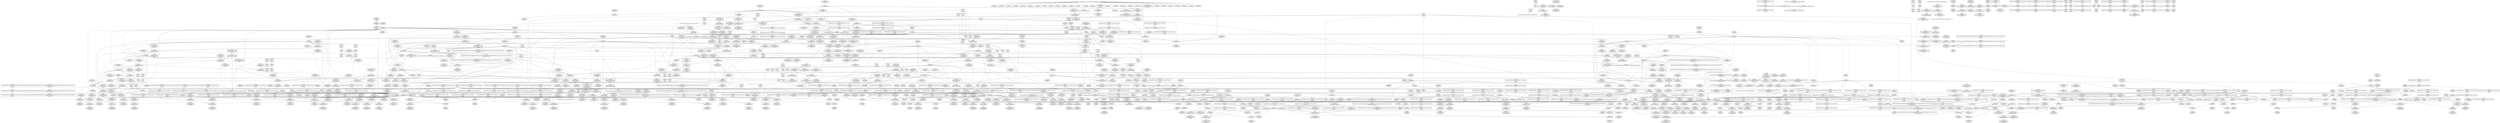 digraph {
	CE0x5728770 [shape=record,shape=Mrecord,label="{CE0x5728770|GLOBAL:__llvm_gcov_ctr138|Global_var:__llvm_gcov_ctr138|*SummSink*}"]
	CE0x56e7ac0 [shape=record,shape=Mrecord,label="{CE0x56e7ac0|task_has_perm:tmp13|security/selinux/hooks.c,1525|*SummSink*}"]
	CE0x57ce110 [shape=record,shape=Mrecord,label="{CE0x57ce110|rcu_lock_release:tmp4|include/linux/rcupdate.h,423}"]
	CE0x578a620 [shape=record,shape=Mrecord,label="{CE0x578a620|rcu_read_unlock:land.lhs.true}"]
	CE0x5723da0 [shape=record,shape=Mrecord,label="{CE0x5723da0|GLOBAL:task_has_perm.__warned48|Global_var:task_has_perm.__warned48|*SummSource*}"]
	CE0x56daf70 [shape=record,shape=Mrecord,label="{CE0x56daf70|get_current:tmp3|*SummSource*}"]
	CE0x572c0b0 [shape=record,shape=Mrecord,label="{CE0x572c0b0|rcu_read_unlock:tobool1|include/linux/rcupdate.h,933}"]
	CE0x56ff120 [shape=record,shape=Mrecord,label="{CE0x56ff120|i16_2|*Constant*|*SummSource*}"]
	CE0x575d0b0 [shape=record,shape=Mrecord,label="{CE0x575d0b0|__rcu_read_lock:do.body|*SummSink*}"]
	CE0x573e190 [shape=record,shape=Mrecord,label="{CE0x573e190|i64_16|*Constant*|*SummSink*}"]
	CE0x56fa930 [shape=record,shape=Mrecord,label="{CE0x56fa930|rcu_read_lock:tmp4|include/linux/rcupdate.h,882|*SummSource*}"]
	CE0x56e6100 [shape=record,shape=Mrecord,label="{CE0x56e6100|task_has_perm:do.end|*SummSink*}"]
	CE0x572c230 [shape=record,shape=Mrecord,label="{CE0x572c230|_ret_void,_!dbg_!27717|include/linux/rcupdate.h,419|*SummSink*}"]
	CE0x5726d00 [shape=record,shape=Mrecord,label="{CE0x5726d00|get_current:tmp4|./arch/x86/include/asm/current.h,14}"]
	CE0x56d1630 [shape=record,shape=Mrecord,label="{CE0x56d1630|_call_void_mcount()_#3|*SummSink*}"]
	CE0x571eaf0 [shape=record,shape=Mrecord,label="{CE0x571eaf0|_call_void_mcount()_#3}"]
	CE0x572c3b0 [shape=record,shape=Mrecord,label="{CE0x572c3b0|rcu_read_lock:call|include/linux/rcupdate.h,882|*SummSource*}"]
	CE0x57c5430 [shape=record,shape=Mrecord,label="{CE0x57c5430|__rcu_read_unlock:tmp6|include/linux/rcupdate.h,245|*SummSource*}"]
	CE0x56e0fb0 [shape=record,shape=Mrecord,label="{CE0x56e0fb0|i32_77|*Constant*|*SummSink*}"]
	CE0x56fe8c0 [shape=record,shape=Mrecord,label="{CE0x56fe8c0|avc_has_perm:ssid|Function::avc_has_perm&Arg::ssid::|*SummSource*}"]
	CE0x575da00 [shape=record,shape=Mrecord,label="{CE0x575da00|__rcu_read_unlock:tmp7|include/linux/rcupdate.h,245}"]
	CE0x5729850 [shape=record,shape=Mrecord,label="{CE0x5729850|i64*_getelementptr_inbounds_(_24_x_i64_,_24_x_i64_*___llvm_gcov_ctr138,_i64_0,_i64_11)|*Constant*|*SummSource*}"]
	CE0x580c010 [shape=record,shape=Mrecord,label="{CE0x580c010|GLOBAL:__preempt_count|Global_var:__preempt_count}"]
	CE0x56f9700 [shape=record,shape=Mrecord,label="{CE0x56f9700|i64*_getelementptr_inbounds_(_11_x_i64_,_11_x_i64_*___llvm_gcov_ctr127,_i64_0,_i64_0)|*Constant*}"]
	CE0x572cef0 [shape=record,shape=Mrecord,label="{CE0x572cef0|task_has_perm:tmp27|security/selinux/hooks.c,1525|*SummSink*}"]
	CE0x5711630 [shape=record,shape=Mrecord,label="{CE0x5711630|__preempt_count_sub:entry}"]
	CE0x748dab0 [shape=record,shape=Mrecord,label="{CE0x748dab0|selinux_ptrace_traceme:tmp5|security/selinux/hooks.c,1959|*SummSink*}"]
	CE0x57713d0 [shape=record,shape=Mrecord,label="{CE0x57713d0|_ret_i32_%retval.0,_!dbg_!27728|security/selinux/avc.c,775|*SummSink*}"]
	CE0x57cda00 [shape=record,shape=Mrecord,label="{CE0x57cda00|i64*_getelementptr_inbounds_(_4_x_i64_,_4_x_i64_*___llvm_gcov_ctr134,_i64_0,_i64_0)|*Constant*|*SummSource*}"]
	CE0x5700bb0 [shape=record,shape=Mrecord,label="{CE0x5700bb0|rcu_read_lock:tmp8|include/linux/rcupdate.h,882|*SummSource*}"]
	CE0x56e8270 [shape=record,shape=Mrecord,label="{CE0x56e8270|task_has_perm:do.body5|*SummSink*}"]
	CE0x5724e20 [shape=record,shape=Mrecord,label="{CE0x5724e20|task_has_perm:land.lhs.true|*SummSource*}"]
	CE0x57467b0 [shape=record,shape=Mrecord,label="{CE0x57467b0|i64*_getelementptr_inbounds_(_24_x_i64_,_24_x_i64_*___llvm_gcov_ctr138,_i64_0,_i64_9)|*Constant*}"]
	CE0x57129b0 [shape=record,shape=Mrecord,label="{CE0x57129b0|task_has_perm:tmp2|*SummSink*}"]
	CE0x5718d40 [shape=record,shape=Mrecord,label="{CE0x5718d40|rcu_read_lock:tmp15|include/linux/rcupdate.h,882}"]
	CE0x4fd2bb0 [shape=record,shape=Mrecord,label="{CE0x4fd2bb0|i64*_getelementptr_inbounds_(_6_x_i64_,_6_x_i64_*___llvm_gcov_ctr137,_i64_0,_i64_5)|*Constant*}"]
	CE0x5702c30 [shape=record,shape=Mrecord,label="{CE0x5702c30|i64_13|*Constant*|*SummSink*}"]
	CE0x57708c0 [shape=record,shape=Mrecord,label="{CE0x57708c0|task_has_perm:call26|security/selinux/hooks.c,1528}"]
	CE0x5782af0 [shape=record,shape=Mrecord,label="{CE0x5782af0|rcu_read_lock:tmp20|include/linux/rcupdate.h,882}"]
	CE0x57d9560 [shape=record,shape=Mrecord,label="{CE0x57d9560|__preempt_count_add:bb|*SummSource*}"]
	CE0x571c520 [shape=record,shape=Mrecord,label="{CE0x571c520|i64*_getelementptr_inbounds_(_24_x_i64_,_24_x_i64_*___llvm_gcov_ctr138,_i64_0,_i64_8)|*Constant*}"]
	CE0x576d6a0 [shape=record,shape=Mrecord,label="{CE0x576d6a0|task_has_perm:security24|security/selinux/hooks.c,1526|*SummSink*}"]
	CE0x56ec7d0 [shape=record,shape=Mrecord,label="{CE0x56ec7d0|i64_4|*Constant*|*SummSink*}"]
	CE0x572d940 [shape=record,shape=Mrecord,label="{CE0x572d940|task_has_perm:tmp28|security/selinux/hooks.c,1525|*SummSink*}"]
	CE0x57bf2d0 [shape=record,shape=Mrecord,label="{CE0x57bf2d0|__rcu_read_unlock:tmp1|*SummSink*}"]
	CE0x5729360 [shape=record,shape=Mrecord,label="{CE0x5729360|rcu_lock_acquire:__here|*SummSource*}"]
	CE0x571fab0 [shape=record,shape=Mrecord,label="{CE0x571fab0|rcu_read_lock:land.lhs.true2|*SummSink*}"]
	CE0x5783ac0 [shape=record,shape=Mrecord,label="{CE0x5783ac0|rcu_read_lock:tmp22|include/linux/rcupdate.h,884}"]
	CE0x572cdd0 [shape=record,shape=Mrecord,label="{CE0x572cdd0|rcu_read_lock:land.lhs.true}"]
	CE0x5701de0 [shape=record,shape=Mrecord,label="{CE0x5701de0|rcu_read_unlock:tmp5|include/linux/rcupdate.h,933|*SummSink*}"]
	CE0x57214f0 [shape=record,shape=Mrecord,label="{CE0x57214f0|task_has_perm:real_cred9|security/selinux/hooks.c,1526}"]
	CE0x57304c0 [shape=record,shape=Mrecord,label="{CE0x57304c0|COLLAPSED:_GCMRE___llvm_gcov_ctr132_internal_global_11_x_i64_zeroinitializer:_elem_0:default:}"]
	CE0x56df080 [shape=record,shape=Mrecord,label="{CE0x56df080|rcu_read_lock:call|include/linux/rcupdate.h,882}"]
	CE0x5713110 [shape=record,shape=Mrecord,label="{CE0x5713110|task_has_perm:tmp33|security/selinux/hooks.c,1526}"]
	CE0x56d8650 [shape=record,shape=Mrecord,label="{CE0x56d8650|_ret_%struct.task_struct*_%tmp4,_!dbg_!27714|./arch/x86/include/asm/current.h,14}"]
	CE0x578a510 [shape=record,shape=Mrecord,label="{CE0x578a510|rcu_read_unlock:bb|*SummSink*}"]
	CE0x571e200 [shape=record,shape=Mrecord,label="{CE0x571e200|rcu_read_unlock:call3|include/linux/rcupdate.h,933}"]
	CE0x5764150 [shape=record,shape=Mrecord,label="{CE0x5764150|__preempt_count_sub:tmp5|./arch/x86/include/asm/preempt.h,77|*SummSink*}"]
	CE0x5735830 [shape=record,shape=Mrecord,label="{CE0x5735830|task_has_perm:tmp49|security/selinux/hooks.c,1526}"]
	CE0x56dde00 [shape=record,shape=Mrecord,label="{CE0x56dde00|task_has_perm:tmp6|security/selinux/hooks.c,1525|*SummSource*}"]
	CE0x5735200 [shape=record,shape=Mrecord,label="{CE0x5735200|task_has_perm:tmp48|security/selinux/hooks.c,1526|*SummSource*}"]
	CE0x56cde80 [shape=record,shape=Mrecord,label="{CE0x56cde80|_call_void_mcount()_#3}"]
	CE0x56ecd50 [shape=record,shape=Mrecord,label="{CE0x56ecd50|task_has_perm:tmp10|security/selinux/hooks.c,1525|*SummSource*}"]
	CE0x57233f0 [shape=record,shape=Mrecord,label="{CE0x57233f0|task_has_perm:tmp34|security/selinux/hooks.c,1526|*SummSink*}"]
	CE0x57978d0 [shape=record,shape=Mrecord,label="{CE0x57978d0|i32_0|*Constant*|*SummSink*}"]
	CE0x572d4c0 [shape=record,shape=Mrecord,label="{CE0x572d4c0|task_has_perm:security|security/selinux/hooks.c,1525}"]
	CE0x57263e0 [shape=record,shape=Mrecord,label="{CE0x57263e0|i32_1|*Constant*|*SummSource*}"]
	CE0x5786690 [shape=record,shape=Mrecord,label="{CE0x5786690|rcu_read_unlock:tobool|include/linux/rcupdate.h,933|*SummSource*}"]
	CE0x575e8e0 [shape=record,shape=Mrecord,label="{CE0x575e8e0|rcu_lock_release:bb|*SummSink*}"]
	CE0x57cd2a0 [shape=record,shape=Mrecord,label="{CE0x57cd2a0|__preempt_count_add:tmp|*SummSink*}"]
	CE0x56ff250 [shape=record,shape=Mrecord,label="{CE0x56ff250|i16_2|*Constant*|*SummSink*}"]
	CE0x5740b90 [shape=record,shape=Mrecord,label="{CE0x5740b90|task_has_perm:tmp39|security/selinux/hooks.c,1526}"]
	CE0x56f16a0 [shape=record,shape=Mrecord,label="{CE0x56f16a0|task_has_perm:tmp11|security/selinux/hooks.c,1525|*SummSource*}"]
	CE0x56cf2f0 [shape=record,shape=Mrecord,label="{CE0x56cf2f0|get_current:entry}"]
	CE0x578a420 [shape=record,shape=Mrecord,label="{CE0x578a420|rcu_read_unlock:bb|*SummSource*}"]
	CE0x56efaa0 [shape=record,shape=Mrecord,label="{CE0x56efaa0|get_current:tmp3|*SummSink*}"]
	CE0x57144e0 [shape=record,shape=Mrecord,label="{CE0x57144e0|task_has_perm:tmp16|security/selinux/hooks.c,1525}"]
	CE0x5730dd0 [shape=record,shape=Mrecord,label="{CE0x5730dd0|i64_18|*Constant*|*SummSource*}"]
	CE0x57bd110 [shape=record,shape=Mrecord,label="{CE0x57bd110|i64_ptrtoint_(i8*_blockaddress(_rcu_lock_acquire,_%__here)_to_i64)|*Constant*|*SummSink*}"]
	CE0x57003d0 [shape=record,shape=Mrecord,label="{CE0x57003d0|GLOBAL:rcu_read_lock.__warned|Global_var:rcu_read_lock.__warned|*SummSink*}"]
	CE0x57d27c0 [shape=record,shape=Mrecord,label="{CE0x57d27c0|i64*_getelementptr_inbounds_(_4_x_i64_,_4_x_i64_*___llvm_gcov_ctr128,_i64_0,_i64_0)|*Constant*}"]
	CE0x576eeb0 [shape=record,shape=Mrecord,label="{CE0x576eeb0|0:_i32,_4:_i32,_8:_i32,_12:_i32,_:_CMRE_4,8_|*MultipleSource*|security/selinux/hooks.c,1526|security/selinux/hooks.c,1526|security/selinux/hooks.c,1526}"]
	CE0x5770750 [shape=record,shape=Mrecord,label="{CE0x5770750|rcu_read_unlock:entry|*SummSource*}"]
	CE0x572c120 [shape=record,shape=Mrecord,label="{CE0x572c120|rcu_read_unlock:tobool1|include/linux/rcupdate.h,933|*SummSource*}"]
	CE0x57fdd30 [shape=record,shape=Mrecord,label="{CE0x57fdd30|void_(i32*,_i32,_i32*)*_asm_addl_$1,_%gs:$0_,_*m,ri,*m,_dirflag_,_fpsr_,_flags_}"]
	CE0x57074f0 [shape=record,shape=Mrecord,label="{CE0x57074f0|i64*_getelementptr_inbounds_(_6_x_i64_,_6_x_i64_*___llvm_gcov_ctr137,_i64_0,_i64_4)|*Constant*|*SummSource*}"]
	CE0x56d57d0 [shape=record,shape=Mrecord,label="{CE0x56d57d0|i64*_getelementptr_inbounds_(_24_x_i64_,_24_x_i64_*___llvm_gcov_ctr138,_i64_0,_i64_12)|*Constant*|*SummSource*}"]
	CE0x5799650 [shape=record,shape=Mrecord,label="{CE0x5799650|_call_void___rcu_read_unlock()_#10,_!dbg_!27734|include/linux/rcupdate.h,937|*SummSource*}"]
	CE0x57414b0 [shape=record,shape=Mrecord,label="{CE0x57414b0|task_has_perm:tobool|security/selinux/hooks.c,1525|*SummSource*}"]
	CE0x5724ba0 [shape=record,shape=Mrecord,label="{CE0x5724ba0|task_has_perm:if.then|*SummSink*}"]
	CE0x56da420 [shape=record,shape=Mrecord,label="{CE0x56da420|i64_1|*Constant*}"]
	CE0x56d7170 [shape=record,shape=Mrecord,label="{CE0x56d7170|task_has_perm:tsk2|Function::task_has_perm&Arg::tsk2::|*SummSource*}"]
	CE0x57cbbb0 [shape=record,shape=Mrecord,label="{CE0x57cbbb0|_call_void_mcount()_#3|*SummSource*}"]
	CE0x576c190 [shape=record,shape=Mrecord,label="{CE0x576c190|__rcu_read_unlock:tmp4|include/linux/rcupdate.h,244}"]
	CE0x57cd710 [shape=record,shape=Mrecord,label="{CE0x57cd710|__preempt_count_add:tmp}"]
	CE0x572fc00 [shape=record,shape=Mrecord,label="{CE0x572fc00|task_has_perm:call16|security/selinux/hooks.c,1526|*SummSink*}"]
	CE0x57c88c0 [shape=record,shape=Mrecord,label="{CE0x57c88c0|__preempt_count_sub:do.end}"]
	CE0x56dfb20 [shape=record,shape=Mrecord,label="{CE0x56dfb20|GLOBAL:task_has_perm|*Constant*|*SummSource*}"]
	CE0x56f92e0 [shape=record,shape=Mrecord,label="{CE0x56f92e0|i64*_getelementptr_inbounds_(_4_x_i64_,_4_x_i64_*___llvm_gcov_ctr130,_i64_0,_i64_2)|*Constant*|*SummSink*}"]
	CE0x56cfff0 [shape=record,shape=Mrecord,label="{CE0x56cfff0|i32_2|*Constant*|*SummSink*}"]
	CE0x57988f0 [shape=record,shape=Mrecord,label="{CE0x57988f0|GLOBAL:rcu_lock_release|*Constant*|*SummSource*}"]
	CE0x578b8e0 [shape=record,shape=Mrecord,label="{CE0x578b8e0|i64*_getelementptr_inbounds_(_4_x_i64_,_4_x_i64_*___llvm_gcov_ctr130,_i64_0,_i64_0)|*Constant*|*SummSink*}"]
	CE0x56ffe40 [shape=record,shape=Mrecord,label="{CE0x56ffe40|avc_has_perm:requested|Function::avc_has_perm&Arg::requested::|*SummSink*}"]
	CE0x56cf040 [shape=record,shape=Mrecord,label="{CE0x56cf040|selinux_ptrace_traceme:tobool|security/selinux/hooks.c,1959|*SummSink*}"]
	CE0x57d8fc0 [shape=record,shape=Mrecord,label="{CE0x57d8fc0|i64*_getelementptr_inbounds_(_4_x_i64_,_4_x_i64_*___llvm_gcov_ctr129,_i64_0,_i64_2)|*Constant*}"]
	CE0x577fbb0 [shape=record,shape=Mrecord,label="{CE0x577fbb0|_call_void_lockdep_rcu_suspicious(i8*_getelementptr_inbounds_(_25_x_i8_,_25_x_i8_*_.str45,_i32_0,_i32_0),_i32_883,_i8*_getelementptr_inbounds_(_42_x_i8_,_42_x_i8_*_.str46,_i32_0,_i32_0))_#10,_!dbg_!27728|include/linux/rcupdate.h,882|*SummSource*}"]
	CE0x5718bd0 [shape=record,shape=Mrecord,label="{CE0x5718bd0|rcu_read_lock:tmp14|include/linux/rcupdate.h,882|*SummSink*}"]
	CE0x56f5c20 [shape=record,shape=Mrecord,label="{CE0x56f5c20|_call_void_mcount()_#3|*SummSource*}"]
	CE0x571d020 [shape=record,shape=Mrecord,label="{CE0x571d020|task_has_perm:tmp23|security/selinux/hooks.c,1525|*SummSink*}"]
	CE0x56d25e0 [shape=record,shape=Mrecord,label="{CE0x56d25e0|selinux_ptrace_traceme:tmp4|security/selinux/hooks.c,1959|*SummSource*}"]
	CE0x5767ea0 [shape=record,shape=Mrecord,label="{CE0x5767ea0|i64*_getelementptr_inbounds_(_4_x_i64_,_4_x_i64_*___llvm_gcov_ctr134,_i64_0,_i64_2)|*Constant*|*SummSink*}"]
	CE0x5767c70 [shape=record,shape=Mrecord,label="{CE0x5767c70|__preempt_count_add:tmp2}"]
	CE0x5772460 [shape=record,shape=Mrecord,label="{CE0x5772460|__rcu_read_lock:tmp1|*SummSink*}"]
	CE0x5713eb0 [shape=record,shape=Mrecord,label="{CE0x5713eb0|task_has_perm:tmp34|security/selinux/hooks.c,1526|*SummSource*}"]
	CE0x5700f90 [shape=record,shape=Mrecord,label="{CE0x5700f90|rcu_read_unlock:tmp1}"]
	CE0x5719d50 [shape=record,shape=Mrecord,label="{CE0x5719d50|i64*_getelementptr_inbounds_(_11_x_i64_,_11_x_i64_*___llvm_gcov_ctr127,_i64_0,_i64_8)|*Constant*|*SummSink*}"]
	CE0x57d11d0 [shape=record,shape=Mrecord,label="{CE0x57d11d0|GLOBAL:lock_release|*Constant*|*SummSource*}"]
	CE0x56ded30 [shape=record,shape=Mrecord,label="{CE0x56ded30|rcu_lock_acquire:map|Function::rcu_lock_acquire&Arg::map::}"]
	CE0x5713ba0 [shape=record,shape=Mrecord,label="{CE0x5713ba0|task_has_perm:tmp34|security/selinux/hooks.c,1526}"]
	CE0x56e2860 [shape=record,shape=Mrecord,label="{CE0x56e2860|task_has_perm:do.body|*SummSink*}"]
	CE0x56d08c0 [shape=record,shape=Mrecord,label="{CE0x56d08c0|i64*_getelementptr_inbounds_(_24_x_i64_,_24_x_i64_*___llvm_gcov_ctr138,_i64_0,_i64_10)|*Constant*|*SummSource*}"]
	CE0x5799d10 [shape=record,shape=Mrecord,label="{CE0x5799d10|__rcu_read_unlock:entry}"]
	CE0x5738b80 [shape=record,shape=Mrecord,label="{CE0x5738b80|task_has_perm:tmp54|security/selinux/hooks.c,1526|*SummSink*}"]
	CE0x56e6d50 [shape=record,shape=Mrecord,label="{CE0x56e6d50|_call_void_rcu_read_lock()_#10,_!dbg_!27714|security/selinux/hooks.c,1524|*SummSource*}"]
	CE0x576a400 [shape=record,shape=Mrecord,label="{CE0x576a400|_call_void_asm_sideeffect_,_memory_,_dirflag_,_fpsr_,_flags_()_#3,_!dbg_!27711,_!srcloc_!27714|include/linux/rcupdate.h,244|*SummSink*}"]
	CE0x5764080 [shape=record,shape=Mrecord,label="{CE0x5764080|i64*_getelementptr_inbounds_(_4_x_i64_,_4_x_i64_*___llvm_gcov_ctr130,_i64_0,_i64_1)|*Constant*|*SummSink*}"]
	CE0x748da40 [shape=record,shape=Mrecord,label="{CE0x748da40|i64*_getelementptr_inbounds_(_6_x_i64_,_6_x_i64_*___llvm_gcov_ctr137,_i64_0,_i64_3)|*Constant*}"]
	CE0x572cc20 [shape=record,shape=Mrecord,label="{CE0x572cc20|rcu_read_lock:do.end|*SummSource*}"]
	CE0x56f7600 [shape=record,shape=Mrecord,label="{CE0x56f7600|rcu_lock_release:tmp2|*SummSink*}"]
	CE0x57cc500 [shape=record,shape=Mrecord,label="{CE0x57cc500|i64*_getelementptr_inbounds_(_4_x_i64_,_4_x_i64_*___llvm_gcov_ctr133,_i64_0,_i64_3)|*Constant*|*SummSource*}"]
	CE0x57965b0 [shape=record,shape=Mrecord,label="{CE0x57965b0|128:_i8*,_:_CRE_52,56_}"]
	CE0x576c530 [shape=record,shape=Mrecord,label="{CE0x576c530|rcu_lock_release:tmp6|*SummSource*}"]
	CE0x575e2f0 [shape=record,shape=Mrecord,label="{CE0x575e2f0|GLOBAL:lock_acquire|*Constant*|*SummSource*}"]
	CE0x572ffc0 [shape=record,shape=Mrecord,label="{CE0x572ffc0|task_has_perm:tmp8|security/selinux/hooks.c,1525|*SummSource*}"]
	CE0x57258d0 [shape=record,shape=Mrecord,label="{CE0x57258d0|_call_void_mcount()_#3|*SummSink*}"]
	CE0x577f510 [shape=record,shape=Mrecord,label="{CE0x577f510|__preempt_count_sub:tmp|*SummSink*}"]
	CE0x5702750 [shape=record,shape=Mrecord,label="{CE0x5702750|task_has_perm:tobool12|security/selinux/hooks.c,1526}"]
	CE0x56de5d0 [shape=record,shape=Mrecord,label="{CE0x56de5d0|GLOBAL:lockdep_rcu_suspicious|*Constant*|*SummSource*}"]
	CE0x57448c0 [shape=record,shape=Mrecord,label="{CE0x57448c0|_ret_void,_!dbg_!27719|./arch/x86/include/asm/preempt.h,73|*SummSource*}"]
	CE0x5799ca0 [shape=record,shape=Mrecord,label="{CE0x5799ca0|GLOBAL:__rcu_read_unlock|*Constant*|*SummSource*}"]
	CE0x576dca0 [shape=record,shape=Mrecord,label="{CE0x576dca0|task_has_perm:tmp56|security/selinux/hooks.c,1526}"]
	CE0x56de640 [shape=record,shape=Mrecord,label="{CE0x56de640|GLOBAL:lockdep_rcu_suspicious|*Constant*|*SummSink*}"]
	CE0x5719750 [shape=record,shape=Mrecord,label="{CE0x5719750|i64*_getelementptr_inbounds_(_11_x_i64_,_11_x_i64_*___llvm_gcov_ctr127,_i64_0,_i64_8)|*Constant*}"]
	CE0x5718280 [shape=record,shape=Mrecord,label="{CE0x5718280|i64_6|*Constant*}"]
	CE0x57920f0 [shape=record,shape=Mrecord,label="{CE0x57920f0|_call_void_lockdep_rcu_suspicious(i8*_getelementptr_inbounds_(_25_x_i8_,_25_x_i8_*_.str45,_i32_0,_i32_0),_i32_934,_i8*_getelementptr_inbounds_(_44_x_i8_,_44_x_i8_*_.str47,_i32_0,_i32_0))_#10,_!dbg_!27726|include/linux/rcupdate.h,933|*SummSource*}"]
	CE0x57d2550 [shape=record,shape=Mrecord,label="{CE0x57d2550|__rcu_read_unlock:tmp}"]
	CE0x579a460 [shape=record,shape=Mrecord,label="{CE0x579a460|_ret_void,_!dbg_!27717|include/linux/rcupdate.h,245|*SummSource*}"]
	CE0x575cb00 [shape=record,shape=Mrecord,label="{CE0x575cb00|task_has_perm:tmp42|security/selinux/hooks.c,1526}"]
	CE0x56ef920 [shape=record,shape=Mrecord,label="{CE0x56ef920|4:_i32,_:_CRE_4,8_|*MultipleSource*|security/selinux/hooks.c,1525|security/selinux/hooks.c,1525|security/selinux/hooks.c,1525}"]
	CE0x576a5a0 [shape=record,shape=Mrecord,label="{CE0x576a5a0|_call_void___preempt_count_sub(i32_1)_#10,_!dbg_!27715|include/linux/rcupdate.h,244|*SummSource*}"]
	CE0x5768db0 [shape=record,shape=Mrecord,label="{CE0x5768db0|_call_void_mcount()_#3|*SummSink*}"]
	CE0x56d3bb0 [shape=record,shape=Mrecord,label="{CE0x56d3bb0|task_has_perm:entry|*SummSource*}"]
	CE0x57338d0 [shape=record,shape=Mrecord,label="{CE0x57338d0|_call_void_lockdep_rcu_suspicious(i8*_getelementptr_inbounds_(_25_x_i8_,_25_x_i8_*_.str3,_i32_0,_i32_0),_i32_1526,_i8*_getelementptr_inbounds_(_41_x_i8_,_41_x_i8_*_.str44,_i32_0,_i32_0))_#10,_!dbg_!27771|security/selinux/hooks.c,1526|*SummSource*}"]
	CE0x5730170 [shape=record,shape=Mrecord,label="{CE0x5730170|task_has_perm:tmp8|security/selinux/hooks.c,1525|*SummSink*}"]
	CE0x56e5370 [shape=record,shape=Mrecord,label="{CE0x56e5370|__rcu_read_lock:entry|*SummSource*}"]
	CE0x57691c0 [shape=record,shape=Mrecord,label="{CE0x57691c0|rcu_lock_acquire:tmp3|*SummSource*}"]
	CE0x576fb90 [shape=record,shape=Mrecord,label="{CE0x576fb90|task_has_perm:tmp57|security/selinux/hooks.c,1526|*SummSource*}"]
	CE0x5797050 [shape=record,shape=Mrecord,label="{CE0x5797050|128:_i8*,_:_CRE_128,136_}"]
	CE0x5730530 [shape=record,shape=Mrecord,label="{CE0x5730530|rcu_read_unlock:tmp|*SummSource*}"]
	CE0x56dfb90 [shape=record,shape=Mrecord,label="{CE0x56dfb90|GLOBAL:task_has_perm|*Constant*}"]
	CE0x5737010 [shape=record,shape=Mrecord,label="{CE0x5737010|i64*_getelementptr_inbounds_(_24_x_i64_,_24_x_i64_*___llvm_gcov_ctr138,_i64_0,_i64_22)|*Constant*}"]
	CE0x57725b0 [shape=record,shape=Mrecord,label="{CE0x57725b0|i64*_getelementptr_inbounds_(_4_x_i64_,_4_x_i64_*___llvm_gcov_ctr128,_i64_0,_i64_1)|*Constant*|*SummSource*}"]
	CE0x578b630 [shape=record,shape=Mrecord,label="{CE0x578b630|rcu_read_unlock:do.body|*SummSink*}"]
	CE0x57bd880 [shape=record,shape=Mrecord,label="{CE0x57bd880|rcu_lock_acquire:tmp6}"]
	CE0x56e8030 [shape=record,shape=Mrecord,label="{CE0x56e8030|task_has_perm:land.lhs.true13|*SummSink*}"]
	CE0x57d1af0 [shape=record,shape=Mrecord,label="{CE0x57d1af0|GLOBAL:__preempt_count|Global_var:__preempt_count}"]
	CE0x56e7990 [shape=record,shape=Mrecord,label="{CE0x56e7990|task_has_perm:tmp13|security/selinux/hooks.c,1525|*SummSource*}"]
	CE0x57d1160 [shape=record,shape=Mrecord,label="{CE0x57d1160|GLOBAL:lock_release|*Constant*}"]
	CE0x56da750 [shape=record,shape=Mrecord,label="{CE0x56da750|task_has_perm:call3|security/selinux/hooks.c,1525}"]
	CE0x57d0ae0 [shape=record,shape=Mrecord,label="{CE0x57d0ae0|_call_void_lock_release(%struct.lockdep_map*_%map,_i32_1,_i64_ptrtoint_(i8*_blockaddress(_rcu_lock_release,_%__here)_to_i64))_#10,_!dbg_!27716|include/linux/rcupdate.h,423|*SummSource*}"]
	CE0x5790120 [shape=record,shape=Mrecord,label="{CE0x5790120|rcu_read_unlock:tmp20|include/linux/rcupdate.h,933|*SummSource*}"]
	CE0x5732ce0 [shape=record,shape=Mrecord,label="{CE0x5732ce0|i64*_getelementptr_inbounds_(_24_x_i64_,_24_x_i64_*___llvm_gcov_ctr138,_i64_0,_i64_19)|*Constant*|*SummSink*}"]
	CE0x56dfab0 [shape=record,shape=Mrecord,label="{CE0x56dfab0|selinux_ptrace_traceme:call2|security/selinux/hooks.c,1962|*SummSink*}"]
	CE0x57cbfc0 [shape=record,shape=Mrecord,label="{CE0x57cbfc0|i64_ptrtoint_(i8*_blockaddress(_rcu_lock_release,_%__here)_to_i64)|*Constant*|*SummSink*}"]
	CE0x56e46a0 [shape=record,shape=Mrecord,label="{CE0x56e46a0|task_has_perm:tmp29|security/selinux/hooks.c,1525}"]
	CE0x5743ee0 [shape=record,shape=Mrecord,label="{CE0x5743ee0|_call_void___rcu_read_lock()_#10,_!dbg_!27710|include/linux/rcupdate.h,879}"]
	CE0x57bce70 [shape=record,shape=Mrecord,label="{CE0x57bce70|i64_ptrtoint_(i8*_blockaddress(_rcu_lock_acquire,_%__here)_to_i64)|*Constant*}"]
	CE0x56f84e0 [shape=record,shape=Mrecord,label="{CE0x56f84e0|rcu_read_lock:tmp9|include/linux/rcupdate.h,882|*SummSource*}"]
	CE0x56e61e0 [shape=record,shape=Mrecord,label="{CE0x56e61e0|task_has_perm:do.body10}"]
	CE0x580ac70 [shape=record,shape=Mrecord,label="{CE0x580ac70|__preempt_count_sub:sub|./arch/x86/include/asm/preempt.h,77|*SummSource*}"]
	CE0x56ce980 [shape=record,shape=Mrecord,label="{CE0x56ce980|selinux_ptrace_traceme:tobool|security/selinux/hooks.c,1959|*SummSource*}"]
	CE0x5782fc0 [shape=record,shape=Mrecord,label="{CE0x5782fc0|rcu_read_lock:tmp21|include/linux/rcupdate.h,884}"]
	CE0x56f7950 [shape=record,shape=Mrecord,label="{CE0x56f7950|rcu_read_lock:tmp8|include/linux/rcupdate.h,882|*SummSink*}"]
	CE0x5795f00 [shape=record,shape=Mrecord,label="{CE0x5795f00|128:_i8*,_:_CRE_24,28_}"]
	CE0x56e9cf0 [shape=record,shape=Mrecord,label="{CE0x56e9cf0|i64*_getelementptr_inbounds_(_6_x_i64_,_6_x_i64_*___llvm_gcov_ctr137,_i64_0,_i64_5)|*Constant*|*SummSource*}"]
	CE0x571c3b0 [shape=record,shape=Mrecord,label="{CE0x571c3b0|task_has_perm:tmp17|security/selinux/hooks.c,1525|*SummSink*}"]
	CE0x56d36c0 [shape=record,shape=Mrecord,label="{CE0x56d36c0|i8*_getelementptr_inbounds_(_25_x_i8_,_25_x_i8_*_.str3,_i32_0,_i32_0)|*Constant*|*SummSink*}"]
	CE0x57698c0 [shape=record,shape=Mrecord,label="{CE0x57698c0|_call_void_mcount()_#3|*SummSink*}"]
	CE0x5798690 [shape=record,shape=Mrecord,label="{CE0x5798690|GLOBAL:rcu_lock_release|*Constant*|*SummSink*}"]
	CE0x5736310 [shape=record,shape=Mrecord,label="{CE0x5736310|task_has_perm:tmp49|security/selinux/hooks.c,1526|*SummSink*}"]
	CE0x57c6e30 [shape=record,shape=Mrecord,label="{CE0x57c6e30|__preempt_count_sub:tmp7|./arch/x86/include/asm/preempt.h,78}"]
	CE0x5785950 [shape=record,shape=Mrecord,label="{CE0x5785950|rcu_read_unlock:tmp15|include/linux/rcupdate.h,933|*SummSink*}"]
	CE0x578b540 [shape=record,shape=Mrecord,label="{CE0x578b540|rcu_read_unlock:do.body|*SummSource*}"]
	CE0x56f7dc0 [shape=record,shape=Mrecord,label="{CE0x56f7dc0|i64_4|*Constant*}"]
	CE0x56d6bb0 [shape=record,shape=Mrecord,label="{CE0x56d6bb0|get_current:tmp1}"]
	CE0x57ced20 [shape=record,shape=Mrecord,label="{CE0x57ced20|__rcu_read_unlock:tmp2|*SummSource*}"]
	CE0x56ce610 [shape=record,shape=Mrecord,label="{CE0x56ce610|selinux_ptrace_traceme:bb}"]
	CE0x571b560 [shape=record,shape=Mrecord,label="{CE0x571b560|GLOBAL:__llvm_gcov_ctr127|Global_var:__llvm_gcov_ctr127|*SummSource*}"]
	CE0x57d4460 [shape=record,shape=Mrecord,label="{CE0x57d4460|_ret_void,_!dbg_!27720|./arch/x86/include/asm/preempt.h,78|*SummSink*}"]
	CE0x5742520 [shape=record,shape=Mrecord,label="{CE0x5742520|i64_3|*Constant*|*SummSource*}"]
	CE0x5700250 [shape=record,shape=Mrecord,label="{CE0x5700250|GLOBAL:rcu_read_lock.__warned|Global_var:rcu_read_lock.__warned|*SummSource*}"]
	CE0x4e0b070 [shape=record,shape=Mrecord,label="{CE0x4e0b070|selinux_ptrace_traceme:tmp7|security/selinux/hooks.c,1960|*SummSink*}"]
	CE0x578a010 [shape=record,shape=Mrecord,label="{CE0x578a010|__rcu_read_lock:tmp7|include/linux/rcupdate.h,240}"]
	CE0x5731b50 [shape=record,shape=Mrecord,label="{CE0x5731b50|task_has_perm:tmp43|security/selinux/hooks.c,1526|*SummSource*}"]
	CE0x57c4c40 [shape=record,shape=Mrecord,label="{CE0x57c4c40|_call_void_mcount()_#3}"]
	CE0x57d0d80 [shape=record,shape=Mrecord,label="{CE0x57d0d80|i32_1|*Constant*}"]
	CE0x57c44d0 [shape=record,shape=Mrecord,label="{CE0x57c44d0|__preempt_count_add:tmp1}"]
	CE0x56ceda0 [shape=record,shape=Mrecord,label="{CE0x56ceda0|i64_1|*Constant*|*SummSource*}"]
	CE0x57029f0 [shape=record,shape=Mrecord,label="{CE0x57029f0|task_has_perm:tobool12|security/selinux/hooks.c,1526|*SummSink*}"]
	CE0x572f0e0 [shape=record,shape=Mrecord,label="{CE0x572f0e0|task_has_perm:tmp39|security/selinux/hooks.c,1526|*SummSink*}"]
	CE0x57820a0 [shape=record,shape=Mrecord,label="{CE0x57820a0|i64*_getelementptr_inbounds_(_11_x_i64_,_11_x_i64_*___llvm_gcov_ctr127,_i64_0,_i64_9)|*Constant*|*SummSource*}"]
	CE0x571fe50 [shape=record,shape=Mrecord,label="{CE0x571fe50|rcu_lock_acquire:tmp1}"]
	CE0x5741870 [shape=record,shape=Mrecord,label="{CE0x5741870|__rcu_read_lock:tmp4|include/linux/rcupdate.h,239|*SummSink*}"]
	CE0x56f9640 [shape=record,shape=Mrecord,label="{CE0x56f9640|rcu_read_lock:bb|*SummSink*}"]
	CE0x5769e00 [shape=record,shape=Mrecord,label="{CE0x5769e00|GLOBAL:lock_acquire|*Constant*}"]
	CE0x5744060 [shape=record,shape=Mrecord,label="{CE0x5744060|_call_void___rcu_read_lock()_#10,_!dbg_!27710|include/linux/rcupdate.h,879|*SummSink*}"]
	CE0x5740700 [shape=record,shape=Mrecord,label="{CE0x5740700|rcu_lock_release:bb}"]
	CE0x56d9760 [shape=record,shape=Mrecord,label="{CE0x56d9760|selinux_ptrace_traceme:tmp11|security/selinux/hooks.c,1963|*SummSink*}"]
	CE0x56e0b50 [shape=record,shape=Mrecord,label="{CE0x56e0b50|_call_void_mcount()_#3}"]
	CE0x5769370 [shape=record,shape=Mrecord,label="{CE0x5769370|_call_void_mcount()_#3}"]
	CE0x5741bf0 [shape=record,shape=Mrecord,label="{CE0x5741bf0|task_has_perm:do.end6|*SummSource*}"]
	CE0x57bef30 [shape=record,shape=Mrecord,label="{CE0x57bef30|i64*_getelementptr_inbounds_(_4_x_i64_,_4_x_i64_*___llvm_gcov_ctr129,_i64_0,_i64_3)|*Constant*|*SummSink*}"]
	CE0x576b130 [shape=record,shape=Mrecord,label="{CE0x576b130|__preempt_count_sub:tmp}"]
	CE0x56f0600 [shape=record,shape=Mrecord,label="{CE0x56f0600|GLOBAL:cap_ptrace_traceme|*Constant*|*SummSource*}"]
	CE0x56f5dd0 [shape=record,shape=Mrecord,label="{CE0x56f5dd0|rcu_read_unlock:call|include/linux/rcupdate.h,933}"]
	CE0x5799ee0 [shape=record,shape=Mrecord,label="{CE0x5799ee0|__rcu_read_unlock:entry|*SummSink*}"]
	CE0x56c69b0 [shape=record,shape=Mrecord,label="{CE0x56c69b0|selinux_ptrace_traceme:tmp2|security/selinux/hooks.c,1959|*SummSource*}"]
	CE0x57bc430 [shape=record,shape=Mrecord,label="{CE0x57bc430|_call_void_lock_acquire(%struct.lockdep_map*_%map,_i32_0,_i32_0,_i32_2,_i32_0,_%struct.lockdep_map*_null,_i64_ptrtoint_(i8*_blockaddress(_rcu_lock_acquire,_%__here)_to_i64))_#10,_!dbg_!27716|include/linux/rcupdate.h,418|*SummSink*}"]
	CE0x57869b0 [shape=record,shape=Mrecord,label="{CE0x57869b0|rcu_read_unlock:tmp4|include/linux/rcupdate.h,933|*SummSource*}"]
	CE0x7166c40 [shape=record,shape=Mrecord,label="{CE0x7166c40|selinux_ptrace_traceme:tmp6|security/selinux/hooks.c,1960}"]
	CE0x56c57d0 [shape=record,shape=Mrecord,label="{CE0x56c57d0|task_has_perm:tmp14|security/selinux/hooks.c,1525|*SummSource*}"]
	CE0x5712270 [shape=record,shape=Mrecord,label="{CE0x5712270|rcu_read_lock:entry|*SummSource*}"]
	CE0x56db2a0 [shape=record,shape=Mrecord,label="{CE0x56db2a0|GLOBAL:task_has_perm.__warned|Global_var:task_has_perm.__warned|*SummSource*}"]
	CE0x56c7180 [shape=record,shape=Mrecord,label="{CE0x56c7180|_call_void_mcount()_#3|*SummSource*}"]
	CE0x56e57c0 [shape=record,shape=Mrecord,label="{CE0x56e57c0|i64*_getelementptr_inbounds_(_24_x_i64_,_24_x_i64_*___llvm_gcov_ctr138,_i64_0,_i64_0)|*Constant*|*SummSink*}"]
	CE0x56ddf10 [shape=record,shape=Mrecord,label="{CE0x56ddf10|task_has_perm:tmp7|security/selinux/hooks.c,1525}"]
	CE0x5711480 [shape=record,shape=Mrecord,label="{CE0x5711480|GLOBAL:__preempt_count_sub|*Constant*|*SummSink*}"]
	CE0x5745dd0 [shape=record,shape=Mrecord,label="{CE0x5745dd0|__preempt_count_add:val|Function::__preempt_count_add&Arg::val::|*SummSink*}"]
	CE0x5798e30 [shape=record,shape=Mrecord,label="{CE0x5798e30|rcu_lock_release:map|Function::rcu_lock_release&Arg::map::|*SummSource*}"]
	CE0x5799af0 [shape=record,shape=Mrecord,label="{CE0x5799af0|GLOBAL:__rcu_read_unlock|*Constant*|*SummSink*}"]
	CE0x57bd8f0 [shape=record,shape=Mrecord,label="{CE0x57bd8f0|i64*_getelementptr_inbounds_(_4_x_i64_,_4_x_i64_*___llvm_gcov_ctr130,_i64_0,_i64_3)|*Constant*|*SummSink*}"]
	CE0x56fa5d0 [shape=record,shape=Mrecord,label="{CE0x56fa5d0|rcu_read_lock:tmp4|include/linux/rcupdate.h,882}"]
	CE0x572e640 [shape=record,shape=Mrecord,label="{CE0x572e640|task_has_perm:tmp19|security/selinux/hooks.c,1525|*SummSink*}"]
	CE0x5721b70 [shape=record,shape=Mrecord,label="{CE0x5721b70|task_has_perm:call11|security/selinux/hooks.c,1526|*SummSource*}"]
	CE0x5793a90 [shape=record,shape=Mrecord,label="{CE0x5793a90|__rcu_read_unlock:tmp5|include/linux/rcupdate.h,244|*SummSource*}"]
	CE0x5701310 [shape=record,shape=Mrecord,label="{CE0x5701310|task_has_perm:real_cred|security/selinux/hooks.c,1525|*SummSource*}"]
	CE0x56e2690 [shape=record,shape=Mrecord,label="{CE0x56e2690|task_has_perm:do.body}"]
	CE0x56e43c0 [shape=record,shape=Mrecord,label="{CE0x56e43c0|task_has_perm:land.lhs.true2|*SummSink*}"]
	CE0x5717250 [shape=record,shape=Mrecord,label="{CE0x5717250|rcu_read_unlock:tmp12|include/linux/rcupdate.h,933|*SummSink*}"]
	CE0x573c6d0 [shape=record,shape=Mrecord,label="{CE0x573c6d0|rcu_read_lock:tmp6|include/linux/rcupdate.h,882|*SummSource*}"]
	CE0x56f54b0 [shape=record,shape=Mrecord,label="{CE0x56f54b0|__rcu_read_unlock:tmp3}"]
	CE0x573dd60 [shape=record,shape=Mrecord,label="{CE0x573dd60|task_has_perm:tmp38|security/selinux/hooks.c,1526}"]
	CE0x57292f0 [shape=record,shape=Mrecord,label="{CE0x57292f0|rcu_lock_acquire:__here}"]
	CE0x5785820 [shape=record,shape=Mrecord,label="{CE0x5785820|rcu_read_unlock:tmp15|include/linux/rcupdate.h,933|*SummSource*}"]
	CE0x577ec60 [shape=record,shape=Mrecord,label="{CE0x577ec60|__preempt_count_sub:tmp5|./arch/x86/include/asm/preempt.h,77}"]
	CE0x56d2800 [shape=record,shape=Mrecord,label="{CE0x56d2800|i8_1|*Constant*|*SummSink*}"]
	CE0x5712e10 [shape=record,shape=Mrecord,label="{CE0x5712e10|rcu_read_unlock:tmp5|include/linux/rcupdate.h,933}"]
	CE0x56fb220 [shape=record,shape=Mrecord,label="{CE0x56fb220|i32_(i32,_i32,_i16,_i32,_%struct.common_audit_data*)*_bitcast_(i32_(i32,_i32,_i16,_i32,_%struct.common_audit_data.495*)*_avc_has_perm_to_i32_(i32,_i32,_i16,_i32,_%struct.common_audit_data*)*)|*Constant*|*SummSink*}"]
	CE0x57c5110 [shape=record,shape=Mrecord,label="{CE0x57c5110|i64*_getelementptr_inbounds_(_4_x_i64_,_4_x_i64_*___llvm_gcov_ctr134,_i64_0,_i64_3)|*Constant*|*SummSink*}"]
	CE0x578a9d0 [shape=record,shape=Mrecord,label="{CE0x578a9d0|rcu_lock_release:tmp1|*SummSink*}"]
	CE0x56db640 [shape=record,shape=Mrecord,label="{CE0x56db640|COLLAPSED:_GCMRE___llvm_gcov_ctr98_internal_global_2_x_i64_zeroinitializer:_elem_0:default:}"]
	CE0x5717590 [shape=record,shape=Mrecord,label="{CE0x5717590|rcu_read_lock:tmp12|include/linux/rcupdate.h,882|*SummSource*}"]
	CE0x56ec070 [shape=record,shape=Mrecord,label="{CE0x56ec070|get_current:tmp4|./arch/x86/include/asm/current.h,14|*SummSink*}"]
	CE0x5729490 [shape=record,shape=Mrecord,label="{CE0x5729490|rcu_lock_acquire:__here|*SummSink*}"]
	CE0x56ee4b0 [shape=record,shape=Mrecord,label="{CE0x56ee4b0|_ret_%struct.task_struct*_%tmp4,_!dbg_!27714|./arch/x86/include/asm/current.h,14|*SummSource*}"]
	CE0x5799240 [shape=record,shape=Mrecord,label="{CE0x5799240|_ret_void,_!dbg_!27717|include/linux/rcupdate.h,424}"]
	CE0x56eca40 [shape=record,shape=Mrecord,label="{CE0x56eca40|i64_5|*Constant*}"]
	CE0x5787a90 [shape=record,shape=Mrecord,label="{CE0x5787a90|__rcu_read_lock:tmp6|include/linux/rcupdate.h,240|*SummSource*}"]
	CE0x57bf8c0 [shape=record,shape=Mrecord,label="{CE0x57bf8c0|_call_void_mcount()_#3}"]
	CE0x57c9690 [shape=record,shape=Mrecord,label="{CE0x57c9690|i64*_getelementptr_inbounds_(_4_x_i64_,_4_x_i64_*___llvm_gcov_ctr135,_i64_0,_i64_3)|*Constant*|*SummSource*}"]
	CE0x5771c20 [shape=record,shape=Mrecord,label="{CE0x5771c20|rcu_read_lock:if.then}"]
	CE0x56faee0 [shape=record,shape=Mrecord,label="{CE0x56faee0|i32_(i32,_i32,_i16,_i32,_%struct.common_audit_data*)*_bitcast_(i32_(i32,_i32,_i16,_i32,_%struct.common_audit_data.495*)*_avc_has_perm_to_i32_(i32,_i32,_i16,_i32,_%struct.common_audit_data*)*)|*Constant*|*SummSource*}"]
	CE0x571f950 [shape=record,shape=Mrecord,label="{CE0x571f950|task_has_perm:if.end19}"]
	CE0x56d82d0 [shape=record,shape=Mrecord,label="{CE0x56d82d0|i32_22|*Constant*|*SummSource*}"]
	CE0x5795e50 [shape=record,shape=Mrecord,label="{CE0x5795e50|128:_i8*,_:_CRE_20,24_}"]
	CE0x5742230 [shape=record,shape=Mrecord,label="{CE0x5742230|task_has_perm:tobool|security/selinux/hooks.c,1525|*SummSink*}"]
	CE0x57bdda0 [shape=record,shape=Mrecord,label="{CE0x57bdda0|rcu_lock_acquire:tmp7}"]
	CE0x578f1b0 [shape=record,shape=Mrecord,label="{CE0x578f1b0|i64*_getelementptr_inbounds_(_11_x_i64_,_11_x_i64_*___llvm_gcov_ctr132,_i64_0,_i64_8)|*Constant*|*SummSink*}"]
	CE0x5710940 [shape=record,shape=Mrecord,label="{CE0x5710940|i64*_getelementptr_inbounds_(_4_x_i64_,_4_x_i64_*___llvm_gcov_ctr128,_i64_0,_i64_1)|*Constant*|*SummSink*}"]
	CE0x56c6b10 [shape=record,shape=Mrecord,label="{CE0x56c6b10|selinux_ptrace_traceme:return|*SummSource*}"]
	CE0x57cb5b0 [shape=record,shape=Mrecord,label="{CE0x57cb5b0|__preempt_count_sub:tmp1|*SummSource*}"]
	CE0x57709a0 [shape=record,shape=Mrecord,label="{CE0x57709a0|_ret_void,_!dbg_!27735|include/linux/rcupdate.h,938}"]
	CE0x57701b0 [shape=record,shape=Mrecord,label="{CE0x57701b0|_call_void_rcu_read_unlock()_#10,_!dbg_!27790|security/selinux/hooks.c,1527}"]
	CE0x57353a0 [shape=record,shape=Mrecord,label="{CE0x57353a0|task_has_perm:tmp48|security/selinux/hooks.c,1526|*SummSink*}"]
	CE0x5787ea0 [shape=record,shape=Mrecord,label="{CE0x5787ea0|rcu_read_unlock:land.lhs.true|*SummSink*}"]
	CE0x5728e10 [shape=record,shape=Mrecord,label="{CE0x5728e10|_call_void_mcount()_#3|*SummSource*}"]
	CE0x56f8ea0 [shape=record,shape=Mrecord,label="{CE0x56f8ea0|rcu_read_lock:tmp11|include/linux/rcupdate.h,882|*SummSource*}"]
	CE0x56d05e0 [shape=record,shape=Mrecord,label="{CE0x56d05e0|task_has_perm:tmp22|security/selinux/hooks.c,1525|*SummSource*}"]
	CE0x5765980 [shape=record,shape=Mrecord,label="{CE0x5765980|__rcu_read_lock:tmp2|*SummSink*}"]
	CE0x5764790 [shape=record,shape=Mrecord,label="{CE0x5764790|rcu_lock_acquire:tmp4|include/linux/rcupdate.h,418|*SummSink*}"]
	CE0x56cfb50 [shape=record,shape=Mrecord,label="{CE0x56cfb50|GLOBAL:lock_acquire|*Constant*|*SummSink*}"]
	CE0x56f1940 [shape=record,shape=Mrecord,label="{CE0x56f1940|task_has_perm:tmp12|security/selinux/hooks.c,1525}"]
	CE0x57444a0 [shape=record,shape=Mrecord,label="{CE0x57444a0|rcu_read_unlock:tmp1|*SummSink*}"]
	CE0x577f020 [shape=record,shape=Mrecord,label="{CE0x577f020|__preempt_count_add:tmp4|./arch/x86/include/asm/preempt.h,72}"]
	CE0x57d23d0 [shape=record,shape=Mrecord,label="{CE0x57d23d0|rcu_lock_release:__here|*SummSource*}"]
	CE0x5713280 [shape=record,shape=Mrecord,label="{CE0x5713280|i64_14|*Constant*}"]
	CE0x5781af0 [shape=record,shape=Mrecord,label="{CE0x5781af0|i8*_getelementptr_inbounds_(_42_x_i8_,_42_x_i8_*_.str46,_i32_0,_i32_0)|*Constant*}"]
	CE0x576a260 [shape=record,shape=Mrecord,label="{CE0x576a260|__rcu_read_lock:tmp}"]
	CE0x57d83b0 [shape=record,shape=Mrecord,label="{CE0x57d83b0|i64*_getelementptr_inbounds_(_4_x_i64_,_4_x_i64_*___llvm_gcov_ctr134,_i64_0,_i64_1)|*Constant*}"]
	CE0x56fae00 [shape=record,shape=Mrecord,label="{CE0x56fae00|i32_(i32,_i32,_i16,_i32,_%struct.common_audit_data*)*_bitcast_(i32_(i32,_i32,_i16,_i32,_%struct.common_audit_data.495*)*_avc_has_perm_to_i32_(i32,_i32,_i16,_i32,_%struct.common_audit_data*)*)|*Constant*}"]
	CE0x572fad0 [shape=record,shape=Mrecord,label="{CE0x572fad0|task_has_perm:call16|security/selinux/hooks.c,1526|*SummSource*}"]
	CE0x57257d0 [shape=record,shape=Mrecord,label="{CE0x57257d0|_call_void_mcount()_#3|*SummSource*}"]
	CE0x56c5630 [shape=record,shape=Mrecord,label="{CE0x56c5630|i64_6|*Constant*|*SummSink*}"]
	CE0x56fef40 [shape=record,shape=Mrecord,label="{CE0x56fef40|i16_2|*Constant*}"]
	CE0x57967d0 [shape=record,shape=Mrecord,label="{CE0x57967d0|128:_i8*,_:_CRE_64,72_}"]
	CE0x56d8ba0 [shape=record,shape=Mrecord,label="{CE0x56d8ba0|task_has_perm:tmp3|*SummSink*}"]
	CE0x57d47b0 [shape=record,shape=Mrecord,label="{CE0x57d47b0|i64*_getelementptr_inbounds_(_4_x_i64_,_4_x_i64_*___llvm_gcov_ctr134,_i64_0,_i64_3)|*Constant*|*SummSource*}"]
	CE0x56fb490 [shape=record,shape=Mrecord,label="{CE0x56fb490|avc_has_perm:entry|*SummSource*}"]
	CE0x57d0410 [shape=record,shape=Mrecord,label="{CE0x57d0410|rcu_lock_release:tmp5|include/linux/rcupdate.h,423}"]
	CE0x56d6b40 [shape=record,shape=Mrecord,label="{CE0x56d6b40|get_current:tmp|*SummSink*}"]
	CE0x56f0f30 [shape=record,shape=Mrecord,label="{CE0x56f0f30|i64*_getelementptr_inbounds_(_6_x_i64_,_6_x_i64_*___llvm_gcov_ctr137,_i64_0,_i64_5)|*Constant*|*SummSink*}"]
	CE0x56dab70 [shape=record,shape=Mrecord,label="{CE0x56dab70|task_has_perm:call3|security/selinux/hooks.c,1525|*SummSink*}"]
	CE0x5792d60 [shape=record,shape=Mrecord,label="{CE0x5792d60|i32_934|*Constant*|*SummSource*}"]
	CE0x5721d80 [shape=record,shape=Mrecord,label="{CE0x5721d80|task_has_perm:tmp7|security/selinux/hooks.c,1525|*SummSource*}"]
	CE0x56ec670 [shape=record,shape=Mrecord,label="{CE0x56ec670|i64_4|*Constant*|*SummSource*}"]
	CE0x56e3150 [shape=record,shape=Mrecord,label="{CE0x56e3150|task_has_perm:tmp4|*LoadInst*|security/selinux/hooks.c,1525}"]
	CE0x57994a0 [shape=record,shape=Mrecord,label="{CE0x57994a0|_ret_void,_!dbg_!27717|include/linux/rcupdate.h,424|*SummSink*}"]
	CE0x5720160 [shape=record,shape=Mrecord,label="{CE0x5720160|i64*_getelementptr_inbounds_(_4_x_i64_,_4_x_i64_*___llvm_gcov_ctr130,_i64_0,_i64_1)|*Constant*}"]
	CE0x56c5430 [shape=record,shape=Mrecord,label="{CE0x56c5430|task_has_perm:tmp15|security/selinux/hooks.c,1525}"]
	CE0x5787b00 [shape=record,shape=Mrecord,label="{CE0x5787b00|__rcu_read_lock:tmp6|include/linux/rcupdate.h,240|*SummSink*}"]
	CE0x5797160 [shape=record,shape=Mrecord,label="{CE0x5797160|128:_i8*,_:_CRE_136,144_}"]
	CE0x56cd170 [shape=record,shape=Mrecord,label="{CE0x56cd170|i64_0|*Constant*|*SummSource*}"]
	CE0x56c56d0 [shape=record,shape=Mrecord,label="{CE0x56c56d0|task_has_perm:tmp14|security/selinux/hooks.c,1525}"]
	CE0x5729970 [shape=record,shape=Mrecord,label="{CE0x5729970|task_has_perm:tmp24|security/selinux/hooks.c,1525|*SummSink*}"]
	CE0x57024f0 [shape=record,shape=Mrecord,label="{CE0x57024f0|i64_13|*Constant*}"]
	CE0x57e65b0 [shape=record,shape=Mrecord,label="{CE0x57e65b0|__preempt_count_sub:do.body|*SummSink*}"]
	CE0x56fd870 [shape=record,shape=Mrecord,label="{CE0x56fd870|_call_void_mcount()_#3}"]
	CE0x57d26b0 [shape=record,shape=Mrecord,label="{CE0x57d26b0|COLLAPSED:_GCMRE___llvm_gcov_ctr134_internal_global_4_x_i64_zeroinitializer:_elem_0:default:}"]
	CE0x56fdb30 [shape=record,shape=Mrecord,label="{CE0x56fdb30|i64*_getelementptr_inbounds_(_4_x_i64_,_4_x_i64_*___llvm_gcov_ctr135,_i64_0,_i64_2)|*Constant*}"]
	CE0x57073a0 [shape=record,shape=Mrecord,label="{CE0x57073a0|selinux_ptrace_traceme:tmp8|security/selinux/hooks.c,1962|*SummSource*}"]
	CE0x56e9900 [shape=record,shape=Mrecord,label="{CE0x56e9900|task_has_perm:perms|Function::task_has_perm&Arg::perms::}"]
	CE0x576d530 [shape=record,shape=Mrecord,label="{CE0x576d530|task_has_perm:security24|security/selinux/hooks.c,1526|*SummSource*}"]
	CE0x56d74d0 [shape=record,shape=Mrecord,label="{CE0x56d74d0|task_has_perm:tmp5|security/selinux/hooks.c,1525|*SummSource*}"]
	CE0x576a100 [shape=record,shape=Mrecord,label="{CE0x576a100|__rcu_read_lock:bb|*SummSink*}"]
	CE0x56e6540 [shape=record,shape=Mrecord,label="{CE0x56e6540|_ret_void,_!dbg_!27735|include/linux/rcupdate.h,884|*SummSource*}"]
	CE0x5711970 [shape=record,shape=Mrecord,label="{CE0x5711970|task_has_perm:tmp1|*SummSink*}"]
	CE0x5765790 [shape=record,shape=Mrecord,label="{CE0x5765790|i64*_getelementptr_inbounds_(_4_x_i64_,_4_x_i64_*___llvm_gcov_ctr130,_i64_0,_i64_0)|*Constant*}"]
	CE0x56f7520 [shape=record,shape=Mrecord,label="{CE0x56f7520|rcu_lock_release:tmp2}"]
	CE0x56f8070 [shape=record,shape=Mrecord,label="{CE0x56f8070|i64_5|*Constant*}"]
	CE0x56e5f20 [shape=record,shape=Mrecord,label="{CE0x56e5f20|task_has_perm:do.end}"]
	CE0x578f540 [shape=record,shape=Mrecord,label="{CE0x578f540|i64*_getelementptr_inbounds_(_11_x_i64_,_11_x_i64_*___llvm_gcov_ctr132,_i64_0,_i64_9)|*Constant*|*SummSource*}"]
	CE0x572f250 [shape=record,shape=Mrecord,label="{CE0x572f250|task_has_perm:tmp40|security/selinux/hooks.c,1526}"]
	CE0x56f6b30 [shape=record,shape=Mrecord,label="{CE0x56f6b30|GLOBAL:rcu_lock_map|Global_var:rcu_lock_map}"]
	CE0x578dfe0 [shape=record,shape=Mrecord,label="{CE0x578dfe0|rcu_read_unlock:tmp10|include/linux/rcupdate.h,933|*SummSource*}"]
	CE0x5769260 [shape=record,shape=Mrecord,label="{CE0x5769260|rcu_lock_acquire:tmp3|*SummSink*}"]
	CE0x578fdc0 [shape=record,shape=Mrecord,label="{CE0x578fdc0|rcu_read_unlock:tmp19|include/linux/rcupdate.h,933|*SummSource*}"]
	CE0x57902a0 [shape=record,shape=Mrecord,label="{CE0x57902a0|rcu_read_unlock:tmp20|include/linux/rcupdate.h,933|*SummSink*}"]
	CE0x57977c0 [shape=record,shape=Mrecord,label="{CE0x57977c0|i32_0|*Constant*|*SummSource*}"]
	CE0x56e2ab0 [shape=record,shape=Mrecord,label="{CE0x56e2ab0|_call_void_asm_sideeffect_,_memory_,_dirflag_,_fpsr_,_flags_()_#3,_!dbg_!27714,_!srcloc_!27715|include/linux/rcupdate.h,239|*SummSink*}"]
	CE0x57bc960 [shape=record,shape=Mrecord,label="{CE0x57bc960|i64*_getelementptr_inbounds_(_4_x_i64_,_4_x_i64_*___llvm_gcov_ctr130,_i64_0,_i64_3)|*Constant*}"]
	CE0x57435c0 [shape=record,shape=Mrecord,label="{CE0x57435c0|task_has_perm:tmp5|security/selinux/hooks.c,1525}"]
	CE0x5743c40 [shape=record,shape=Mrecord,label="{CE0x5743c40|task_has_perm:do.body21}"]
	CE0x578e3a0 [shape=record,shape=Mrecord,label="{CE0x578e3a0|GLOBAL:__preempt_count_add|*Constant*|*SummSink*}"]
	CE0x5791640 [shape=record,shape=Mrecord,label="{CE0x5791640|rcu_read_unlock:tmp17|include/linux/rcupdate.h,933|*SummSource*}"]
	CE0x5797380 [shape=record,shape=Mrecord,label="{CE0x5797380|128:_i8*,_:_CRE_152,160_}"]
	CE0x58108a0 [shape=record,shape=Mrecord,label="{CE0x58108a0|_call_void_mcount()_#3|*SummSink*}"]
	CE0x5712c40 [shape=record,shape=Mrecord,label="{CE0x5712c40|task_has_perm:tmp3}"]
	CE0x578a2b0 [shape=record,shape=Mrecord,label="{CE0x578a2b0|__rcu_read_lock:tmp7|include/linux/rcupdate.h,240|*SummSink*}"]
	CE0x572de80 [shape=record,shape=Mrecord,label="{CE0x572de80|task_has_perm:tmp|*SummSource*}"]
	CE0x57113e0 [shape=record,shape=Mrecord,label="{CE0x57113e0|GLOBAL:__rcu_read_lock|*Constant*|*SummSink*}"]
	CE0x57d79c0 [shape=record,shape=Mrecord,label="{CE0x57d79c0|i64*_getelementptr_inbounds_(_4_x_i64_,_4_x_i64_*___llvm_gcov_ctr135,_i64_0,_i64_1)|*Constant*}"]
	CE0x56e4a80 [shape=record,shape=Mrecord,label="{CE0x56e4a80|task_has_perm:tmp30|security/selinux/hooks.c,1525}"]
	CE0x5725080 [shape=record,shape=Mrecord,label="{CE0x5725080|task_has_perm:tobool1|security/selinux/hooks.c,1525|*SummSource*}"]
	CE0x5787170 [shape=record,shape=Mrecord,label="{CE0x5787170|rcu_read_unlock:if.then|*SummSink*}"]
	CE0x5801760 [shape=record,shape=Mrecord,label="{CE0x5801760|__preempt_count_add:tmp7|./arch/x86/include/asm/preempt.h,73|*SummSink*}"]
	CE0x57cfa50 [shape=record,shape=Mrecord,label="{CE0x57cfa50|_call_void_mcount()_#3}"]
	CE0x571aee0 [shape=record,shape=Mrecord,label="{CE0x571aee0|rcu_read_unlock:tmp14|include/linux/rcupdate.h,933}"]
	CE0x56fc620 [shape=record,shape=Mrecord,label="{CE0x56fc620|get_current:tmp3}"]
	CE0x57cd610 [shape=record,shape=Mrecord,label="{CE0x57cd610|i64*_getelementptr_inbounds_(_4_x_i64_,_4_x_i64_*___llvm_gcov_ctr134,_i64_0,_i64_0)|*Constant*}"]
	CE0x5732160 [shape=record,shape=Mrecord,label="{CE0x5732160|task_has_perm:tmp44|security/selinux/hooks.c,1526|*SummSink*}"]
	CE0x56e4430 [shape=record,shape=Mrecord,label="{CE0x56e4430|task_has_perm:land.lhs.true13}"]
	CE0x578b360 [shape=record,shape=Mrecord,label="{CE0x578b360|rcu_lock_acquire:tmp3}"]
	CE0x5781c20 [shape=record,shape=Mrecord,label="{CE0x5781c20|i8*_getelementptr_inbounds_(_42_x_i8_,_42_x_i8_*_.str46,_i32_0,_i32_0)|*Constant*|*SummSink*}"]
	CE0x56de760 [shape=record,shape=Mrecord,label="{CE0x56de760|i32_1525|*Constant*}"]
	CE0x57c4cb0 [shape=record,shape=Mrecord,label="{CE0x57c4cb0|__rcu_read_unlock:bb|*SummSource*}"]
	CE0x56d6010 [shape=record,shape=Mrecord,label="{CE0x56d6010|i64*_getelementptr_inbounds_(_24_x_i64_,_24_x_i64_*___llvm_gcov_ctr138,_i64_0,_i64_9)|*Constant*|*SummSink*}"]
	CE0x57322d0 [shape=record,shape=Mrecord,label="{CE0x57322d0|task_has_perm:tmp45|security/selinux/hooks.c,1526}"]
	CE0x56f5590 [shape=record,shape=Mrecord,label="{CE0x56f5590|__rcu_read_unlock:tmp3|*SummSource*}"]
	CE0x5786470 [shape=record,shape=Mrecord,label="{CE0x5786470|__rcu_read_unlock:tmp5|include/linux/rcupdate.h,244}"]
	CE0x56ecbb0 [shape=record,shape=Mrecord,label="{CE0x56ecbb0|i64_5|*Constant*|*SummSink*}"]
	CE0x573fc30 [shape=record,shape=Mrecord,label="{CE0x573fc30|i64*_getelementptr_inbounds_(_4_x_i64_,_4_x_i64_*___llvm_gcov_ctr133,_i64_0,_i64_2)|*Constant*|*SummSource*}"]
	CE0x5711370 [shape=record,shape=Mrecord,label="{CE0x5711370|GLOBAL:__rcu_read_lock|*Constant*|*SummSource*}"]
	CE0x575efb0 [shape=record,shape=Mrecord,label="{CE0x575efb0|__rcu_read_lock:tmp|*SummSink*}"]
	CE0x57982a0 [shape=record,shape=Mrecord,label="{CE0x57982a0|rcu_lock_release:entry}"]
	CE0x5733a00 [shape=record,shape=Mrecord,label="{CE0x5733a00|_call_void_lockdep_rcu_suspicious(i8*_getelementptr_inbounds_(_25_x_i8_,_25_x_i8_*_.str3,_i32_0,_i32_0),_i32_1526,_i8*_getelementptr_inbounds_(_41_x_i8_,_41_x_i8_*_.str44,_i32_0,_i32_0))_#10,_!dbg_!27771|security/selinux/hooks.c,1526|*SummSink*}"]
	CE0x578de70 [shape=record,shape=Mrecord,label="{CE0x578de70|rcu_read_unlock:tmp10|include/linux/rcupdate.h,933}"]
	CE0x56e24c0 [shape=record,shape=Mrecord,label="{CE0x56e24c0|GLOBAL:rcu_lock_map|Global_var:rcu_lock_map|*SummSink*}"]
	CE0x57282a0 [shape=record,shape=Mrecord,label="{CE0x57282a0|0:_i8,_:_GCMR_rcu_read_unlock.__warned_internal_global_i8_0,_section_.data.unlikely_,_align_1:_elem_0:default:}"]
	CE0x57d7730 [shape=record,shape=Mrecord,label="{CE0x57d7730|__preempt_count_sub:tmp4|./arch/x86/include/asm/preempt.h,77}"]
	CE0x57918c0 [shape=record,shape=Mrecord,label="{CE0x57918c0|rcu_read_unlock:tmp18|include/linux/rcupdate.h,933}"]
	CE0x57148a0 [shape=record,shape=Mrecord,label="{CE0x57148a0|task_has_perm:tmp16|security/selinux/hooks.c,1525|*SummSink*}"]
	CE0x57964a0 [shape=record,shape=Mrecord,label="{CE0x57964a0|128:_i8*,_:_CRE_48,52_}"]
	CE0x572af40 [shape=record,shape=Mrecord,label="{CE0x572af40|i64*_getelementptr_inbounds_(_11_x_i64_,_11_x_i64_*___llvm_gcov_ctr132,_i64_0,_i64_1)|*Constant*|*SummSource*}"]
	CE0x571ba80 [shape=record,shape=Mrecord,label="{CE0x571ba80|__rcu_read_lock:do.end}"]
	CE0x57658a0 [shape=record,shape=Mrecord,label="{CE0x57658a0|__rcu_read_lock:tmp2}"]
	CE0x57d90f0 [shape=record,shape=Mrecord,label="{CE0x57d90f0|i64*_getelementptr_inbounds_(_4_x_i64_,_4_x_i64_*___llvm_gcov_ctr129,_i64_0,_i64_2)|*Constant*|*SummSource*}"]
	CE0x578b460 [shape=record,shape=Mrecord,label="{CE0x578b460|rcu_read_unlock:do.body}"]
	CE0x5723560 [shape=record,shape=Mrecord,label="{CE0x5723560|task_has_perm:tmp35|security/selinux/hooks.c,1526}"]
	CE0x578bbc0 [shape=record,shape=Mrecord,label="{CE0x578bbc0|rcu_lock_acquire:tmp|*SummSource*}"]
	CE0x57cb3d0 [shape=record,shape=Mrecord,label="{CE0x57cb3d0|i64_1|*Constant*}"]
	CE0x5729b60 [shape=record,shape=Mrecord,label="{CE0x5729b60|task_has_perm:tmp25|security/selinux/hooks.c,1525|*SummSource*}"]
	CE0x57411f0 [shape=record,shape=Mrecord,label="{CE0x57411f0|task_has_perm:tobool|security/selinux/hooks.c,1525}"]
	CE0x5780b40 [shape=record,shape=Mrecord,label="{CE0x5780b40|i8*_getelementptr_inbounds_(_25_x_i8_,_25_x_i8_*_.str45,_i32_0,_i32_0)|*Constant*|*SummSink*}"]
	CE0x5746820 [shape=record,shape=Mrecord,label="{CE0x5746820|i64*_getelementptr_inbounds_(_24_x_i64_,_24_x_i64_*___llvm_gcov_ctr138,_i64_0,_i64_9)|*Constant*|*SummSource*}"]
	CE0x578ef10 [shape=record,shape=Mrecord,label="{CE0x578ef10|i64*_getelementptr_inbounds_(_11_x_i64_,_11_x_i64_*___llvm_gcov_ctr132,_i64_0,_i64_8)|*Constant*|*SummSource*}"]
	CE0x56fea20 [shape=record,shape=Mrecord,label="{CE0x56fea20|avc_has_perm:tsid|Function::avc_has_perm&Arg::tsid::}"]
	CE0x57909f0 [shape=record,shape=Mrecord,label="{CE0x57909f0|rcu_read_unlock:tmp21|include/linux/rcupdate.h,935|*SummSource*}"]
	CE0x576db20 [shape=record,shape=Mrecord,label="{CE0x576db20|task_has_perm:tmp55|security/selinux/hooks.c,1526}"]
	CE0x5712120 [shape=record,shape=Mrecord,label="{CE0x5712120|GLOBAL:rcu_read_lock|*Constant*|*SummSource*}"]
	CE0x56e7120 [shape=record,shape=Mrecord,label="{CE0x56e7120|i64*_getelementptr_inbounds_(_6_x_i64_,_6_x_i64_*___llvm_gcov_ctr137,_i64_0,_i64_3)|*Constant*|*SummSink*}"]
	CE0x576cbb0 [shape=record,shape=Mrecord,label="{CE0x576cbb0|i8*_undef|*Constant*}"]
	CE0x5725d90 [shape=record,shape=Mrecord,label="{CE0x5725d90|COLLAPSED:_GCMRE_current_task_external_global_%struct.task_struct*:_elem_0:default:}"]
	CE0x573be50 [shape=record,shape=Mrecord,label="{CE0x573be50|i64*_getelementptr_inbounds_(_11_x_i64_,_11_x_i64_*___llvm_gcov_ctr127,_i64_0,_i64_0)|*Constant*|*SummSink*}"]
	CE0x5785f10 [shape=record,shape=Mrecord,label="{CE0x5785f10|i64*_getelementptr_inbounds_(_11_x_i64_,_11_x_i64_*___llvm_gcov_ctr132,_i64_0,_i64_0)|*Constant*|*SummSource*}"]
	CE0x5801aa0 [shape=record,shape=Mrecord,label="{CE0x5801aa0|__preempt_count_sub:bb}"]
	CE0x56f8980 [shape=record,shape=Mrecord,label="{CE0x56f8980|rcu_read_lock:tmp10|include/linux/rcupdate.h,882|*SummSource*}"]
	CE0x5810f10 [shape=record,shape=Mrecord,label="{CE0x5810f10|__preempt_count_sub:tmp3}"]
	CE0x576de10 [shape=record,shape=Mrecord,label="{CE0x576de10|task_has_perm:tmp55|security/selinux/hooks.c,1526|*SummSink*}"]
	CE0x572a7a0 [shape=record,shape=Mrecord,label="{CE0x572a7a0|__rcu_read_lock:tmp5|include/linux/rcupdate.h,239|*SummSource*}"]
	CE0x57450e0 [shape=record,shape=Mrecord,label="{CE0x57450e0|task_has_perm:tmp18|security/selinux/hooks.c,1525|*SummSink*}"]
	CE0x5788e90 [shape=record,shape=Mrecord,label="{CE0x5788e90|i64*_getelementptr_inbounds_(_4_x_i64_,_4_x_i64_*___llvm_gcov_ctr130,_i64_0,_i64_2)|*Constant*}"]
	CE0x56d3ab0 [shape=record,shape=Mrecord,label="{CE0x56d3ab0|task_has_perm:entry}"]
	CE0x573c030 [shape=record,shape=Mrecord,label="{CE0x573c030|rcu_read_lock:tmp}"]
	CE0x57c9f90 [shape=record,shape=Mrecord,label="{CE0x57c9f90|__preempt_count_sub:do.body|*SummSource*}"]
	CE0x56efb40 [shape=record,shape=Mrecord,label="{CE0x56efb40|_call_void_mcount()_#3}"]
	CE0x5742720 [shape=record,shape=Mrecord,label="{CE0x5742720|rcu_read_unlock:call|include/linux/rcupdate.h,933|*SummSink*}"]
	CE0x56e6e40 [shape=record,shape=Mrecord,label="{CE0x56e6e40|_call_void_rcu_read_lock()_#10,_!dbg_!27714|security/selinux/hooks.c,1524|*SummSink*}"]
	CE0x5795740 [shape=record,shape=Mrecord,label="{CE0x5795740|rcu_read_unlock:tmp10|include/linux/rcupdate.h,933|*SummSink*}"]
	CE0x57c0a70 [shape=record,shape=Mrecord,label="{CE0x57c0a70|__preempt_count_add:bb|*SummSink*}"]
	CE0x56d5880 [shape=record,shape=Mrecord,label="{CE0x56d5880|i64*_getelementptr_inbounds_(_24_x_i64_,_24_x_i64_*___llvm_gcov_ctr138,_i64_0,_i64_12)|*Constant*|*SummSink*}"]
	CE0x5789880 [shape=record,shape=Mrecord,label="{CE0x5789880|rcu_lock_acquire:tmp|*SummSink*}"]
	CE0x5800ff0 [shape=record,shape=Mrecord,label="{CE0x5800ff0|__preempt_count_sub:tmp2|*SummSource*}"]
	CE0x56ed780 [shape=record,shape=Mrecord,label="{CE0x56ed780|get_current:tmp}"]
	CE0x56fe960 [shape=record,shape=Mrecord,label="{CE0x56fe960|avc_has_perm:ssid|Function::avc_has_perm&Arg::ssid::|*SummSink*}"]
	CE0x5720800 [shape=record,shape=Mrecord,label="{CE0x5720800|task_has_perm:call|security/selinux/hooks.c,1525|*SummSink*}"]
	CE0x5720d70 [shape=record,shape=Mrecord,label="{CE0x5720d70|rcu_read_lock:tmp2|*SummSource*}"]
	CE0x56db930 [shape=record,shape=Mrecord,label="{CE0x56db930|COLLAPSED:_GCMRE___llvm_gcov_ctr128_internal_global_4_x_i64_zeroinitializer:_elem_0:default:}"]
	CE0x7166d20 [shape=record,shape=Mrecord,label="{CE0x7166d20|selinux_ptrace_traceme:tmp6|security/selinux/hooks.c,1960|*SummSource*}"]
	CE0x56fb940 [shape=record,shape=Mrecord,label="{CE0x56fb940|avc_has_perm:ssid|Function::avc_has_perm&Arg::ssid::}"]
	CE0x571ed80 [shape=record,shape=Mrecord,label="{CE0x571ed80|_call_void_mcount()_#3|*SummSource*}"]
	CE0x57097d0 [shape=record,shape=Mrecord,label="{CE0x57097d0|selinux_ptrace_traceme:tmp9|security/selinux/hooks.c,1962}"]
	CE0x56dee30 [shape=record,shape=Mrecord,label="{CE0x56dee30|rcu_lock_acquire:map|Function::rcu_lock_acquire&Arg::map::|*SummSource*}"]
	CE0x571fa40 [shape=record,shape=Mrecord,label="{CE0x571fa40|rcu_read_lock:land.lhs.true2|*SummSource*}"]
	CE0x576e9c0 [shape=record,shape=Mrecord,label="{CE0x576e9c0|task_has_perm:sid25|security/selinux/hooks.c,1526|*SummSink*}"]
	CE0x57386d0 [shape=record,shape=Mrecord,label="{CE0x57386d0|i64*_getelementptr_inbounds_(_24_x_i64_,_24_x_i64_*___llvm_gcov_ctr138,_i64_0,_i64_23)|*Constant*|*SummSource*}"]
	CE0x573e3b0 [shape=record,shape=Mrecord,label="{CE0x573e3b0|task_has_perm:tmp37|security/selinux/hooks.c,1526|*SummSource*}"]
	CE0x5780f60 [shape=record,shape=Mrecord,label="{CE0x5780f60|GLOBAL:lockdep_rcu_suspicious|*Constant*}"]
	CE0x56e80f0 [shape=record,shape=Mrecord,label="{CE0x56e80f0|task_has_perm:do.body5}"]
	CE0x56e44a0 [shape=record,shape=Mrecord,label="{CE0x56e44a0|task_has_perm:land.lhs.true13|*SummSource*}"]
	CE0x5742380 [shape=record,shape=Mrecord,label="{CE0x5742380|i64_3|*Constant*}"]
	CE0x56f5fd0 [shape=record,shape=Mrecord,label="{CE0x56f5fd0|rcu_read_lock:tobool|include/linux/rcupdate.h,882|*SummSource*}"]
	CE0x56f0ca0 [shape=record,shape=Mrecord,label="{CE0x56f0ca0|task_has_perm:if.then|*SummSource*}"]
	"CONST[source:0(mediator),value:0(static)][purpose:{operation}][SrcIdx:3]"
	CE0x56f9c30 [shape=record,shape=Mrecord,label="{CE0x56f9c30|rcu_read_unlock:tmp2}"]
	CE0x571c840 [shape=record,shape=Mrecord,label="{CE0x571c840|i64*_getelementptr_inbounds_(_24_x_i64_,_24_x_i64_*___llvm_gcov_ctr138,_i64_0,_i64_8)|*Constant*|*SummSource*}"]
	CE0x56f1120 [shape=record,shape=Mrecord,label="{CE0x56f1120|selinux_ptrace_traceme:tmp10|security/selinux/hooks.c,1963|*SummSource*}"]
	CE0x5702880 [shape=record,shape=Mrecord,label="{CE0x5702880|task_has_perm:tobool12|security/selinux/hooks.c,1526|*SummSource*}"]
	CE0x5730e80 [shape=record,shape=Mrecord,label="{CE0x5730e80|i64_18|*Constant*|*SummSink*}"]
	CE0x56d38f0 [shape=record,shape=Mrecord,label="{CE0x56d38f0|GLOBAL:task_has_perm|*Constant*|*SummSink*}"]
	CE0x56d7330 [shape=record,shape=Mrecord,label="{CE0x56d7330|task_has_perm:tsk2|Function::task_has_perm&Arg::tsk2::|*SummSink*}"]
	CE0x57d0590 [shape=record,shape=Mrecord,label="{CE0x57d0590|rcu_lock_release:tmp5|include/linux/rcupdate.h,423|*SummSource*}"]
	CE0x57ce960 [shape=record,shape=Mrecord,label="{CE0x57ce960|__preempt_count_sub:val|Function::__preempt_count_sub&Arg::val::|*SummSource*}"]
	CE0x5746280 [shape=record,shape=Mrecord,label="{CE0x5746280|i8*_getelementptr_inbounds_(_41_x_i8_,_41_x_i8_*_.str44,_i32_0,_i32_0)|*Constant*|*SummSource*}"]
	CE0x57bdff0 [shape=record,shape=Mrecord,label="{CE0x57bdff0|rcu_lock_acquire:tmp7|*SummSink*}"]
	CE0x571bed0 [shape=record,shape=Mrecord,label="{CE0x571bed0|rcu_read_unlock:tobool|include/linux/rcupdate.h,933}"]
	CE0x5700f20 [shape=record,shape=Mrecord,label="{CE0x5700f20|rcu_read_unlock:tmp|*SummSink*}"]
	CE0x57d4630 [shape=record,shape=Mrecord,label="{CE0x57d4630|i64*_getelementptr_inbounds_(_4_x_i64_,_4_x_i64_*___llvm_gcov_ctr134,_i64_0,_i64_3)|*Constant*}"]
	CE0x56c5550 [shape=record,shape=Mrecord,label="{CE0x56c5550|i64_6|*Constant*}"]
	CE0x56f0bc0 [shape=record,shape=Mrecord,label="{CE0x56f0bc0|task_has_perm:if.then}"]
	CE0x57be360 [shape=record,shape=Mrecord,label="{CE0x57be360|i8*_undef|*Constant*|*SummSource*}"]
	CE0x571a810 [shape=record,shape=Mrecord,label="{CE0x571a810|rcu_read_lock:tmp18|include/linux/rcupdate.h,882|*SummSink*}"]
	CE0x578e530 [shape=record,shape=Mrecord,label="{CE0x578e530|__preempt_count_add:entry|*SummSource*}"]
	CE0x56cf7a0 [shape=record,shape=Mrecord,label="{CE0x56cf7a0|selinux_ptrace_traceme:call2|security/selinux/hooks.c,1962|*SummSource*}"]
	CE0x56ffb20 [shape=record,shape=Mrecord,label="{CE0x56ffb20|%struct.common_audit_data*_null|*Constant*|*SummSource*}"]
	CE0x57cd310 [shape=record,shape=Mrecord,label="{CE0x57cd310|i64_1|*Constant*}"]
	CE0x57889f0 [shape=record,shape=Mrecord,label="{CE0x57889f0|GLOBAL:rcu_read_unlock.__warned|Global_var:rcu_read_unlock.__warned|*SummSource*}"]
	CE0x56d6410 [shape=record,shape=Mrecord,label="{CE0x56d6410|task_has_perm:tmp20|security/selinux/hooks.c,1525}"]
	CE0x56d9c90 [shape=record,shape=Mrecord,label="{CE0x56d9c90|selinux_ptrace_traceme:call1|security/selinux/hooks.c,1962|*SummSink*}"]
	CE0x56e16b0 [shape=record,shape=Mrecord,label="{CE0x56e16b0|task_has_perm:land.lhs.true15|*SummSink*}"]
	CE0x576e890 [shape=record,shape=Mrecord,label="{CE0x576e890|task_has_perm:sid25|security/selinux/hooks.c,1526|*SummSource*}"]
	CE0x5798ef0 [shape=record,shape=Mrecord,label="{CE0x5798ef0|rcu_lock_release:map|Function::rcu_lock_release&Arg::map::|*SummSink*}"]
	CE0x576a470 [shape=record,shape=Mrecord,label="{CE0x576a470|_call_void___preempt_count_sub(i32_1)_#10,_!dbg_!27715|include/linux/rcupdate.h,244}"]
	CE0x5728520 [shape=record,shape=Mrecord,label="{CE0x5728520|GLOBAL:__llvm_gcov_ctr138|Global_var:__llvm_gcov_ctr138}"]
	CE0x5721a00 [shape=record,shape=Mrecord,label="{CE0x5721a00|task_has_perm:call11|security/selinux/hooks.c,1526}"]
	CE0x5781110 [shape=record,shape=Mrecord,label="{CE0x5781110|i32_883|*Constant*}"]
	CE0x5728ff0 [shape=record,shape=Mrecord,label="{CE0x5728ff0|GLOBAL:rcu_read_lock|*Constant*}"]
	CE0x57251a0 [shape=record,shape=Mrecord,label="{CE0x57251a0|task_has_perm:tobool1|security/selinux/hooks.c,1525|*SummSink*}"]
	CE0x5782cd0 [shape=record,shape=Mrecord,label="{CE0x5782cd0|rcu_read_lock:tmp20|include/linux/rcupdate.h,882|*SummSource*}"]
	CE0x57707c0 [shape=record,shape=Mrecord,label="{CE0x57707c0|rcu_read_unlock:entry|*SummSink*}"]
	CE0x56f69f0 [shape=record,shape=Mrecord,label="{CE0x56f69f0|rcu_lock_acquire:entry|*SummSource*}"]
	CE0x571a1b0 [shape=record,shape=Mrecord,label="{CE0x571a1b0|rcu_read_lock:tmp17|include/linux/rcupdate.h,882|*SummSink*}"]
	CE0x5729900 [shape=record,shape=Mrecord,label="{CE0x5729900|i64*_getelementptr_inbounds_(_24_x_i64_,_24_x_i64_*___llvm_gcov_ctr138,_i64_0,_i64_11)|*Constant*|*SummSink*}"]
	CE0x57be0f0 [shape=record,shape=Mrecord,label="{CE0x57be0f0|i8*_undef|*Constant*}"]
	CE0x56e6c80 [shape=record,shape=Mrecord,label="{CE0x56e6c80|_call_void_rcu_read_lock()_#10,_!dbg_!27714|security/selinux/hooks.c,1524}"]
	CE0x57935b0 [shape=record,shape=Mrecord,label="{CE0x57935b0|i8*_getelementptr_inbounds_(_44_x_i8_,_44_x_i8_*_.str47,_i32_0,_i32_0)|*Constant*}"]
	CE0x57bea70 [shape=record,shape=Mrecord,label="{CE0x57bea70|rcu_lock_release:tmp1|*SummSource*}"]
	CE0x573c0a0 [shape=record,shape=Mrecord,label="{CE0x573c0a0|COLLAPSED:_GCMRE___llvm_gcov_ctr127_internal_global_11_x_i64_zeroinitializer:_elem_0:default:}"]
	CE0x571bd50 [shape=record,shape=Mrecord,label="{CE0x571bd50|rcu_read_unlock:tmp4|include/linux/rcupdate.h,933}"]
	CE0x573f4d0 [shape=record,shape=Mrecord,label="{CE0x573f4d0|rcu_lock_release:indirectgoto|*SummSource*}"]
	CE0x56f0b00 [shape=record,shape=Mrecord,label="{CE0x56f0b00|task_has_perm:do.end22|*SummSink*}"]
	CE0x56ff3c0 [shape=record,shape=Mrecord,label="{CE0x56ff3c0|%struct.common_audit_data*_null|*Constant*}"]
	CE0x5779360 [shape=record,shape=Mrecord,label="{CE0x5779360|__preempt_count_sub:tmp3|*SummSource*}"]
	CE0x56e8300 [shape=record,shape=Mrecord,label="{CE0x56e8300|task_has_perm:do.end22}"]
	CE0x572a330 [shape=record,shape=Mrecord,label="{CE0x572a330|rcu_read_unlock:tmp9|include/linux/rcupdate.h,933}"]
	CE0x57bd760 [shape=record,shape=Mrecord,label="{CE0x57bd760|i64*_getelementptr_inbounds_(_4_x_i64_,_4_x_i64_*___llvm_gcov_ctr130,_i64_0,_i64_3)|*Constant*|*SummSource*}"]
	CE0x57be520 [shape=record,shape=Mrecord,label="{CE0x57be520|rcu_lock_release:__here}"]
	CE0x5790880 [shape=record,shape=Mrecord,label="{CE0x5790880|i64*_getelementptr_inbounds_(_11_x_i64_,_11_x_i64_*___llvm_gcov_ctr132,_i64_0,_i64_10)|*Constant*}"]
	CE0x57936d0 [shape=record,shape=Mrecord,label="{CE0x57936d0|i8*_getelementptr_inbounds_(_44_x_i8_,_44_x_i8_*_.str47,_i32_0,_i32_0)|*Constant*|*SummSink*}"]
	CE0x5704f80 [shape=record,shape=Mrecord,label="{CE0x5704f80|i64*_getelementptr_inbounds_(_6_x_i64_,_6_x_i64_*___llvm_gcov_ctr137,_i64_0,_i64_4)|*Constant*}"]
	CE0x571e800 [shape=record,shape=Mrecord,label="{CE0x571e800|rcu_read_unlock:tmp13|include/linux/rcupdate.h,933}"]
	CE0x5723890 [shape=record,shape=Mrecord,label="{CE0x5723890|task_has_perm:tmp35|security/selinux/hooks.c,1526|*SummSink*}"]
	CE0x5738780 [shape=record,shape=Mrecord,label="{CE0x5738780|i64*_getelementptr_inbounds_(_24_x_i64_,_24_x_i64_*___llvm_gcov_ctr138,_i64_0,_i64_23)|*Constant*|*SummSink*}"]
	CE0x56e13d0 [shape=record,shape=Mrecord,label="{CE0x56e13d0|_call_void_asm_sideeffect_,_memory_,_dirflag_,_fpsr_,_flags_()_#3,_!dbg_!27714,_!srcloc_!27715|include/linux/rcupdate.h,239|*SummSource*}"]
	CE0x5742680 [shape=record,shape=Mrecord,label="{CE0x5742680|rcu_read_unlock:call|include/linux/rcupdate.h,933|*SummSource*}"]
	CE0x577f100 [shape=record,shape=Mrecord,label="{CE0x577f100|__preempt_count_add:tmp4|./arch/x86/include/asm/preempt.h,72|*SummSink*}"]
	CE0x56e09b0 [shape=record,shape=Mrecord,label="{CE0x56e09b0|rcu_read_unlock:tmp3|*SummSource*}"]
	CE0x5790fe0 [shape=record,shape=Mrecord,label="{CE0x5790fe0|rcu_read_unlock:tmp22|include/linux/rcupdate.h,935}"]
	CE0x5725c00 [shape=record,shape=Mrecord,label="{CE0x5725c00|GLOBAL:current_task|Global_var:current_task|*SummSink*}"]
	CE0x5743860 [shape=record,shape=Mrecord,label="{CE0x5743860|rcu_read_unlock:do.end}"]
	CE0x56e7dc0 [shape=record,shape=Mrecord,label="{CE0x56e7dc0|rcu_read_lock:tmp3}"]
	CE0x5788ce0 [shape=record,shape=Mrecord,label="{CE0x5788ce0|_call_void_mcount()_#3|*SummSource*}"]
	CE0x5732910 [shape=record,shape=Mrecord,label="{CE0x5732910|task_has_perm:tmp45|security/selinux/hooks.c,1526|*SummSource*}"]
	CE0x5799330 [shape=record,shape=Mrecord,label="{CE0x5799330|_ret_void,_!dbg_!27717|include/linux/rcupdate.h,424|*SummSource*}"]
	CE0x5730450 [shape=record,shape=Mrecord,label="{CE0x5730450|rcu_read_unlock:tmp}"]
	CE0x5785510 [shape=record,shape=Mrecord,label="{CE0x5785510|rcu_read_unlock:tmp15|include/linux/rcupdate.h,933}"]
	CE0x5714a10 [shape=record,shape=Mrecord,label="{CE0x5714a10|task_has_perm:tmp17|security/selinux/hooks.c,1525}"]
	CE0x5786c10 [shape=record,shape=Mrecord,label="{CE0x5786c10|__preempt_count_add:entry|*SummSink*}"]
	CE0x57c8b90 [shape=record,shape=Mrecord,label="{CE0x57c8b90|__preempt_count_sub:do.body}"]
	CE0x56c8b40 [shape=record,shape=Mrecord,label="{CE0x56c8b40|128:_i8*,_:_CRE_8,16_}"]
	CE0x57c8a10 [shape=record,shape=Mrecord,label="{CE0x57c8a10|__preempt_count_sub:bb|*SummSink*}"]
	CE0x572ccc0 [shape=record,shape=Mrecord,label="{CE0x572ccc0|rcu_read_lock:do.end|*SummSink*}"]
	CE0x5801060 [shape=record,shape=Mrecord,label="{CE0x5801060|__preempt_count_sub:tmp2|*SummSink*}"]
	CE0x5700960 [shape=record,shape=Mrecord,label="{CE0x5700960|0:_i8,_:_GCMR_rcu_read_lock.__warned_internal_global_i8_0,_section_.data.unlikely_,_align_1:_elem_0:default:}"]
	CE0x57e5b50 [shape=record,shape=Mrecord,label="{CE0x57e5b50|__preempt_count_sub:tmp4|./arch/x86/include/asm/preempt.h,77|*SummSource*}"]
	CE0x56e90b0 [shape=record,shape=Mrecord,label="{CE0x56e90b0|selinux_ptrace_traceme:tmp6|security/selinux/hooks.c,1960|*SummSink*}"]
	CE0x57c0d40 [shape=record,shape=Mrecord,label="{CE0x57c0d40|__preempt_count_sub:tmp|*SummSource*}"]
	CE0x571b480 [shape=record,shape=Mrecord,label="{CE0x571b480|GLOBAL:__llvm_gcov_ctr127|Global_var:__llvm_gcov_ctr127}"]
	CE0x5771360 [shape=record,shape=Mrecord,label="{CE0x5771360|_ret_i32_%retval.0,_!dbg_!27728|security/selinux/avc.c,775|*SummSource*}"]
	CE0x56e7190 [shape=record,shape=Mrecord,label="{CE0x56e7190|i64*_getelementptr_inbounds_(_6_x_i64_,_6_x_i64_*___llvm_gcov_ctr137,_i64_0,_i64_3)|*Constant*|*SummSource*}"]
	CE0x57cc620 [shape=record,shape=Mrecord,label="{CE0x57cc620|rcu_lock_release:tmp6}"]
	CE0x5791180 [shape=record,shape=Mrecord,label="{CE0x5791180|rcu_read_unlock:tmp22|include/linux/rcupdate.h,935|*SummSource*}"]
	CE0x56e6a80 [shape=record,shape=Mrecord,label="{CE0x56e6a80|selinux_ptrace_traceme:tmp4|security/selinux/hooks.c,1959|*SummSink*}"]
	CE0x56d2cb0 [shape=record,shape=Mrecord,label="{CE0x56d2cb0|_call_void_lockdep_rcu_suspicious(i8*_getelementptr_inbounds_(_25_x_i8_,_25_x_i8_*_.str3,_i32_0,_i32_0),_i32_1525,_i8*_getelementptr_inbounds_(_41_x_i8_,_41_x_i8_*_.str44,_i32_0,_i32_0))_#10,_!dbg_!27734|security/selinux/hooks.c,1525}"]
	CE0x5705060 [shape=record,shape=Mrecord,label="{CE0x5705060|i64*_getelementptr_inbounds_(_6_x_i64_,_6_x_i64_*___llvm_gcov_ctr137,_i64_0,_i64_4)|*Constant*|*SummSink*}"]
	CE0x5767ce0 [shape=record,shape=Mrecord,label="{CE0x5767ce0|__preempt_count_add:tmp2|*SummSource*}"]
	CE0x5735d00 [shape=record,shape=Mrecord,label="{CE0x5735d00|i64*_getelementptr_inbounds_(_24_x_i64_,_24_x_i64_*___llvm_gcov_ctr138,_i64_0,_i64_21)|*Constant*}"]
	CE0x5792220 [shape=record,shape=Mrecord,label="{CE0x5792220|_call_void_lockdep_rcu_suspicious(i8*_getelementptr_inbounds_(_25_x_i8_,_25_x_i8_*_.str45,_i32_0,_i32_0),_i32_934,_i8*_getelementptr_inbounds_(_44_x_i8_,_44_x_i8_*_.str47,_i32_0,_i32_0))_#10,_!dbg_!27726|include/linux/rcupdate.h,933|*SummSink*}"]
	CE0x576c380 [shape=record,shape=Mrecord,label="{CE0x576c380|__rcu_read_unlock:tmp4|include/linux/rcupdate.h,244|*SummSink*}"]
	CE0x5727ae0 [shape=record,shape=Mrecord,label="{CE0x5727ae0|i64*_getelementptr_inbounds_(_11_x_i64_,_11_x_i64_*___llvm_gcov_ctr127,_i64_0,_i64_1)|*Constant*}"]
	CE0x5745bf0 [shape=record,shape=Mrecord,label="{CE0x5745bf0|_ret_void,_!dbg_!27719|./arch/x86/include/asm/preempt.h,73}"]
	CE0x5764470 [shape=record,shape=Mrecord,label="{CE0x5764470|__preempt_count_sub:sub|./arch/x86/include/asm/preempt.h,77}"]
	CE0x576ca40 [shape=record,shape=Mrecord,label="{CE0x576ca40|rcu_lock_release:tmp7|*SummSource*}"]
	CE0x5707480 [shape=record,shape=Mrecord,label="{CE0x5707480|selinux_ptrace_traceme:tmp8|security/selinux/hooks.c,1962|*SummSink*}"]
	CE0x56d9d00 [shape=record,shape=Mrecord,label="{CE0x56d9d00|selinux_ptrace_traceme:call1|security/selinux/hooks.c,1962|*SummSource*}"]
	CE0x57d1870 [shape=record,shape=Mrecord,label="{CE0x57d1870|i64_ptrtoint_(i8*_blockaddress(_rcu_lock_release,_%__here)_to_i64)|*Constant*|*SummSource*}"]
	CE0x57656b0 [shape=record,shape=Mrecord,label="{CE0x57656b0|rcu_lock_acquire:bb|*SummSink*}"]
	CE0x56f6c00 [shape=record,shape=Mrecord,label="{CE0x56f6c00|rcu_read_unlock:tmp6|include/linux/rcupdate.h,933}"]
	CE0x56dc660 [shape=record,shape=Mrecord,label="{CE0x56dc660|get_current:bb|*SummSink*}"]
	CE0x5731550 [shape=record,shape=Mrecord,label="{CE0x5731550|task_has_perm:tmp42|security/selinux/hooks.c,1526|*SummSource*}"]
	CE0x56ea630 [shape=record,shape=Mrecord,label="{CE0x56ea630|task_has_perm:tsk2|Function::task_has_perm&Arg::tsk2::}"]
	CE0x580aa80 [shape=record,shape=Mrecord,label="{CE0x580aa80|i32_0|*Constant*}"]
	CE0x5798000 [shape=record,shape=Mrecord,label="{CE0x5798000|_call_void_rcu_lock_release(%struct.lockdep_map*_rcu_lock_map)_#10,_!dbg_!27733|include/linux/rcupdate.h,935|*SummSource*}"]
	CE0x56c6a60 [shape=record,shape=Mrecord,label="{CE0x56c6a60|selinux_ptrace_traceme:tmp|*SummSource*}"]
	CE0x5743a90 [shape=record,shape=Mrecord,label="{CE0x5743a90|task_has_perm:do.body10|*SummSource*}"]
	CE0x57015f0 [shape=record,shape=Mrecord,label="{CE0x57015f0|task_has_perm:tmp4|*LoadInst*|security/selinux/hooks.c,1525|*SummSource*}"]
	CE0x5720f40 [shape=record,shape=Mrecord,label="{CE0x5720f40|i64_14|*Constant*|*SummSink*}"]
	CE0x57d2720 [shape=record,shape=Mrecord,label="{CE0x57d2720|__rcu_read_unlock:tmp|*SummSource*}"]
	CE0x57d3e70 [shape=record,shape=Mrecord,label="{CE0x57d3e70|__preempt_count_add:tmp6|./arch/x86/include/asm/preempt.h,73}"]
	CE0x5724040 [shape=record,shape=Mrecord,label="{CE0x5724040|task_has_perm:tmp36|security/selinux/hooks.c,1526}"]
	CE0x5791b10 [shape=record,shape=Mrecord,label="{CE0x5791b10|rcu_read_unlock:tmp18|include/linux/rcupdate.h,933|*SummSource*}"]
	CE0x5796060 [shape=record,shape=Mrecord,label="{CE0x5796060|128:_i8*,_:_CRE_32,36_}"]
	CE0x56cd430 [shape=record,shape=Mrecord,label="{CE0x56cd430|GLOBAL:__llvm_gcov_ctr137|Global_var:__llvm_gcov_ctr137}"]
	CE0x571a690 [shape=record,shape=Mrecord,label="{CE0x571a690|rcu_read_lock:tmp18|include/linux/rcupdate.h,882|*SummSource*}"]
	CE0x5724790 [shape=record,shape=Mrecord,label="{CE0x5724790|%struct.task_struct*_(%struct.task_struct**)*_asm_movq_%gs:$_1:P_,$0_,_r,im,_dirflag_,_fpsr_,_flags_|*SummSink*}"]
	CE0x56d4420 [shape=record,shape=Mrecord,label="{CE0x56d4420|selinux_ptrace_traceme:entry|*SummSource*}"]
	CE0x5744930 [shape=record,shape=Mrecord,label="{CE0x5744930|_ret_void,_!dbg_!27719|./arch/x86/include/asm/preempt.h,73|*SummSink*}"]
	CE0x5782910 [shape=record,shape=Mrecord,label="{CE0x5782910|rcu_read_lock:tmp19|include/linux/rcupdate.h,882|*SummSource*}"]
	CE0x5718570 [shape=record,shape=Mrecord,label="{CE0x5718570|rcu_read_lock:tmp14|include/linux/rcupdate.h,882}"]
	CE0x572fd70 [shape=record,shape=Mrecord,label="{CE0x572fd70|i64_17|*Constant*}"]
	CE0x56d91b0 [shape=record,shape=Mrecord,label="{CE0x56d91b0|get_current:tmp2|*SummSink*}"]
	CE0x5700540 [shape=record,shape=Mrecord,label="{CE0x5700540|rcu_read_lock:tmp8|include/linux/rcupdate.h,882}"]
	CE0x57be990 [shape=record,shape=Mrecord,label="{CE0x57be990|i64_1|*Constant*}"]
	CE0x5727fe0 [shape=record,shape=Mrecord,label="{CE0x5727fe0|i64*_getelementptr_inbounds_(_24_x_i64_,_24_x_i64_*___llvm_gcov_ctr138,_i64_0,_i64_1)|*Constant*|*SummSource*}"]
	CE0x56f7bc0 [shape=record,shape=Mrecord,label="{CE0x56f7bc0|rcu_read_lock:tobool1|include/linux/rcupdate.h,882|*SummSource*}"]
	CE0x57d8bf0 [shape=record,shape=Mrecord,label="{CE0x57d8bf0|void_(i32*,_i32,_i32*)*_asm_addl_$1,_%gs:$0_,_*m,ri,*m,_dirflag_,_fpsr_,_flags_|*SummSink*}"]
	CE0x56d09e0 [shape=record,shape=Mrecord,label="{CE0x56d09e0|task_has_perm:tmp22|security/selinux/hooks.c,1525|*SummSink*}"]
	CE0x56d8cb0 [shape=record,shape=Mrecord,label="{CE0x56d8cb0|_call_void_mcount()_#3}"]
	CE0x5786d20 [shape=record,shape=Mrecord,label="{CE0x5786d20|i32_1|*Constant*}"]
	CE0x57d3f50 [shape=record,shape=Mrecord,label="{CE0x57d3f50|__preempt_count_add:tmp6|./arch/x86/include/asm/preempt.h,73|*SummSink*}"]
	CE0x56ea540 [shape=record,shape=Mrecord,label="{CE0x56ea540|task_has_perm:tsk1|Function::task_has_perm&Arg::tsk1::|*SummSink*}"]
	CE0x57916b0 [shape=record,shape=Mrecord,label="{CE0x57916b0|rcu_read_unlock:tmp17|include/linux/rcupdate.h,933|*SummSink*}"]
	CE0x5702250 [shape=record,shape=Mrecord,label="{CE0x5702250|task_has_perm:call11|security/selinux/hooks.c,1526|*SummSink*}"]
	CE0x56ffd60 [shape=record,shape=Mrecord,label="{CE0x56ffd60|%struct.common_audit_data*_null|*Constant*|*SummSink*}"]
	CE0x56db9a0 [shape=record,shape=Mrecord,label="{CE0x56db9a0|__rcu_read_lock:tmp|*SummSource*}"]
	CE0x56f7590 [shape=record,shape=Mrecord,label="{CE0x56f7590|rcu_lock_release:tmp2|*SummSource*}"]
	CE0x56f4ce0 [shape=record,shape=Mrecord,label="{CE0x56f4ce0|rcu_read_lock:tmp5|include/linux/rcupdate.h,882|*SummSink*}"]
	CE0x576c200 [shape=record,shape=Mrecord,label="{CE0x576c200|__rcu_read_unlock:tmp4|include/linux/rcupdate.h,244|*SummSource*}"]
	CE0x57649e0 [shape=record,shape=Mrecord,label="{CE0x57649e0|rcu_lock_release:tmp|*SummSource*}"]
	CE0x56dbf80 [shape=record,shape=Mrecord,label="{CE0x56dbf80|_ret_i32_%retval.0,_!dbg_!27723|security/selinux/hooks.c,1963|*SummSink*}"]
	CE0x5796b00 [shape=record,shape=Mrecord,label="{CE0x5796b00|128:_i8*,_:_CRE_88,89_}"]
	CE0x5740f00 [shape=record,shape=Mrecord,label="{CE0x5740f00|GLOBAL:__rcu_read_lock|*Constant*}"]
	CE0x5717e80 [shape=record,shape=Mrecord,label="{CE0x5717e80|i64_7|*Constant*}"]
	CE0x56d0a50 [shape=record,shape=Mrecord,label="{CE0x56d0a50|task_has_perm:tmp23|security/selinux/hooks.c,1525}"]
	CE0x56df340 [shape=record,shape=Mrecord,label="{CE0x56df340|task_has_perm:bb}"]
	CE0x5741c90 [shape=record,shape=Mrecord,label="{CE0x5741c90|task_has_perm:do.end20}"]
	CE0x571a440 [shape=record,shape=Mrecord,label="{CE0x571a440|rcu_read_lock:tmp18|include/linux/rcupdate.h,882}"]
	CE0x56edba0 [shape=record,shape=Mrecord,label="{CE0x56edba0|selinux_ptrace_traceme:parent|Function::selinux_ptrace_traceme&Arg::parent::|*SummSink*}"]
	CE0x56d9220 [shape=record,shape=Mrecord,label="{CE0x56d9220|get_current:tmp2|*SummSource*}"]
	CE0x56e17c0 [shape=record,shape=Mrecord,label="{CE0x56e17c0|i64*_getelementptr_inbounds_(_24_x_i64_,_24_x_i64_*___llvm_gcov_ctr138,_i64_0,_i64_0)|*Constant*}"]
	CE0x573e4c0 [shape=record,shape=Mrecord,label="{CE0x573e4c0|task_has_perm:tmp37|security/selinux/hooks.c,1526|*SummSink*}"]
	"CONST[source:2(external),value:2(dynamic)][purpose:{object}][SrcIdx:4]"
	CE0x56f85b0 [shape=record,shape=Mrecord,label="{CE0x56f85b0|rcu_read_lock:tmp9|include/linux/rcupdate.h,882|*SummSink*}"]
	CE0x5770ca0 [shape=record,shape=Mrecord,label="{CE0x5770ca0|_ret_i32_%retval.0,_!dbg_!27728|security/selinux/avc.c,775}"]
	CE0x56f5280 [shape=record,shape=Mrecord,label="{CE0x56f5280|rcu_lock_acquire:tmp2}"]
	CE0x5744c20 [shape=record,shape=Mrecord,label="{CE0x5744c20|i64*_getelementptr_inbounds_(_24_x_i64_,_24_x_i64_*___llvm_gcov_ctr138,_i64_0,_i64_8)|*Constant*|*SummSink*}"]
	CE0x575cec0 [shape=record,shape=Mrecord,label="{CE0x575cec0|__rcu_read_lock:do.body}"]
	CE0x5718640 [shape=record,shape=Mrecord,label="{CE0x5718640|rcu_read_lock:tmp13|include/linux/rcupdate.h,882|*SummSource*}"]
	CE0x56c87a0 [shape=record,shape=Mrecord,label="{CE0x56c87a0|selinux_ptrace_traceme:parent|Function::selinux_ptrace_traceme&Arg::parent::}"]
	CE0x56f5650 [shape=record,shape=Mrecord,label="{CE0x56f5650|__rcu_read_unlock:tmp3|*SummSink*}"]
	CE0x56d7f30 [shape=record,shape=Mrecord,label="{CE0x56d7f30|i32_22|*Constant*}"]
	CE0x5741800 [shape=record,shape=Mrecord,label="{CE0x5741800|__rcu_read_lock:tmp4|include/linux/rcupdate.h,239|*SummSource*}"]
	CE0x5701a60 [shape=record,shape=Mrecord,label="{CE0x5701a60|_call_void___preempt_count_add(i32_1)_#10,_!dbg_!27711|include/linux/rcupdate.h,239|*SummSource*}"]
	CE0x56e5a00 [shape=record,shape=Mrecord,label="{CE0x56e5a00|COLLAPSED:_GCMRE___llvm_gcov_ctr138_internal_global_24_x_i64_zeroinitializer:_elem_0:default:}"]
	CE0x56e6950 [shape=record,shape=Mrecord,label="{CE0x56e6950|selinux_ptrace_traceme:parent|Function::selinux_ptrace_traceme&Arg::parent::|*SummSource*}"]
	CE0x5786940 [shape=record,shape=Mrecord,label="{CE0x5786940|rcu_read_unlock:tobool|include/linux/rcupdate.h,933|*SummSink*}"]
	CE0x575f040 [shape=record,shape=Mrecord,label="{CE0x575f040|i64_1|*Constant*}"]
	CE0x5767d90 [shape=record,shape=Mrecord,label="{CE0x5767d90|i64*_getelementptr_inbounds_(_4_x_i64_,_4_x_i64_*___llvm_gcov_ctr134,_i64_0,_i64_2)|*Constant*|*SummSource*}"]
	CE0x578fd50 [shape=record,shape=Mrecord,label="{CE0x578fd50|rcu_read_unlock:tmp19|include/linux/rcupdate.h,933|*SummSink*}"]
	CE0x571cc50 [shape=record,shape=Mrecord,label="{CE0x571cc50|i64*_getelementptr_inbounds_(_4_x_i64_,_4_x_i64_*___llvm_gcov_ctr133,_i64_0,_i64_0)|*Constant*|*SummSink*}"]
	CE0x57202d0 [shape=record,shape=Mrecord,label="{CE0x57202d0|_call_void___preempt_count_add(i32_1)_#10,_!dbg_!27711|include/linux/rcupdate.h,239|*SummSink*}"]
	CE0x5742c90 [shape=record,shape=Mrecord,label="{CE0x5742c90|task_has_perm:if.end|*SummSource*}"]
	CE0x56c6f70 [shape=record,shape=Mrecord,label="{CE0x56c6f70|selinux_ptrace_traceme:tmp|*SummSink*}"]
	CE0x56d9530 [shape=record,shape=Mrecord,label="{CE0x56d9530|selinux_ptrace_traceme:tmp11|security/selinux/hooks.c,1963}"]
	CE0x578e690 [shape=record,shape=Mrecord,label="{CE0x578e690|rcu_read_unlock:tmp16|include/linux/rcupdate.h,933}"]
	CE0x575d990 [shape=record,shape=Mrecord,label="{CE0x575d990|__preempt_count_add:do.end}"]
	CE0x577f090 [shape=record,shape=Mrecord,label="{CE0x577f090|__preempt_count_add:tmp4|./arch/x86/include/asm/preempt.h,72|*SummSource*}"]
	CE0x56e6650 [shape=record,shape=Mrecord,label="{CE0x56e6650|_ret_void,_!dbg_!27735|include/linux/rcupdate.h,884|*SummSink*}"]
	CE0x5721ee0 [shape=record,shape=Mrecord,label="{CE0x5721ee0|task_has_perm:tmp7|security/selinux/hooks.c,1525|*SummSink*}"]
	CE0x5781300 [shape=record,shape=Mrecord,label="{CE0x5781300|i32_883|*Constant*|*SummSink*}"]
	CE0x5795fb0 [shape=record,shape=Mrecord,label="{CE0x5795fb0|128:_i8*,_:_CRE_28,32_}"]
	CE0x5732030 [shape=record,shape=Mrecord,label="{CE0x5732030|task_has_perm:tmp44|security/selinux/hooks.c,1526|*SummSource*}"]
	CE0x5719a60 [shape=record,shape=Mrecord,label="{CE0x5719a60|i64*_getelementptr_inbounds_(_11_x_i64_,_11_x_i64_*___llvm_gcov_ctr127,_i64_0,_i64_8)|*Constant*|*SummSource*}"]
	CE0x57d1e90 [shape=record,shape=Mrecord,label="{CE0x57d1e90|_call_void_asm_addl_$1,_%gs:$0_,_*m,ri,*m,_dirflag_,_fpsr_,_flags_(i32*___preempt_count,_i32_%val,_i32*___preempt_count)_#3,_!dbg_!27714,_!srcloc_!27717|./arch/x86/include/asm/preempt.h,72}"]
	CE0x56d5960 [shape=record,shape=Mrecord,label="{CE0x56d5960|task_has_perm:tmp27|security/selinux/hooks.c,1525}"]
	CE0x580ae30 [shape=record,shape=Mrecord,label="{CE0x580ae30|_call_void_asm_addl_$1,_%gs:$0_,_*m,ri,*m,_dirflag_,_fpsr_,_flags_(i32*___preempt_count,_i32_%sub,_i32*___preempt_count)_#3,_!dbg_!27717,_!srcloc_!27718|./arch/x86/include/asm/preempt.h,77}"]
	CE0x57c4400 [shape=record,shape=Mrecord,label="{CE0x57c4400|__rcu_read_unlock:do.end|*SummSink*}"]
	CE0x5793bb0 [shape=record,shape=Mrecord,label="{CE0x5793bb0|__rcu_read_unlock:tmp5|include/linux/rcupdate.h,244|*SummSink*}"]
	CE0x56ed5c0 [shape=record,shape=Mrecord,label="{CE0x56ed5c0|get_current:tmp4|./arch/x86/include/asm/current.h,14|*SummSource*}"]
	CE0x56ff520 [shape=record,shape=Mrecord,label="{CE0x56ff520|avc_has_perm:tclass|Function::avc_has_perm&Arg::tclass::}"]
	CE0x5733530 [shape=record,shape=Mrecord,label="{CE0x5733530|_call_void_lockdep_rcu_suspicious(i8*_getelementptr_inbounds_(_25_x_i8_,_25_x_i8_*_.str3,_i32_0,_i32_0),_i32_1526,_i8*_getelementptr_inbounds_(_41_x_i8_,_41_x_i8_*_.str44,_i32_0,_i32_0))_#10,_!dbg_!27771|security/selinux/hooks.c,1526}"]
	CE0x575ee70 [shape=record,shape=Mrecord,label="{CE0x575ee70|i64*_getelementptr_inbounds_(_4_x_i64_,_4_x_i64_*___llvm_gcov_ctr128,_i64_0,_i64_0)|*Constant*|*SummSource*}"]
	CE0x572a120 [shape=record,shape=Mrecord,label="{CE0x572a120|task_has_perm:tmp26|security/selinux/hooks.c,1525}"]
	CE0x57215d0 [shape=record,shape=Mrecord,label="{CE0x57215d0|task_has_perm:real_cred9|security/selinux/hooks.c,1526|*SummSource*}"]
	CE0x56e1250 [shape=record,shape=Mrecord,label="{CE0x56e1250|_call_void_asm_sideeffect_,_memory_,_dirflag_,_fpsr_,_flags_()_#3,_!dbg_!27714,_!srcloc_!27715|include/linux/rcupdate.h,239}"]
	CE0x57d1530 [shape=record,shape=Mrecord,label="{CE0x57d1530|GLOBAL:lock_release|*Constant*|*SummSink*}"]
	CE0x57ce630 [shape=record,shape=Mrecord,label="{CE0x57ce630|__preempt_count_sub:entry|*SummSink*}"]
	CE0x57bcb40 [shape=record,shape=Mrecord,label="{CE0x57bcb40|%struct.lockdep_map*_null|*Constant*}"]
	CE0x56e75f0 [shape=record,shape=Mrecord,label="{CE0x56e75f0|task_has_perm:tmp12|security/selinux/hooks.c,1525|*SummSink*}"]
	CE0x5796280 [shape=record,shape=Mrecord,label="{CE0x5796280|128:_i8*,_:_CRE_40,44_}"]
	CE0x57e6740 [shape=record,shape=Mrecord,label="{CE0x57e6740|__preempt_count_sub:tmp6|./arch/x86/include/asm/preempt.h,78}"]
	CE0x57d8af0 [shape=record,shape=Mrecord,label="{CE0x57d8af0|void_(i32*,_i32,_i32*)*_asm_addl_$1,_%gs:$0_,_*m,ri,*m,_dirflag_,_fpsr_,_flags_|*SummSource*}"]
	CE0x5797bf0 [shape=record,shape=Mrecord,label="{CE0x5797bf0|rcu_read_unlock:tmp22|include/linux/rcupdate.h,935|*SummSink*}"]
	CE0x56d95a0 [shape=record,shape=Mrecord,label="{CE0x56d95a0|selinux_ptrace_traceme:tmp11|security/selinux/hooks.c,1963|*SummSource*}"]
	CE0x5784150 [shape=record,shape=Mrecord,label="{CE0x5784150|rcu_read_lock:tmp22|include/linux/rcupdate.h,884|*SummSink*}"]
	CE0x5794560 [shape=record,shape=Mrecord,label="{CE0x5794560|rcu_lock_acquire:bb}"]
	CE0x56d0470 [shape=record,shape=Mrecord,label="{CE0x56d0470|i64*_getelementptr_inbounds_(_24_x_i64_,_24_x_i64_*___llvm_gcov_ctr138,_i64_0,_i64_10)|*Constant*}"]
	CE0x57248a0 [shape=record,shape=Mrecord,label="{CE0x57248a0|GLOBAL:current_task|Global_var:current_task}"]
	CE0x5768f00 [shape=record,shape=Mrecord,label="{CE0x5768f00|i64*_getelementptr_inbounds_(_4_x_i64_,_4_x_i64_*___llvm_gcov_ctr133,_i64_0,_i64_2)|*Constant*}"]
	CE0x57d4a90 [shape=record,shape=Mrecord,label="{CE0x57d4a90|i64*_getelementptr_inbounds_(_4_x_i64_,_4_x_i64_*___llvm_gcov_ctr134,_i64_0,_i64_2)|*Constant*}"]
	CE0x5717d10 [shape=record,shape=Mrecord,label="{CE0x5717d10|rcu_read_lock:call3|include/linux/rcupdate.h,882|*SummSink*}"]
	CE0x572d1b0 [shape=record,shape=Mrecord,label="{CE0x572d1b0|task_has_perm:security|security/selinux/hooks.c,1525|*SummSink*}"]
	CE0x573b050 [shape=record,shape=Mrecord,label="{CE0x573b050|i64*_getelementptr_inbounds_(_11_x_i64_,_11_x_i64_*___llvm_gcov_ctr127,_i64_0,_i64_1)|*Constant*|*SummSink*}"]
	CE0x575c5a0 [shape=record,shape=Mrecord,label="{CE0x575c5a0|task_has_perm:tobool17|security/selinux/hooks.c,1526|*SummSource*}"]
	CE0x578adf0 [shape=record,shape=Mrecord,label="{CE0x578adf0|rcu_read_unlock:tmp7|include/linux/rcupdate.h,933|*SummSink*}"]
	CE0x56f9020 [shape=record,shape=Mrecord,label="{CE0x56f9020|rcu_read_lock:tmp11|include/linux/rcupdate.h,882|*SummSink*}"]
	CE0x57ced90 [shape=record,shape=Mrecord,label="{CE0x57ced90|__rcu_read_unlock:tmp2|*SummSink*}"]
	CE0x5716d70 [shape=record,shape=Mrecord,label="{CE0x5716d70|rcu_read_unlock:tmp11|include/linux/rcupdate.h,933|*SummSink*}"]
	CE0x57cb8e0 [shape=record,shape=Mrecord,label="{CE0x57cb8e0|__preempt_count_add:tmp3|*SummSink*}"]
	CE0x5768ab0 [shape=record,shape=Mrecord,label="{CE0x5768ab0|_call_void_mcount()_#3}"]
	CE0x5794cb0 [shape=record,shape=Mrecord,label="{CE0x5794cb0|__preempt_count_add:tmp5|./arch/x86/include/asm/preempt.h,72|*SummSink*}"]
	CE0x5737770 [shape=record,shape=Mrecord,label="{CE0x5737770|task_has_perm:tmp52|security/selinux/hooks.c,1526|*SummSource*}"]
	CE0x57e63c0 [shape=record,shape=Mrecord,label="{CE0x57e63c0|__preempt_count_sub:sub|./arch/x86/include/asm/preempt.h,77|*SummSink*}"]
	CE0x56cfe90 [shape=record,shape=Mrecord,label="{CE0x56cfe90|i32_2|*Constant*|*SummSource*}"]
	CE0x5731180 [shape=record,shape=Mrecord,label="{CE0x5731180|task_has_perm:tmp41|security/selinux/hooks.c,1526|*SummSink*}"]
	CE0x56e74c0 [shape=record,shape=Mrecord,label="{CE0x56e74c0|task_has_perm:tmp12|security/selinux/hooks.c,1525|*SummSource*}"]
	CE0x576d060 [shape=record,shape=Mrecord,label="{CE0x576d060|COLLAPSED:_CMRE:_elem_0::|security/selinux/hooks.c,1526}"]
	CE0x56d6480 [shape=record,shape=Mrecord,label="{CE0x56d6480|task_has_perm:tmp20|security/selinux/hooks.c,1525|*SummSource*}"]
	CE0x5782e50 [shape=record,shape=Mrecord,label="{CE0x5782e50|rcu_read_lock:tmp20|include/linux/rcupdate.h,882|*SummSink*}"]
	CE0x5723760 [shape=record,shape=Mrecord,label="{CE0x5723760|task_has_perm:tmp35|security/selinux/hooks.c,1526|*SummSource*}"]
	CE0x573fca0 [shape=record,shape=Mrecord,label="{CE0x573fca0|i64*_getelementptr_inbounds_(_4_x_i64_,_4_x_i64_*___llvm_gcov_ctr133,_i64_0,_i64_2)|*Constant*|*SummSink*}"]
	CE0x57bf510 [shape=record,shape=Mrecord,label="{CE0x57bf510|GLOBAL:__preempt_count|Global_var:__preempt_count|*SummSource*}"]
	CE0x56f4110 [shape=record,shape=Mrecord,label="{CE0x56f4110|i64*_getelementptr_inbounds_(_2_x_i64_,_2_x_i64_*___llvm_gcov_ctr98,_i64_0,_i64_0)|*Constant*|*SummSink*}"]
	CE0x56ea400 [shape=record,shape=Mrecord,label="{CE0x56ea400|task_has_perm:entry|*SummSink*}"]
	CE0x573e890 [shape=record,shape=Mrecord,label="{CE0x573e890|task_has_perm:tmp38|security/selinux/hooks.c,1526|*SummSource*}"]
	CE0x5745070 [shape=record,shape=Mrecord,label="{CE0x5745070|task_has_perm:tmp18|security/selinux/hooks.c,1525|*SummSource*}"]
	CE0x56e34b0 [shape=record,shape=Mrecord,label="{CE0x56e34b0|_ret_void,_!dbg_!27717|include/linux/rcupdate.h,419|*SummSource*}"]
	CE0x5728460 [shape=record,shape=Mrecord,label="{CE0x5728460|rcu_read_unlock:tmp8|include/linux/rcupdate.h,933|*SummSource*}"]
	CE0x578f4d0 [shape=record,shape=Mrecord,label="{CE0x578f4d0|i64*_getelementptr_inbounds_(_11_x_i64_,_11_x_i64_*___llvm_gcov_ctr132,_i64_0,_i64_9)|*Constant*}"]
	CE0x56cfd20 [shape=record,shape=Mrecord,label="{CE0x56cfd20|i32_2|*Constant*}"]
	CE0x5733060 [shape=record,shape=Mrecord,label="{CE0x5733060|task_has_perm:tmp46|security/selinux/hooks.c,1526|*SummSink*}"]
	CE0x5785270 [shape=record,shape=Mrecord,label="{CE0x5785270|rcu_read_unlock:tmp14|include/linux/rcupdate.h,933|*SummSource*}"]
	CE0x56daa40 [shape=record,shape=Mrecord,label="{CE0x56daa40|task_has_perm:call3|security/selinux/hooks.c,1525|*SummSource*}"]
	CE0x57445b0 [shape=record,shape=Mrecord,label="{CE0x57445b0|i64*_getelementptr_inbounds_(_11_x_i64_,_11_x_i64_*___llvm_gcov_ctr132,_i64_0,_i64_1)|*Constant*}"]
	CE0x57432e0 [shape=record,shape=Mrecord,label="{CE0x57432e0|i64_3|*Constant*|*SummSink*}"]
	CE0x56d64f0 [shape=record,shape=Mrecord,label="{CE0x56d64f0|task_has_perm:tmp20|security/selinux/hooks.c,1525|*SummSink*}"]
	CE0x5743990 [shape=record,shape=Mrecord,label="{CE0x5743990|rcu_read_unlock:do.end|*SummSink*}"]
	CE0x5795070 [shape=record,shape=Mrecord,label="{CE0x5795070|i64*_getelementptr_inbounds_(_4_x_i64_,_4_x_i64_*___llvm_gcov_ctr133,_i64_0,_i64_1)|*Constant*|*SummSource*}"]
	CE0x57114f0 [shape=record,shape=Mrecord,label="{CE0x57114f0|GLOBAL:__preempt_count_sub|*Constant*|*SummSource*}"]
	CE0x5717710 [shape=record,shape=Mrecord,label="{CE0x5717710|rcu_read_lock:tmp12|include/linux/rcupdate.h,882|*SummSink*}"]
	CE0x56e4c60 [shape=record,shape=Mrecord,label="{CE0x56e4c60|task_has_perm:tmp30|security/selinux/hooks.c,1525|*SummSource*}"]
	CE0x572bac0 [shape=record,shape=Mrecord,label="{CE0x572bac0|rcu_read_lock:land.lhs.true|*SummSource*}"]
	CE0x572bea0 [shape=record,shape=Mrecord,label="{CE0x572bea0|rcu_read_unlock:tmp8|include/linux/rcupdate.h,933|*SummSink*}"]
	CE0x56f9d90 [shape=record,shape=Mrecord,label="{CE0x56f9d90|_call_void_rcu_lock_acquire(%struct.lockdep_map*_rcu_lock_map)_#10,_!dbg_!27711|include/linux/rcupdate.h,881|*SummSink*}"]
	CE0x571f310 [shape=record,shape=Mrecord,label="{CE0x571f310|i64*_getelementptr_inbounds_(_4_x_i64_,_4_x_i64_*___llvm_gcov_ctr128,_i64_0,_i64_3)|*Constant*}"]
	CE0x5734360 [shape=record,shape=Mrecord,label="{CE0x5734360|i32_1526|*Constant*|*SummSource*}"]
	CE0x56fb390 [shape=record,shape=Mrecord,label="{CE0x56fb390|avc_has_perm:entry}"]
	CE0x573c1a0 [shape=record,shape=Mrecord,label="{CE0x573c1a0|rcu_read_unlock:tmp2|*SummSource*}"]
	CE0x56cd010 [shape=record,shape=Mrecord,label="{CE0x56cd010|selinux_ptrace_traceme:tmp1|*SummSink*}"]
	CE0x5724ec0 [shape=record,shape=Mrecord,label="{CE0x5724ec0|task_has_perm:land.lhs.true|*SummSink*}"]
	CE0x572bca0 [shape=record,shape=Mrecord,label="{CE0x572bca0|rcu_read_lock:bb}"]
	CE0x5736b40 [shape=record,shape=Mrecord,label="{CE0x5736b40|task_has_perm:tmp51|security/selinux/hooks.c,1526}"]
	CE0x5782980 [shape=record,shape=Mrecord,label="{CE0x5782980|rcu_read_lock:tmp19|include/linux/rcupdate.h,882|*SummSink*}"]
	CE0x56e5ce0 [shape=record,shape=Mrecord,label="{CE0x56e5ce0|rcu_read_lock:if.then|*SummSink*}"]
	CE0x572e7b0 [shape=record,shape=Mrecord,label="{CE0x572e7b0|i8_1|*Constant*}"]
	CE0x57975a0 [shape=record,shape=Mrecord,label="{CE0x57975a0|128:_i8*,_:_CRE_168,176_}"]
	CE0x5764720 [shape=record,shape=Mrecord,label="{CE0x5764720|rcu_lock_acquire:tmp4|include/linux/rcupdate.h,418|*SummSource*}"]
	CE0x56d3820 [shape=record,shape=Mrecord,label="{CE0x56d3820|GLOBAL:lockdep_rcu_suspicious|*Constant*}"]
	CE0x575c960 [shape=record,shape=Mrecord,label="{CE0x575c960|i64_17|*Constant*|*SummSource*}"]
	CE0x5717120 [shape=record,shape=Mrecord,label="{CE0x5717120|rcu_read_unlock:tmp12|include/linux/rcupdate.h,933|*SummSource*}"]
	CE0x57930f0 [shape=record,shape=Mrecord,label="{CE0x57930f0|i32_934|*Constant*|*SummSink*}"]
	CE0x5745000 [shape=record,shape=Mrecord,label="{CE0x5745000|task_has_perm:tmp18|security/selinux/hooks.c,1525}"]
	CE0x5717880 [shape=record,shape=Mrecord,label="{CE0x5717880|rcu_read_lock:call3|include/linux/rcupdate.h,882}"]
	CE0x5732c30 [shape=record,shape=Mrecord,label="{CE0x5732c30|i64*_getelementptr_inbounds_(_24_x_i64_,_24_x_i64_*___llvm_gcov_ctr138,_i64_0,_i64_19)|*Constant*|*SummSource*}"]
	CE0x5795da0 [shape=record,shape=Mrecord,label="{CE0x5795da0|128:_i8*,_:_CRE_16,20_}"]
	CE0x57d0a70 [shape=record,shape=Mrecord,label="{CE0x57d0a70|_call_void_lock_release(%struct.lockdep_map*_%map,_i32_1,_i64_ptrtoint_(i8*_blockaddress(_rcu_lock_release,_%__here)_to_i64))_#10,_!dbg_!27716|include/linux/rcupdate.h,423}"]
	CE0x5788240 [shape=record,shape=Mrecord,label="{CE0x5788240|rcu_read_unlock:land.lhs.true2|*SummSink*}"]
	CE0x5769620 [shape=record,shape=Mrecord,label="{CE0x5769620|__rcu_read_unlock:do.end}"]
	CE0x573e0b0 [shape=record,shape=Mrecord,label="{CE0x573e0b0|i64_16|*Constant*|*SummSource*}"]
	CE0x57d7a30 [shape=record,shape=Mrecord,label="{CE0x57d7a30|i64*_getelementptr_inbounds_(_4_x_i64_,_4_x_i64_*___llvm_gcov_ctr129,_i64_0,_i64_0)|*Constant*|*SummSource*}"]
	CE0x5791c40 [shape=record,shape=Mrecord,label="{CE0x5791c40|rcu_read_unlock:tmp18|include/linux/rcupdate.h,933|*SummSink*}"]
	CE0x572aca0 [shape=record,shape=Mrecord,label="{CE0x572aca0|rcu_read_lock:tobool|include/linux/rcupdate.h,882|*SummSink*}"]
	CE0x57cd780 [shape=record,shape=Mrecord,label="{CE0x57cd780|COLLAPSED:_GCMRE___llvm_gcov_ctr129_internal_global_4_x_i64_zeroinitializer:_elem_0:default:}"]
	CE0x57218f0 [shape=record,shape=Mrecord,label="{CE0x57218f0|task_has_perm:tmp31|*LoadInst*|security/selinux/hooks.c,1526|*SummSink*}"]
	CE0x57cb440 [shape=record,shape=Mrecord,label="{CE0x57cb440|__preempt_count_sub:tmp1}"]
	CE0x573cb20 [shape=record,shape=Mrecord,label="{CE0x573cb20|rcu_read_lock:tmp7|include/linux/rcupdate.h,882|*SummSource*}"]
	CE0x5728b90 [shape=record,shape=Mrecord,label="{CE0x5728b90|_ret_void,_!dbg_!27717|include/linux/rcupdate.h,240|*SummSource*}"]
	CE0x572bb90 [shape=record,shape=Mrecord,label="{CE0x572bb90|rcu_read_lock:land.lhs.true|*SummSink*}"]
	CE0x5709840 [shape=record,shape=Mrecord,label="{CE0x5709840|selinux_ptrace_traceme:tmp9|security/selinux/hooks.c,1962|*SummSource*}"]
	CE0x5712190 [shape=record,shape=Mrecord,label="{CE0x5712190|GLOBAL:rcu_read_lock|*Constant*|*SummSink*}"]
	CE0x56e1a80 [shape=record,shape=Mrecord,label="{CE0x56e1a80|i64_1|*Constant*}"]
	CE0x5731c80 [shape=record,shape=Mrecord,label="{CE0x5731c80|task_has_perm:tmp43|security/selinux/hooks.c,1526|*SummSink*}"]
	CE0x56f8ab0 [shape=record,shape=Mrecord,label="{CE0x56f8ab0|rcu_read_lock:tmp10|include/linux/rcupdate.h,882|*SummSink*}"]
	CE0x5797270 [shape=record,shape=Mrecord,label="{CE0x5797270|128:_i8*,_:_CRE_144,152_}"]
	CE0x575d5e0 [shape=record,shape=Mrecord,label="{CE0x575d5e0|rcu_lock_release:tmp3|*SummSink*}"]
	CE0x56d54f0 [shape=record,shape=Mrecord,label="{CE0x56d54f0|task_has_perm:tmp26|security/selinux/hooks.c,1525|*SummSource*}"]
	CE0x56da2a0 [shape=record,shape=Mrecord,label="{CE0x56da2a0|selinux_ptrace_traceme:tmp2|security/selinux/hooks.c,1959|*SummSink*}"]
	CE0x571b6d0 [shape=record,shape=Mrecord,label="{CE0x571b6d0|GLOBAL:__llvm_gcov_ctr127|Global_var:__llvm_gcov_ctr127|*SummSink*}"]
	CE0x56e6030 [shape=record,shape=Mrecord,label="{CE0x56e6030|task_has_perm:do.end|*SummSource*}"]
	CE0x56d8580 [shape=record,shape=Mrecord,label="{CE0x56d8580|GLOBAL:cap_ptrace_traceme|*Constant*|*SummSink*}"]
	CE0x57cd3b0 [shape=record,shape=Mrecord,label="{CE0x57cd3b0|__rcu_read_unlock:bb|*SummSink*}"]
	CE0x56fc3a0 [shape=record,shape=Mrecord,label="{CE0x56fc3a0|selinux_ptrace_traceme:tmp5|security/selinux/hooks.c,1959}"]
	CE0x56d0bd0 [shape=record,shape=Mrecord,label="{CE0x56d0bd0|task_has_perm:tmp23|security/selinux/hooks.c,1525|*SummSource*}"]
	CE0x573d3e0 [shape=record,shape=Mrecord,label="{CE0x573d3e0|task_has_perm:tmp36|security/selinux/hooks.c,1526|*SummSink*}"]
	CE0x578f730 [shape=record,shape=Mrecord,label="{CE0x578f730|i64*_getelementptr_inbounds_(_11_x_i64_,_11_x_i64_*___llvm_gcov_ctr132,_i64_0,_i64_9)|*Constant*|*SummSink*}"]
	CE0x5719460 [shape=record,shape=Mrecord,label="{CE0x5719460|rcu_read_lock:tmp16|include/linux/rcupdate.h,882|*SummSource*}"]
	CE0x578bae0 [shape=record,shape=Mrecord,label="{CE0x578bae0|rcu_lock_acquire:tmp}"]
	CE0x6bcb7a0 [shape=record,shape=Mrecord,label="{CE0x6bcb7a0|i64*_getelementptr_inbounds_(_6_x_i64_,_6_x_i64_*___llvm_gcov_ctr137,_i64_0,_i64_0)|*Constant*}"]
	CE0x57bc300 [shape=record,shape=Mrecord,label="{CE0x57bc300|_call_void_lock_acquire(%struct.lockdep_map*_%map,_i32_0,_i32_0,_i32_2,_i32_0,_%struct.lockdep_map*_null,_i64_ptrtoint_(i8*_blockaddress(_rcu_lock_acquire,_%__here)_to_i64))_#10,_!dbg_!27716|include/linux/rcupdate.h,418|*SummSource*}"]
	CE0x5790410 [shape=record,shape=Mrecord,label="{CE0x5790410|rcu_read_unlock:tmp21|include/linux/rcupdate.h,935}"]
	CE0x571ff30 [shape=record,shape=Mrecord,label="{CE0x571ff30|rcu_lock_acquire:tmp1|*SummSink*}"]
	CE0x56db420 [shape=record,shape=Mrecord,label="{CE0x56db420|GLOBAL:task_has_perm.__warned|Global_var:task_has_perm.__warned|*SummSink*}"]
	CE0x572e510 [shape=record,shape=Mrecord,label="{CE0x572e510|task_has_perm:tmp19|security/selinux/hooks.c,1525|*SummSource*}"]
	CE0x578af60 [shape=record,shape=Mrecord,label="{CE0x578af60|GLOBAL:rcu_read_unlock.__warned|Global_var:rcu_read_unlock.__warned}"]
	CE0x56fedd0 [shape=record,shape=Mrecord,label="{CE0x56fedd0|avc_has_perm:tsid|Function::avc_has_perm&Arg::tsid::|*SummSink*}"]
	CE0x576db90 [shape=record,shape=Mrecord,label="{CE0x576db90|task_has_perm:tmp55|security/selinux/hooks.c,1526|*SummSource*}"]
	CE0x56cbc10 [shape=record,shape=Mrecord,label="{CE0x56cbc10|selinux_ptrace_traceme:return|*SummSink*}"]
	CE0x5737510 [shape=record,shape=Mrecord,label="{CE0x5737510|i64*_getelementptr_inbounds_(_24_x_i64_,_24_x_i64_*___llvm_gcov_ctr138,_i64_0,_i64_22)|*Constant*|*SummSink*}"]
	CE0x578b740 [shape=record,shape=Mrecord,label="{CE0x578b740|rcu_read_unlock:bb}"]
	CE0x5720d00 [shape=record,shape=Mrecord,label="{CE0x5720d00|rcu_read_lock:tmp2}"]
	CE0x57ce740 [shape=record,shape=Mrecord,label="{CE0x57ce740|_ret_void,_!dbg_!27720|./arch/x86/include/asm/preempt.h,78}"]
	CE0x5783c60 [shape=record,shape=Mrecord,label="{CE0x5783c60|rcu_read_lock:tmp22|include/linux/rcupdate.h,884|*SummSource*}"]
	CE0x5701ba0 [shape=record,shape=Mrecord,label="{CE0x5701ba0|GLOBAL:__llvm_gcov_ctr132|Global_var:__llvm_gcov_ctr132|*SummSink*}"]
	CE0x5796d20 [shape=record,shape=Mrecord,label="{CE0x5796d20|128:_i8*,_:_CRE_104,112_}"]
	CE0x5712010 [shape=record,shape=Mrecord,label="{CE0x5712010|i64*_getelementptr_inbounds_(_4_x_i64_,_4_x_i64_*___llvm_gcov_ctr129,_i64_0,_i64_3)|*Constant*|*SummSource*}"]
	CE0x56e5070 [shape=record,shape=Mrecord,label="{CE0x56e5070|task_has_perm:sid|security/selinux/hooks.c,1525|*SummSource*}"]
	CE0x5719140 [shape=record,shape=Mrecord,label="{CE0x5719140|rcu_read_lock:tmp15|include/linux/rcupdate.h,882|*SummSink*}"]
	CE0x571a140 [shape=record,shape=Mrecord,label="{CE0x571a140|rcu_read_lock:tmp17|include/linux/rcupdate.h,882|*SummSource*}"]
	CE0x57d96e0 [shape=record,shape=Mrecord,label="{CE0x57d96e0|__preempt_count_add:do.body|*SummSource*}"]
	CE0x5796170 [shape=record,shape=Mrecord,label="{CE0x5796170|128:_i8*,_:_CRE_36,40_}"]
	CE0x5720e90 [shape=record,shape=Mrecord,label="{CE0x5720e90|i64_14|*Constant*|*SummSource*}"]
	CE0x5765a50 [shape=record,shape=Mrecord,label="{CE0x5765a50|__rcu_read_lock:tmp3}"]
	CE0x56f13a0 [shape=record,shape=Mrecord,label="{CE0x56f13a0|task_has_perm:tmp10|security/selinux/hooks.c,1525|*SummSink*}"]
	CE0x572b8b0 [shape=record,shape=Mrecord,label="{CE0x572b8b0|__preempt_count_add:tmp5|./arch/x86/include/asm/preempt.h,72|*SummSource*}"]
	CE0x5779c70 [shape=record,shape=Mrecord,label="{CE0x5779c70|__preempt_count_sub:tmp6|./arch/x86/include/asm/preempt.h,78|*SummSink*}"]
	CE0x5784680 [shape=record,shape=Mrecord,label="{CE0x5784680|rcu_read_unlock:if.end}"]
	CE0x5780050 [shape=record,shape=Mrecord,label="{CE0x5780050|_call_void_lockdep_rcu_suspicious(i8*_getelementptr_inbounds_(_25_x_i8_,_25_x_i8_*_.str45,_i32_0,_i32_0),_i32_883,_i8*_getelementptr_inbounds_(_42_x_i8_,_42_x_i8_*_.str46,_i32_0,_i32_0))_#10,_!dbg_!27728|include/linux/rcupdate.h,882|*SummSink*}"]
	CE0x56d9de0 [shape=record,shape=Mrecord,label="{CE0x56d9de0|GLOBAL:get_current|*Constant*}"]
	CE0x5713a30 [shape=record,shape=Mrecord,label="{CE0x5713a30|task_has_perm:tmp33|security/selinux/hooks.c,1526|*SummSink*}"]
	CE0x56dbe50 [shape=record,shape=Mrecord,label="{CE0x56dbe50|_ret_i32_%retval.0,_!dbg_!27723|security/selinux/hooks.c,1963|*SummSource*}"]
	CE0x56cf1e0 [shape=record,shape=Mrecord,label="{CE0x56cf1e0|GLOBAL:get_current|*Constant*|*SummSource*}"]
	CE0x5735030 [shape=record,shape=Mrecord,label="{CE0x5735030|i64*_getelementptr_inbounds_(_24_x_i64_,_24_x_i64_*___llvm_gcov_ctr138,_i64_0,_i64_20)|*Constant*|*SummSink*}"]
	CE0x5740a20 [shape=record,shape=Mrecord,label="{CE0x5740a20|task_has_perm:tmp38|security/selinux/hooks.c,1526|*SummSink*}"]
	CE0x56f9ec0 [shape=record,shape=Mrecord,label="{CE0x56f9ec0|rcu_lock_acquire:entry}"]
	CE0x57375f0 [shape=record,shape=Mrecord,label="{CE0x57375f0|task_has_perm:tmp52|security/selinux/hooks.c,1526}"]
	CE0x57e5bc0 [shape=record,shape=Mrecord,label="{CE0x57e5bc0|__preempt_count_sub:tmp4|./arch/x86/include/asm/preempt.h,77|*SummSink*}"]
	CE0x56f10b0 [shape=record,shape=Mrecord,label="{CE0x56f10b0|selinux_ptrace_traceme:tmp10|security/selinux/hooks.c,1963}"]
	CE0x56fa540 [shape=record,shape=Mrecord,label="{CE0x56fa540|i64*_getelementptr_inbounds_(_4_x_i64_,_4_x_i64_*___llvm_gcov_ctr128,_i64_0,_i64_3)|*Constant*|*SummSink*}"]
	CE0x57327a0 [shape=record,shape=Mrecord,label="{CE0x57327a0|i64*_getelementptr_inbounds_(_24_x_i64_,_24_x_i64_*___llvm_gcov_ctr138,_i64_0,_i64_19)|*Constant*}"]
	CE0x56c5c80 [shape=record,shape=Mrecord,label="{CE0x56c5c80|task_has_perm:tmp21|security/selinux/hooks.c,1525}"]
	CE0x5713530 [shape=record,shape=Mrecord,label="{CE0x5713530|task_has_perm:tmp32|security/selinux/hooks.c,1526|*SummSink*}"]
	CE0x57d3ee0 [shape=record,shape=Mrecord,label="{CE0x57d3ee0|__preempt_count_add:tmp6|./arch/x86/include/asm/preempt.h,73|*SummSource*}"]
	CE0x56ecc50 [shape=record,shape=Mrecord,label="{CE0x56ecc50|task_has_perm:tmp10|security/selinux/hooks.c,1525}"]
	CE0x56fa100 [shape=record,shape=Mrecord,label="{CE0x56fa100|_call_void_rcu_lock_acquire(%struct.lockdep_map*_rcu_lock_map)_#10,_!dbg_!27711|include/linux/rcupdate.h,881|*SummSource*}"]
	CE0x573d7a0 [shape=record,shape=Mrecord,label="{CE0x573d7a0|task_has_perm:tobool14|security/selinux/hooks.c,1526|*SummSource*}"]
	CE0x57438d0 [shape=record,shape=Mrecord,label="{CE0x57438d0|rcu_read_unlock:do.end|*SummSource*}"]
	CE0x5725f20 [shape=record,shape=Mrecord,label="{CE0x5725f20|task_has_perm:tmp29|security/selinux/hooks.c,1525|*SummSink*}"]
	CE0x57d93f0 [shape=record,shape=Mrecord,label="{CE0x57d93f0|__preempt_count_add:bb}"]
	CE0x5790cd0 [shape=record,shape=Mrecord,label="{CE0x5790cd0|i64*_getelementptr_inbounds_(_11_x_i64_,_11_x_i64_*___llvm_gcov_ctr132,_i64_0,_i64_10)|*Constant*|*SummSource*}"]
	CE0x56fc240 [shape=record,shape=Mrecord,label="{CE0x56fc240|%struct.task_struct*_(%struct.task_struct**)*_asm_movq_%gs:$_1:P_,$0_,_r,im,_dirflag_,_fpsr_,_flags_|*SummSource*}"]
	CE0x56f6490 [shape=record,shape=Mrecord,label="{CE0x56f6490|i64*_getelementptr_inbounds_(_4_x_i64_,_4_x_i64_*___llvm_gcov_ctr128,_i64_0,_i64_2)|*Constant*|*SummSource*}"]
	CE0x56ce770 [shape=record,shape=Mrecord,label="{CE0x56ce770|COLLAPSED:_GCMRE___llvm_gcov_ctr137_internal_global_6_x_i64_zeroinitializer:_elem_0:default:}"]
	CE0x56cea30 [shape=record,shape=Mrecord,label="{CE0x56cea30|selinux_ptrace_traceme:tmp1|*SummSource*}"]
	CE0x57bf1b0 [shape=record,shape=Mrecord,label="{CE0x57bf1b0|rcu_lock_acquire:indirectgoto|*SummSink*}"]
	CE0x56f9500 [shape=record,shape=Mrecord,label="{CE0x56f9500|i64*_getelementptr_inbounds_(_4_x_i64_,_4_x_i64_*___llvm_gcov_ctr130,_i64_0,_i64_2)|*Constant*|*SummSource*}"]
	CE0x56da310 [shape=record,shape=Mrecord,label="{CE0x56da310|i64*_getelementptr_inbounds_(_2_x_i64_,_2_x_i64_*___llvm_gcov_ctr98,_i64_0,_i64_1)|*Constant*|*SummSource*}"]
	CE0x5716ee0 [shape=record,shape=Mrecord,label="{CE0x5716ee0|rcu_read_unlock:tmp12|include/linux/rcupdate.h,933}"]
	CE0x57ca0d0 [shape=record,shape=Mrecord,label="{CE0x57ca0d0|__preempt_count_sub:tmp1|*SummSink*}"]
	CE0x57366a0 [shape=record,shape=Mrecord,label="{CE0x57366a0|task_has_perm:tmp50|security/selinux/hooks.c,1526|*SummSink*}"]
	CE0x57e6ae0 [shape=record,shape=Mrecord,label="{CE0x57e6ae0|i64*_getelementptr_inbounds_(_4_x_i64_,_4_x_i64_*___llvm_gcov_ctr135,_i64_0,_i64_3)|*Constant*}"]
	CE0x57d7590 [shape=record,shape=Mrecord,label="{CE0x57d7590|i64*_getelementptr_inbounds_(_4_x_i64_,_4_x_i64_*___llvm_gcov_ctr135,_i64_0,_i64_2)|*Constant*|*SummSink*}"]
	CE0x56e53e0 [shape=record,shape=Mrecord,label="{CE0x56e53e0|__rcu_read_lock:entry|*SummSink*}"]
	CE0x57c9ae0 [shape=record,shape=Mrecord,label="{CE0x57c9ae0|i64*_getelementptr_inbounds_(_4_x_i64_,_4_x_i64_*___llvm_gcov_ctr135,_i64_0,_i64_3)|*Constant*|*SummSink*}"]
	CE0x57316d0 [shape=record,shape=Mrecord,label="{CE0x57316d0|task_has_perm:tmp42|security/selinux/hooks.c,1526|*SummSink*}"]
	CE0x56d9c20 [shape=record,shape=Mrecord,label="{CE0x56d9c20|selinux_ptrace_traceme:call1|security/selinux/hooks.c,1962}"]
	CE0x56e94e0 [shape=record,shape=Mrecord,label="{CE0x56e94e0|task_has_perm:land.lhs.true2|*SummSource*}"]
	CE0x5712940 [shape=record,shape=Mrecord,label="{CE0x5712940|task_has_perm:tmp2|*SummSource*}"]
	CE0x5802970 [shape=record,shape=Mrecord,label="{CE0x5802970|__preempt_count_add:tmp1|*SummSource*}"]
	CE0x57c1990 [shape=record,shape=Mrecord,label="{CE0x57c1990|__preempt_count_add:do.body}"]
	CE0x5711250 [shape=record,shape=Mrecord,label="{CE0x5711250|__rcu_read_lock:entry}"]
	CE0x57646b0 [shape=record,shape=Mrecord,label="{CE0x57646b0|rcu_lock_acquire:tmp4|include/linux/rcupdate.h,418}"]
	CE0x56da690 [shape=record,shape=Mrecord,label="{CE0x56da690|i64_2|*Constant*}"]
	CE0x56f6850 [shape=record,shape=Mrecord,label="{CE0x56f6850|GLOBAL:rcu_lock_acquire|*Constant*|*SummSource*}"]
	CE0x57976b0 [shape=record,shape=Mrecord,label="{CE0x57976b0|i32_0|*Constant*}"]
	CE0x572d8d0 [shape=record,shape=Mrecord,label="{CE0x572d8d0|task_has_perm:tmp28|security/selinux/hooks.c,1525|*SummSource*}"]
	CE0x5726510 [shape=record,shape=Mrecord,label="{CE0x5726510|i32_1|*Constant*|*SummSink*}"]
	CE0x56c6170 [shape=record,shape=Mrecord,label="{CE0x56c6170|task_has_perm:tmp22|security/selinux/hooks.c,1525}"]
	CE0x56e5d50 [shape=record,shape=Mrecord,label="{CE0x56e5d50|rcu_read_lock:if.end}"]
	CE0x5701d70 [shape=record,shape=Mrecord,label="{CE0x5701d70|rcu_read_unlock:tmp5|include/linux/rcupdate.h,933|*SummSource*}"]
	CE0x56f9570 [shape=record,shape=Mrecord,label="{CE0x56f9570|rcu_read_lock:bb|*SummSource*}"]
	CE0x56fb770 [shape=record,shape=Mrecord,label="{CE0x56fb770|avc_has_perm:entry|*SummSink*}"]
	CE0x572a620 [shape=record,shape=Mrecord,label="{CE0x572a620|__rcu_read_lock:tmp5|include/linux/rcupdate.h,239}"]
	CE0x5796c10 [shape=record,shape=Mrecord,label="{CE0x5796c10|128:_i8*,_:_CRE_96,104_}"]
	CE0x571e560 [shape=record,shape=Mrecord,label="{CE0x571e560|rcu_read_unlock:call3|include/linux/rcupdate.h,933|*SummSource*}"]
	CE0x56fa250 [shape=record,shape=Mrecord,label="{CE0x56fa250|i64*_getelementptr_inbounds_(_4_x_i64_,_4_x_i64_*___llvm_gcov_ctr128,_i64_0,_i64_3)|*Constant*|*SummSource*}"]
	CE0x578bc80 [shape=record,shape=Mrecord,label="{CE0x578bc80|GLOBAL:rcu_read_unlock.__warned|Global_var:rcu_read_unlock.__warned|*SummSink*}"]
	CE0x56de080 [shape=record,shape=Mrecord,label="{CE0x56de080|task_has_perm:tmp6|security/selinux/hooks.c,1525|*SummSink*}"]
	CE0x579a3a0 [shape=record,shape=Mrecord,label="{CE0x579a3a0|_ret_void,_!dbg_!27717|include/linux/rcupdate.h,245}"]
	CE0x56e2170 [shape=record,shape=Mrecord,label="{CE0x56e2170|_ret_void,_!dbg_!27735|include/linux/rcupdate.h,884}"]
	CE0x5740600 [shape=record,shape=Mrecord,label="{CE0x5740600|rcu_lock_release:__here|*SummSink*}"]
	CE0x573d060 [shape=record,shape=Mrecord,label="{CE0x573d060|task_has_perm:tmp36|security/selinux/hooks.c,1526|*SummSource*}"]
	CE0x57bcbb0 [shape=record,shape=Mrecord,label="{CE0x57bcbb0|%struct.lockdep_map*_null|*Constant*|*SummSource*}"]
	CE0x56f7030 [shape=record,shape=Mrecord,label="{CE0x56f7030|GLOBAL:__preempt_count_sub|*Constant*}"]
	CE0x56cc840 [shape=record,shape=Mrecord,label="{CE0x56cc840|selinux_ptrace_traceme:tmp1}"]
	CE0x578e8d0 [shape=record,shape=Mrecord,label="{CE0x578e8d0|rcu_read_unlock:tmp16|include/linux/rcupdate.h,933|*SummSource*}"]
	CE0x5704ff0 [shape=record,shape=Mrecord,label="{CE0x5704ff0|selinux_ptrace_traceme:tmp8|security/selinux/hooks.c,1962}"]
	CE0x56ecae0 [shape=record,shape=Mrecord,label="{CE0x56ecae0|i64_5|*Constant*|*SummSource*}"]
	CE0x5734c50 [shape=record,shape=Mrecord,label="{CE0x5734c50|i64*_getelementptr_inbounds_(_24_x_i64_,_24_x_i64_*___llvm_gcov_ctr138,_i64_0,_i64_20)|*Constant*}"]
	CE0x5730850 [shape=record,shape=Mrecord,label="{CE0x5730850|task_has_perm:tmp9|security/selinux/hooks.c,1525}"]
	CE0x56ddd90 [shape=record,shape=Mrecord,label="{CE0x56ddd90|task_has_perm:tmp6|security/selinux/hooks.c,1525}"]
	CE0x56c6c10 [shape=record,shape=Mrecord,label="{CE0x56c6c10|i64*_getelementptr_inbounds_(_6_x_i64_,_6_x_i64_*___llvm_gcov_ctr137,_i64_0,_i64_0)|*Constant*|*SummSource*}"]
	CE0x5743b30 [shape=record,shape=Mrecord,label="{CE0x5743b30|task_has_perm:do.body10|*SummSink*}"]
	CE0x572f490 [shape=record,shape=Mrecord,label="{CE0x572f490|task_has_perm:tmp40|security/selinux/hooks.c,1526|*SummSource*}"]
	CE0x5737db0 [shape=record,shape=Mrecord,label="{CE0x5737db0|task_has_perm:tmp53|security/selinux/hooks.c,1526}"]
	CE0x57cf290 [shape=record,shape=Mrecord,label="{CE0x57cf290|rcu_lock_acquire:indirectgoto|*SummSource*}"]
	CE0x56f4710 [shape=record,shape=Mrecord,label="{CE0x56f4710|rcu_read_unlock:tmp7|include/linux/rcupdate.h,933}"]
	CE0x5714370 [shape=record,shape=Mrecord,label="{CE0x5714370|task_has_perm:tmp15|security/selinux/hooks.c,1525|*SummSink*}"]
	CE0x57995e0 [shape=record,shape=Mrecord,label="{CE0x57995e0|_call_void___rcu_read_unlock()_#10,_!dbg_!27734|include/linux/rcupdate.h,937}"]
	CE0x57e98b0 [shape=record,shape=Mrecord,label="{CE0x57e98b0|__preempt_count_add:tmp3}"]
	CE0x56f06c0 [shape=record,shape=Mrecord,label="{CE0x56f06c0|i64_1|*Constant*}"]
	CE0x56fe5e0 [shape=record,shape=Mrecord,label="{CE0x56fe5e0|i64*_getelementptr_inbounds_(_4_x_i64_,_4_x_i64_*___llvm_gcov_ctr129,_i64_0,_i64_1)|*Constant*|*SummSink*}"]
	CE0x575ebd0 [shape=record,shape=Mrecord,label="{CE0x575ebd0|i64*_getelementptr_inbounds_(_4_x_i64_,_4_x_i64_*___llvm_gcov_ctr128,_i64_0,_i64_1)|*Constant*}"]
	CE0x57437f0 [shape=record,shape=Mrecord,label="{CE0x57437f0|rcu_read_unlock:if.end|*SummSink*}"]
	CE0x56d2d20 [shape=record,shape=Mrecord,label="{CE0x56d2d20|_call_void_lockdep_rcu_suspicious(i8*_getelementptr_inbounds_(_25_x_i8_,_25_x_i8_*_.str3,_i32_0,_i32_0),_i32_1525,_i8*_getelementptr_inbounds_(_41_x_i8_,_41_x_i8_*_.str44,_i32_0,_i32_0))_#10,_!dbg_!27734|security/selinux/hooks.c,1525|*SummSource*}"]
	CE0x573d710 [shape=record,shape=Mrecord,label="{CE0x573d710|task_has_perm:tobool14|security/selinux/hooks.c,1526}"]
	CE0x5735e70 [shape=record,shape=Mrecord,label="{CE0x5735e70|task_has_perm:tmp49|security/selinux/hooks.c,1526|*SummSource*}"]
	CE0x578dd40 [shape=record,shape=Mrecord,label="{CE0x578dd40|rcu_read_unlock:tmp9|include/linux/rcupdate.h,933|*SummSource*}"]
	CE0x56e2770 [shape=record,shape=Mrecord,label="{CE0x56e2770|task_has_perm:do.body|*SummSource*}"]
	CE0x57ba840 [shape=record,shape=Mrecord,label="{CE0x57ba840|i64*_getelementptr_inbounds_(_4_x_i64_,_4_x_i64_*___llvm_gcov_ctr128,_i64_0,_i64_2)|*Constant*}"]
	CE0x571eed0 [shape=record,shape=Mrecord,label="{CE0x571eed0|task_has_perm:call|security/selinux/hooks.c,1525}"]
	CE0x573c800 [shape=record,shape=Mrecord,label="{CE0x573c800|rcu_read_lock:tmp6|include/linux/rcupdate.h,882|*SummSink*}"]
	CE0x56c9bb0 [shape=record,shape=Mrecord,label="{CE0x56c9bb0|selinux_ptrace_traceme:tmp3|security/selinux/hooks.c,1959}"]
	CE0x57d0070 [shape=record,shape=Mrecord,label="{CE0x57d0070|_call_void_asm_addl_$1,_%gs:$0_,_*m,ri,*m,_dirflag_,_fpsr_,_flags_(i32*___preempt_count,_i32_%val,_i32*___preempt_count)_#3,_!dbg_!27714,_!srcloc_!27717|./arch/x86/include/asm/preempt.h,72|*SummSink*}"]
	CE0x576fd00 [shape=record,shape=Mrecord,label="{CE0x576fd00|task_has_perm:tmp57|security/selinux/hooks.c,1526|*SummSink*}"]
	CE0x56d3c20 [shape=record,shape=Mrecord,label="{CE0x56d3c20|task_has_perm:tsk1|Function::task_has_perm&Arg::tsk1::}"]
	CE0x5743d70 [shape=record,shape=Mrecord,label="{CE0x5743d70|task_has_perm:do.body21|*SummSource*}"]
	CE0x575dc50 [shape=record,shape=Mrecord,label="{CE0x575dc50|__rcu_read_unlock:tmp7|include/linux/rcupdate.h,245|*SummSink*}"]
	CE0x56dc460 [shape=record,shape=Mrecord,label="{CE0x56dc460|get_current:bb|*SummSource*}"]
	CE0x575c710 [shape=record,shape=Mrecord,label="{CE0x575c710|task_has_perm:tobool17|security/selinux/hooks.c,1526|*SummSink*}"]
	CE0x57bed00 [shape=record,shape=Mrecord,label="{CE0x57bed00|i64*_getelementptr_inbounds_(_4_x_i64_,_4_x_i64_*___llvm_gcov_ctr133,_i64_0,_i64_1)|*Constant*}"]
	CE0x56fffb0 [shape=record,shape=Mrecord,label="{CE0x56fffb0|GLOBAL:rcu_read_lock.__warned|Global_var:rcu_read_lock.__warned}"]
	CE0x57bea00 [shape=record,shape=Mrecord,label="{CE0x57bea00|rcu_lock_release:tmp1}"]
	CE0x56fd230 [shape=record,shape=Mrecord,label="{CE0x56fd230|i64*_getelementptr_inbounds_(_4_x_i64_,_4_x_i64_*___llvm_gcov_ctr135,_i64_0,_i64_1)|*Constant*|*SummSource*}"]
	CE0x56da040 [shape=record,shape=Mrecord,label="{CE0x56da040|i64_0|*Constant*}"]
	CE0x56ff9b0 [shape=record,shape=Mrecord,label="{CE0x56ff9b0|avc_has_perm:requested|Function::avc_has_perm&Arg::requested::|*SummSource*}"]
	CE0x5771190 [shape=record,shape=Mrecord,label="{CE0x5771190|avc_has_perm:auditdata|Function::avc_has_perm&Arg::auditdata::|*SummSource*}"]
	CE0x57bdba0 [shape=record,shape=Mrecord,label="{CE0x57bdba0|rcu_lock_acquire:tmp6|*SummSink*}"]
	CE0x57795b0 [shape=record,shape=Mrecord,label="{CE0x57795b0|_call_void_mcount()_#3|*SummSource*}"]
	CE0x5727d70 [shape=record,shape=Mrecord,label="{CE0x5727d70|i64*_getelementptr_inbounds_(_24_x_i64_,_24_x_i64_*___llvm_gcov_ctr138,_i64_0,_i64_1)|*Constant*}"]
	CE0x571d860 [shape=record,shape=Mrecord,label="{CE0x571d860|i64*_getelementptr_inbounds_(_24_x_i64_,_24_x_i64_*___llvm_gcov_ctr138,_i64_0,_i64_11)|*Constant*}"]
	CE0x575cf30 [shape=record,shape=Mrecord,label="{CE0x575cf30|__rcu_read_lock:do.body|*SummSource*}"]
	CE0x57cc690 [shape=record,shape=Mrecord,label="{CE0x57cc690|i64*_getelementptr_inbounds_(_4_x_i64_,_4_x_i64_*___llvm_gcov_ctr133,_i64_0,_i64_3)|*Constant*|*SummSink*}"]
	CE0x56ea4d0 [shape=record,shape=Mrecord,label="{CE0x56ea4d0|task_has_perm:tsk1|Function::task_has_perm&Arg::tsk1::|*SummSource*}"]
	CE0x57915d0 [shape=record,shape=Mrecord,label="{CE0x57915d0|rcu_read_unlock:tmp17|include/linux/rcupdate.h,933}"]
	CE0x5730f50 [shape=record,shape=Mrecord,label="{CE0x5730f50|task_has_perm:tmp41|security/selinux/hooks.c,1526}"]
	CE0x571f770 [shape=record,shape=Mrecord,label="{CE0x571f770|task_has_perm:do.end20|*SummSource*}"]
	CE0x68ee1f0 [shape=record,shape=Mrecord,label="{CE0x68ee1f0|selinux_ptrace_traceme:tmp7|security/selinux/hooks.c,1960|*SummSource*}"]
	CE0x57703c0 [shape=record,shape=Mrecord,label="{CE0x57703c0|_call_void_rcu_read_unlock()_#10,_!dbg_!27790|security/selinux/hooks.c,1527|*SummSink*}"]
	CE0x56eaf50 [shape=record,shape=Mrecord,label="{CE0x56eaf50|_ret_i32_%call26,_!dbg_!27792|security/selinux/hooks.c,1528|*SummSink*}"]
	CE0x5766100 [shape=record,shape=Mrecord,label="{CE0x5766100|i64*_getelementptr_inbounds_(_4_x_i64_,_4_x_i64_*___llvm_gcov_ctr135,_i64_0,_i64_0)|*Constant*|*SummSink*}"]
	CE0x5726120 [shape=record,shape=Mrecord,label="{CE0x5726120|i32_1|*Constant*}"]
	CE0x56cc6e0 [shape=record,shape=Mrecord,label="{CE0x56cc6e0|selinux_ptrace_traceme:if.end}"]
	CE0x57828a0 [shape=record,shape=Mrecord,label="{CE0x57828a0|rcu_read_lock:tmp19|include/linux/rcupdate.h,882}"]
	CE0x5743450 [shape=record,shape=Mrecord,label="{CE0x5743450|i64_0|*Constant*}"]
	CE0x57383f0 [shape=record,shape=Mrecord,label="{CE0x57383f0|task_has_perm:tmp53|security/selinux/hooks.c,1526|*SummSource*}"]
	CE0x56df890 [shape=record,shape=Mrecord,label="{CE0x56df890|i64_2|*Constant*|*SummSink*}"]
	CE0x572b6f0 [shape=record,shape=Mrecord,label="{CE0x572b6f0|__preempt_count_add:tmp5|./arch/x86/include/asm/preempt.h,72}"]
	CE0x57beda0 [shape=record,shape=Mrecord,label="{CE0x57beda0|i64*_getelementptr_inbounds_(_4_x_i64_,_4_x_i64_*___llvm_gcov_ctr129,_i64_0,_i64_3)|*Constant*}"]
	CE0x572ea70 [shape=record,shape=Mrecord,label="{CE0x572ea70|i8_1|*Constant*|*SummSource*}"]
	CE0x56f17d0 [shape=record,shape=Mrecord,label="{CE0x56f17d0|task_has_perm:tmp11|security/selinux/hooks.c,1525|*SummSink*}"]
	CE0x748d9d0 [shape=record,shape=Mrecord,label="{CE0x748d9d0|selinux_ptrace_traceme:tmp5|security/selinux/hooks.c,1959|*SummSource*}"]
	CE0x57128d0 [shape=record,shape=Mrecord,label="{CE0x57128d0|task_has_perm:tmp2}"]
	CE0x56df230 [shape=record,shape=Mrecord,label="{CE0x56df230|task_has_perm:if.end19|*SummSink*}"]
	CE0x5734620 [shape=record,shape=Mrecord,label="{CE0x5734620|i32_1526|*Constant*|*SummSink*}"]
	CE0x56f4b70 [shape=record,shape=Mrecord,label="{CE0x56f4b70|rcu_read_lock:tmp6|include/linux/rcupdate.h,882}"]
	CE0x573d910 [shape=record,shape=Mrecord,label="{CE0x573d910|task_has_perm:tobool14|security/selinux/hooks.c,1526|*SummSink*}"]
	CE0x57cb810 [shape=record,shape=Mrecord,label="{CE0x57cb810|__preempt_count_add:tmp3|*SummSource*}"]
	CE0x57947c0 [shape=record,shape=Mrecord,label="{CE0x57947c0|rcu_read_unlock:tobool1|include/linux/rcupdate.h,933|*SummSink*}"]
	CE0x56e3760 [shape=record,shape=Mrecord,label="{CE0x56e3760|task_has_perm:tobool4|security/selinux/hooks.c,1525|*SummSource*}"]
	CE0x57cb730 [shape=record,shape=Mrecord,label="{CE0x57cb730|i64*_getelementptr_inbounds_(_4_x_i64_,_4_x_i64_*___llvm_gcov_ctr129,_i64_0,_i64_0)|*Constant*|*SummSink*}"]
	CE0x56e5dc0 [shape=record,shape=Mrecord,label="{CE0x56e5dc0|rcu_read_lock:if.end|*SummSource*}"]
	CE0x5796f40 [shape=record,shape=Mrecord,label="{CE0x5796f40|128:_i8*,_:_CRE_120,128_}"]
	CE0x5729580 [shape=record,shape=Mrecord,label="{CE0x5729580|task_has_perm:tmp24|security/selinux/hooks.c,1525|*SummSource*}"]
	CE0x57958b0 [shape=record,shape=Mrecord,label="{CE0x57958b0|rcu_read_unlock:tmp11|include/linux/rcupdate.h,933}"]
	CE0x56e2f20 [shape=record,shape=Mrecord,label="{CE0x56e2f20|i32_77|*Constant*|*SummSource*}"]
	CE0x571ce80 [shape=record,shape=Mrecord,label="{CE0x571ce80|rcu_lock_release:tmp}"]
	CE0x579a700 [shape=record,shape=Mrecord,label="{CE0x579a700|GLOBAL:rcu_lock_release|*Constant*}"]
	CE0x5765040 [shape=record,shape=Mrecord,label="{CE0x5765040|__rcu_read_lock:tmp1|*SummSource*}"]
	CE0x5717420 [shape=record,shape=Mrecord,label="{CE0x5717420|rcu_read_lock:tmp12|include/linux/rcupdate.h,882}"]
	CE0x5737180 [shape=record,shape=Mrecord,label="{CE0x5737180|task_has_perm:tmp51|security/selinux/hooks.c,1526|*SummSource*}"]
	CE0x56e0e30 [shape=record,shape=Mrecord,label="{CE0x56e0e30|i32_77|*Constant*}"]
	CE0x5725310 [shape=record,shape=Mrecord,label="{CE0x5725310|i64_4|*Constant*}"]
	CE0x4e0b0e0 [shape=record,shape=Mrecord,label="{CE0x4e0b0e0|selinux_ptrace_traceme:tmp7|security/selinux/hooks.c,1960}"]
	CE0x56e4fd0 [shape=record,shape=Mrecord,label="{CE0x56e4fd0|task_has_perm:sid|security/selinux/hooks.c,1525}"]
	CE0x575cdc0 [shape=record,shape=Mrecord,label="{CE0x575cdc0|_ret_void,_!dbg_!27717|include/linux/rcupdate.h,245|*SummSink*}"]
	CE0x57c7170 [shape=record,shape=Mrecord,label="{CE0x57c7170|__preempt_count_sub:tmp7|./arch/x86/include/asm/preempt.h,78|*SummSink*}"]
	CE0x575dae0 [shape=record,shape=Mrecord,label="{CE0x575dae0|__rcu_read_unlock:tmp7|include/linux/rcupdate.h,245|*SummSource*}"]
	CE0x56d6e10 [shape=record,shape=Mrecord,label="{CE0x56d6e10|task_has_perm:land.lhs.true2}"]
	CE0x578fbd0 [shape=record,shape=Mrecord,label="{CE0x578fbd0|rcu_read_unlock:tmp19|include/linux/rcupdate.h,933}"]
	"CONST[source:1(input),value:2(dynamic)][purpose:{subject}][SrcIdx:2]"
	CE0x5795190 [shape=record,shape=Mrecord,label="{CE0x5795190|i64*_getelementptr_inbounds_(_4_x_i64_,_4_x_i64_*___llvm_gcov_ctr133,_i64_0,_i64_1)|*Constant*|*SummSink*}"]
	CE0x5727100 [shape=record,shape=Mrecord,label="{CE0x5727100|task_has_perm:tmp9|security/selinux/hooks.c,1525|*SummSource*}"]
	CE0x5712ce0 [shape=record,shape=Mrecord,label="{CE0x5712ce0|rcu_read_unlock:tmp4|include/linux/rcupdate.h,933|*SummSink*}"]
	CE0x5728ca0 [shape=record,shape=Mrecord,label="{CE0x5728ca0|_ret_void,_!dbg_!27717|include/linux/rcupdate.h,240|*SummSink*}"]
	CE0x5787980 [shape=record,shape=Mrecord,label="{CE0x5787980|GLOBAL:__llvm_gcov_ctr132|Global_var:__llvm_gcov_ctr132|*SummSource*}"]
	CE0x56c58a0 [shape=record,shape=Mrecord,label="{CE0x56c58a0|task_has_perm:tmp14|security/selinux/hooks.c,1525|*SummSink*}"]
	CE0x57bf6e0 [shape=record,shape=Mrecord,label="{CE0x57bf6e0|GLOBAL:__preempt_count|Global_var:__preempt_count|*SummSink*}"]
	CE0x56df470 [shape=record,shape=Mrecord,label="{CE0x56df470|task_has_perm:bb|*SummSource*}"]
	CE0x57cc8a0 [shape=record,shape=Mrecord,label="{CE0x57cc8a0|__rcu_read_unlock:do.body}"]
	CE0x56cf730 [shape=record,shape=Mrecord,label="{CE0x56cf730|selinux_ptrace_traceme:call2|security/selinux/hooks.c,1962}"]
	CE0x56d0970 [shape=record,shape=Mrecord,label="{CE0x56d0970|i64*_getelementptr_inbounds_(_24_x_i64_,_24_x_i64_*___llvm_gcov_ctr138,_i64_0,_i64_10)|*Constant*|*SummSink*}"]
	CE0x576e3d0 [shape=record,shape=Mrecord,label="{CE0x576e3d0|task_has_perm:tmp56|security/selinux/hooks.c,1526|*SummSink*}"]
	CE0x57d1700 [shape=record,shape=Mrecord,label="{CE0x57d1700|i64_ptrtoint_(i8*_blockaddress(_rcu_lock_release,_%__here)_to_i64)|*Constant*}"]
	CE0x57d9a80 [shape=record,shape=Mrecord,label="{CE0x57d9a80|i64*_getelementptr_inbounds_(_4_x_i64_,_4_x_i64_*___llvm_gcov_ctr129,_i64_0,_i64_1)|*Constant*|*SummSource*}"]
	CE0x5721880 [shape=record,shape=Mrecord,label="{CE0x5721880|task_has_perm:tmp31|*LoadInst*|security/selinux/hooks.c,1526|*SummSource*}"]
	CE0x5734ae0 [shape=record,shape=Mrecord,label="{CE0x5734ae0|task_has_perm:tmp47|security/selinux/hooks.c,1526}"]
	CE0x5736500 [shape=record,shape=Mrecord,label="{CE0x5736500|task_has_perm:tmp50|security/selinux/hooks.c,1526|*SummSource*}"]
	CE0x57bc290 [shape=record,shape=Mrecord,label="{CE0x57bc290|_call_void_lock_acquire(%struct.lockdep_map*_%map,_i32_0,_i32_0,_i32_2,_i32_0,_%struct.lockdep_map*_null,_i64_ptrtoint_(i8*_blockaddress(_rcu_lock_acquire,_%__here)_to_i64))_#10,_!dbg_!27716|include/linux/rcupdate.h,418}"]
	CE0x56f45a0 [shape=record,shape=Mrecord,label="{CE0x56f45a0|rcu_read_unlock:tmp6|include/linux/rcupdate.h,933|*SummSink*}"]
	CE0x56eae00 [shape=record,shape=Mrecord,label="{CE0x56eae00|_ret_i32_%call26,_!dbg_!27792|security/selinux/hooks.c,1528}"]
	CE0x5720440 [shape=record,shape=Mrecord,label="{CE0x5720440|GLOBAL:__preempt_count_add|*Constant*}"]
	CE0x575cc70 [shape=record,shape=Mrecord,label="{CE0x575cc70|i64_18|*Constant*}"]
	CE0x57299e0 [shape=record,shape=Mrecord,label="{CE0x57299e0|task_has_perm:tmp25|security/selinux/hooks.c,1525}"]
	CE0x577a690 [shape=record,shape=Mrecord,label="{CE0x577a690|i64*_getelementptr_inbounds_(_4_x_i64_,_4_x_i64_*___llvm_gcov_ctr135,_i64_0,_i64_1)|*Constant*|*SummSink*}"]
	CE0x56d5380 [shape=record,shape=Mrecord,label="{CE0x56d5380|i64*_getelementptr_inbounds_(_24_x_i64_,_24_x_i64_*___llvm_gcov_ctr138,_i64_0,_i64_12)|*Constant*}"]
	CE0x56ec140 [shape=record,shape=Mrecord,label="{CE0x56ec140|%struct.task_struct*_(%struct.task_struct**)*_asm_movq_%gs:$_1:P_,$0_,_r,im,_dirflag_,_fpsr_,_flags_}"]
	CE0x578e410 [shape=record,shape=Mrecord,label="{CE0x578e410|GLOBAL:__preempt_count_add|*Constant*|*SummSource*}"]
	CE0x57103b0 [shape=record,shape=Mrecord,label="{CE0x57103b0|task_has_perm:sid|security/selinux/hooks.c,1525|*SummSink*}"]
	CE0x5713420 [shape=record,shape=Mrecord,label="{CE0x5713420|task_has_perm:tmp32|security/selinux/hooks.c,1526|*SummSource*}"]
	CE0x572efb0 [shape=record,shape=Mrecord,label="{CE0x572efb0|task_has_perm:tmp39|security/selinux/hooks.c,1526|*SummSource*}"]
	CE0x5779460 [shape=record,shape=Mrecord,label="{CE0x5779460|__preempt_count_sub:tmp3|*SummSink*}"]
	CE0x5780770 [shape=record,shape=Mrecord,label="{CE0x5780770|i8*_getelementptr_inbounds_(_25_x_i8_,_25_x_i8_*_.str45,_i32_0,_i32_0)|*Constant*|*SummSource*}"]
	CE0x5736380 [shape=record,shape=Mrecord,label="{CE0x5736380|task_has_perm:tmp50|security/selinux/hooks.c,1526}"]
	CE0x5792a00 [shape=record,shape=Mrecord,label="{CE0x5792a00|i32_934|*Constant*}"]
	CE0x5712200 [shape=record,shape=Mrecord,label="{CE0x5712200|rcu_read_lock:entry}"]
	CE0x56ff590 [shape=record,shape=Mrecord,label="{CE0x56ff590|avc_has_perm:tclass|Function::avc_has_perm&Arg::tclass::|*SummSource*}"]
	CE0x56e15e0 [shape=record,shape=Mrecord,label="{CE0x56e15e0|task_has_perm:land.lhs.true15|*SummSource*}"]
	CE0x5789780 [shape=record,shape=Mrecord,label="{CE0x5789780|_call_void_asm_sideeffect_,_memory_,_dirflag_,_fpsr_,_flags_()_#3,_!dbg_!27711,_!srcloc_!27714|include/linux/rcupdate.h,244}"]
	CE0x571ea00 [shape=record,shape=Mrecord,label="{CE0x571ea00|rcu_read_lock:tmp3|*SummSink*}"]
	CE0x578a790 [shape=record,shape=Mrecord,label="{CE0x578a790|rcu_read_unlock:land.lhs.true|*SummSource*}"]
	CE0x5734fa0 [shape=record,shape=Mrecord,label="{CE0x5734fa0|i64*_getelementptr_inbounds_(_24_x_i64_,_24_x_i64_*___llvm_gcov_ctr138,_i64_0,_i64_20)|*Constant*|*SummSource*}"]
	CE0x57bcc20 [shape=record,shape=Mrecord,label="{CE0x57bcc20|%struct.lockdep_map*_null|*Constant*|*SummSink*}"]
	CE0x5718fc0 [shape=record,shape=Mrecord,label="{CE0x5718fc0|rcu_read_lock:tmp15|include/linux/rcupdate.h,882|*SummSource*}"]
	CE0x56cc3a0 [shape=record,shape=Mrecord,label="{CE0x56cc3a0|2472:_%struct.cred*,_:_CRE:_elem_0:default:}"]
	CE0x56cc030 [shape=record,shape=Mrecord,label="{CE0x56cc030|selinux_ptrace_traceme:tobool|security/selinux/hooks.c,1959}"]
	CE0x5810a90 [shape=record,shape=Mrecord,label="{CE0x5810a90|i64*_getelementptr_inbounds_(_4_x_i64_,_4_x_i64_*___llvm_gcov_ctr129,_i64_0,_i64_2)|*Constant*|*SummSink*}"]
	CE0x57d0260 [shape=record,shape=Mrecord,label="{CE0x57d0260|void_(i32*,_i32,_i32*)*_asm_addl_$1,_%gs:$0_,_*m,ri,*m,_dirflag_,_fpsr_,_flags_}"]
	CE0x5714a80 [shape=record,shape=Mrecord,label="{CE0x5714a80|task_has_perm:tmp17|security/selinux/hooks.c,1525|*SummSource*}"]
	CE0x56e3a00 [shape=record,shape=Mrecord,label="{CE0x56e3a00|i64_7|*Constant*}"]
	CE0x56ee0f0 [shape=record,shape=Mrecord,label="{CE0x56ee0f0|selinux_ptrace_traceme:entry}"]
	CE0x57847f0 [shape=record,shape=Mrecord,label="{CE0x57847f0|rcu_read_unlock:if.end|*SummSource*}"]
	CE0x5738860 [shape=record,shape=Mrecord,label="{CE0x5738860|task_has_perm:tmp54|security/selinux/hooks.c,1526}"]
	CE0x5765910 [shape=record,shape=Mrecord,label="{CE0x5765910|__rcu_read_lock:tmp2|*SummSource*}"]
	CE0x572ab30 [shape=record,shape=Mrecord,label="{CE0x572ab30|rcu_read_lock:tobool|include/linux/rcupdate.h,882}"]
	CE0x57d92c0 [shape=record,shape=Mrecord,label="{CE0x57d92c0|__preempt_count_add:do.end|*SummSink*}"]
	CE0x56dc2a0 [shape=record,shape=Mrecord,label="{CE0x56dc2a0|GLOBAL:__llvm_gcov_ctr137|Global_var:__llvm_gcov_ctr137|*SummSink*}"]
	CE0x57d0000 [shape=record,shape=Mrecord,label="{CE0x57d0000|_call_void_asm_addl_$1,_%gs:$0_,_*m,ri,*m,_dirflag_,_fpsr_,_flags_(i32*___preempt_count,_i32_%val,_i32*___preempt_count)_#3,_!dbg_!27714,_!srcloc_!27717|./arch/x86/include/asm/preempt.h,72|*SummSource*}"]
	CE0x56e3360 [shape=record,shape=Mrecord,label="{CE0x56e3360|_ret_void,_!dbg_!27717|include/linux/rcupdate.h,419}"]
	CE0x5743f50 [shape=record,shape=Mrecord,label="{CE0x5743f50|_call_void___rcu_read_lock()_#10,_!dbg_!27710|include/linux/rcupdate.h,879|*SummSource*}"]
	CE0x57d19d0 [shape=record,shape=Mrecord,label="{CE0x57d19d0|i64*_getelementptr_inbounds_(_4_x_i64_,_4_x_i64_*___llvm_gcov_ctr133,_i64_0,_i64_3)|*Constant*}"]
	CE0x56f6250 [shape=record,shape=Mrecord,label="{CE0x56f6250|i64_3|*Constant*}"]
	CE0x5714770 [shape=record,shape=Mrecord,label="{CE0x5714770|task_has_perm:tmp16|security/selinux/hooks.c,1525|*SummSource*}"]
	CE0x571f040 [shape=record,shape=Mrecord,label="{CE0x571f040|task_has_perm:call|security/selinux/hooks.c,1525|*SummSource*}"]
	CE0x576a310 [shape=record,shape=Mrecord,label="{CE0x576a310|__rcu_read_lock:bb|*SummSource*}"]
	CE0x5781290 [shape=record,shape=Mrecord,label="{CE0x5781290|i32_883|*Constant*|*SummSource*}"]
	CE0x5724cb0 [shape=record,shape=Mrecord,label="{CE0x5724cb0|task_has_perm:land.lhs.true}"]
	CE0x57442b0 [shape=record,shape=Mrecord,label="{CE0x57442b0|rcu_read_unlock:tmp1|*SummSource*}"]
	CE0x56cb950 [shape=record,shape=Mrecord,label="{CE0x56cb950|i64_2|*Constant*|*SummSource*}"]
	CE0x5797490 [shape=record,shape=Mrecord,label="{CE0x5797490|128:_i8*,_:_CRE_160,168_}"]
	CE0x571fec0 [shape=record,shape=Mrecord,label="{CE0x571fec0|rcu_lock_acquire:tmp1|*SummSource*}"]
	CE0x57d9960 [shape=record,shape=Mrecord,label="{CE0x57d9960|__preempt_count_add:tmp1|*SummSink*}"]
	CE0x5743550 [shape=record,shape=Mrecord,label="{CE0x5743550|i64_2|*Constant*}"]
	CE0x573c970 [shape=record,shape=Mrecord,label="{CE0x573c970|rcu_read_lock:tmp7|include/linux/rcupdate.h,882}"]
	CE0x57e97c0 [shape=record,shape=Mrecord,label="{CE0x57e97c0|__preempt_count_add:tmp2|*SummSink*}"]
	CE0x576a1c0 [shape=record,shape=Mrecord,label="{CE0x576a1c0|i64*_getelementptr_inbounds_(_4_x_i64_,_4_x_i64_*___llvm_gcov_ctr128,_i64_0,_i64_0)|*Constant*|*SummSink*}"]
	CE0x5782030 [shape=record,shape=Mrecord,label="{CE0x5782030|i64*_getelementptr_inbounds_(_11_x_i64_,_11_x_i64_*___llvm_gcov_ctr127,_i64_0,_i64_9)|*Constant*}"]
	CE0x5788d80 [shape=record,shape=Mrecord,label="{CE0x5788d80|_call_void_mcount()_#3|*SummSink*}"]
	CE0x57115c0 [shape=record,shape=Mrecord,label="{CE0x57115c0|__preempt_count_sub:entry|*SummSource*}"]
	CE0x573dbc0 [shape=record,shape=Mrecord,label="{CE0x573dbc0|i64_15|*Constant*|*SummSource*}"]
	CE0x56f7c50 [shape=record,shape=Mrecord,label="{CE0x56f7c50|rcu_read_lock:tobool1|include/linux/rcupdate.h,882|*SummSink*}"]
	CE0x56df9a0 [shape=record,shape=Mrecord,label="{CE0x56df9a0|selinux_ptrace_traceme:call|security/selinux/hooks.c,1958}"]
	CE0x56c5e80 [shape=record,shape=Mrecord,label="{CE0x56c5e80|task_has_perm:tmp21|security/selinux/hooks.c,1525|*SummSource*}"]
	CE0x56c6000 [shape=record,shape=Mrecord,label="{CE0x56c6000|task_has_perm:tmp21|security/selinux/hooks.c,1525|*SummSink*}"]
	CE0x56f8c20 [shape=record,shape=Mrecord,label="{CE0x56f8c20|rcu_read_lock:tmp11|include/linux/rcupdate.h,882}"]
	CE0x5786110 [shape=record,shape=Mrecord,label="{CE0x5786110|i64*_getelementptr_inbounds_(_11_x_i64_,_11_x_i64_*___llvm_gcov_ctr132,_i64_0,_i64_0)|*Constant*|*SummSink*}"]
	CE0x56de9b0 [shape=record,shape=Mrecord,label="{CE0x56de9b0|i32_1525|*Constant*|*SummSource*}"]
	CE0x56c5b70 [shape=record,shape=Mrecord,label="{CE0x56c5b70|task_has_perm:tmp15|security/selinux/hooks.c,1525|*SummSource*}"]
	CE0x57389e0 [shape=record,shape=Mrecord,label="{CE0x57389e0|task_has_perm:tmp54|security/selinux/hooks.c,1526|*SummSource*}"]
	CE0x5740e10 [shape=record,shape=Mrecord,label="{CE0x5740e10|_call_void_mcount()_#3|*SummSink*}"]
	CE0x56ec940 [shape=record,shape=Mrecord,label="{CE0x56ec940|task_has_perm:tmp11|security/selinux/hooks.c,1525}"]
	CE0x572b1d0 [shape=record,shape=Mrecord,label="{CE0x572b1d0|GLOBAL:rcu_lock_acquire|*Constant*}"]
	CE0x56e1f30 [shape=record,shape=Mrecord,label="{CE0x56e1f30|i32_0|*Constant*}"]
	CE0x571b1d0 [shape=record,shape=Mrecord,label="{CE0x571b1d0|rcu_read_lock:tmp4|include/linux/rcupdate.h,882|*SummSink*}"]
	CE0x4fd2b40 [shape=record,shape=Mrecord,label="{CE0x4fd2b40|selinux_ptrace_traceme:retval.0|*SummSource*}"]
	CE0x5745cc0 [shape=record,shape=Mrecord,label="{CE0x5745cc0|__preempt_count_add:val|Function::__preempt_count_add&Arg::val::}"]
	CE0x56d58f0 [shape=record,shape=Mrecord,label="{CE0x56d58f0|task_has_perm:tmp26|security/selinux/hooks.c,1525|*SummSink*}"]
	CE0x56f0a30 [shape=record,shape=Mrecord,label="{CE0x56f0a30|task_has_perm:do.end22|*SummSource*}"]
	CE0x571f840 [shape=record,shape=Mrecord,label="{CE0x571f840|task_has_perm:do.end20|*SummSink*}"]
	CE0x5726eb0 [shape=record,shape=Mrecord,label="{CE0x5726eb0|0:_i8,_:_GCMR_task_has_perm.__warned_internal_global_i8_0,_section_.data.unlikely_,_align_1:_elem_0:default:}"]
	CE0x56da560 [shape=record,shape=Mrecord,label="{CE0x56da560|get_current:tmp1|*SummSink*}"]
	CE0x5798a90 [shape=record,shape=Mrecord,label="{CE0x5798a90|rcu_lock_release:entry|*SummSource*}"]
	CE0x56e31c0 [shape=record,shape=Mrecord,label="{CE0x56e31c0|task_has_perm:real_cred|security/selinux/hooks.c,1525}"]
	CE0x580af00 [shape=record,shape=Mrecord,label="{CE0x580af00|__preempt_count_sub:do.end|*SummSink*}"]
	CE0x577f440 [shape=record,shape=Mrecord,label="{CE0x577f440|__preempt_count_add:do.body|*SummSink*}"]
	CE0x5710040 [shape=record,shape=Mrecord,label="{CE0x5710040|__rcu_read_unlock:tmp1|*SummSource*}"]
	CE0x5742d80 [shape=record,shape=Mrecord,label="{CE0x5742d80|task_has_perm:if.end|*SummSink*}"]
	CE0x573e290 [shape=record,shape=Mrecord,label="{CE0x573e290|task_has_perm:tmp37|security/selinux/hooks.c,1526}"]
	CE0x57e66d0 [shape=record,shape=Mrecord,label="{CE0x57e66d0|__preempt_count_sub:tmp6|./arch/x86/include/asm/preempt.h,78|*SummSource*}"]
	CE0x5741a80 [shape=record,shape=Mrecord,label="{CE0x5741a80|task_has_perm:do.end6}"]
	CE0x56f5cb0 [shape=record,shape=Mrecord,label="{CE0x56f5cb0|_call_void_mcount()_#3|*SummSink*}"]
	CE0x56e7760 [shape=record,shape=Mrecord,label="{CE0x56e7760|task_has_perm:tmp13|security/selinux/hooks.c,1525}"]
	CE0x576b1a0 [shape=record,shape=Mrecord,label="{CE0x576b1a0|COLLAPSED:_GCMRE___llvm_gcov_ctr135_internal_global_4_x_i64_zeroinitializer:_elem_0:default:}"]
	CE0x576e5a0 [shape=record,shape=Mrecord,label="{CE0x576e5a0|task_has_perm:sid25|security/selinux/hooks.c,1526}"]
	CE0x56e9a30 [shape=record,shape=Mrecord,label="{CE0x56e9a30|selinux_ptrace_traceme:retval.0|*SummSink*}"]
	CE0x56feca0 [shape=record,shape=Mrecord,label="{CE0x56feca0|avc_has_perm:tsid|Function::avc_has_perm&Arg::tsid::|*SummSource*}"]
	CE0x573dc30 [shape=record,shape=Mrecord,label="{CE0x573dc30|i64_15|*Constant*|*SummSink*}"]
	CE0x5797f90 [shape=record,shape=Mrecord,label="{CE0x5797f90|_call_void_rcu_lock_release(%struct.lockdep_map*_rcu_lock_map)_#10,_!dbg_!27733|include/linux/rcupdate.h,935}"]
	CE0x5723a00 [shape=record,shape=Mrecord,label="{CE0x5723a00|GLOBAL:task_has_perm.__warned48|Global_var:task_has_perm.__warned48}"]
	CE0x5783860 [shape=record,shape=Mrecord,label="{CE0x5783860|i64*_getelementptr_inbounds_(_11_x_i64_,_11_x_i64_*___llvm_gcov_ctr127,_i64_0,_i64_10)|*Constant*|*SummSink*}"]
	CE0x56f8360 [shape=record,shape=Mrecord,label="{CE0x56f8360|rcu_read_lock:tmp10|include/linux/rcupdate.h,882}"]
	CE0x5717b90 [shape=record,shape=Mrecord,label="{CE0x5717b90|rcu_read_lock:call3|include/linux/rcupdate.h,882|*SummSource*}"]
	CE0x571c050 [shape=record,shape=Mrecord,label="{CE0x571c050|rcu_read_lock:land.lhs.true2}"]
	CE0x57cf990 [shape=record,shape=Mrecord,label="{CE0x57cf990|__rcu_read_lock:tmp3|*SummSink*}"]
	CE0x5728ee0 [shape=record,shape=Mrecord,label="{CE0x5728ee0|_call_void_mcount()_#3|*SummSink*}"]
	CE0x5746060 [shape=record,shape=Mrecord,label="{CE0x5746060|i32_1525|*Constant*|*SummSink*}"]
	CE0x57c6ff0 [shape=record,shape=Mrecord,label="{CE0x57c6ff0|__preempt_count_sub:tmp7|./arch/x86/include/asm/preempt.h,78|*SummSource*}"]
	CE0x5710f90 [shape=record,shape=Mrecord,label="{CE0x5710f90|task_has_perm:if.then18|*SummSink*}"]
	CE0x5721810 [shape=record,shape=Mrecord,label="{CE0x5721810|task_has_perm:real_cred9|security/selinux/hooks.c,1526|*SummSink*}"]
	CE0x57837b0 [shape=record,shape=Mrecord,label="{CE0x57837b0|i64*_getelementptr_inbounds_(_11_x_i64_,_11_x_i64_*___llvm_gcov_ctr127,_i64_0,_i64_10)|*Constant*|*SummSource*}"]
	CE0x5780520 [shape=record,shape=Mrecord,label="{CE0x5780520|i8*_getelementptr_inbounds_(_25_x_i8_,_25_x_i8_*_.str45,_i32_0,_i32_0)|*Constant*}"]
	CE0x576a710 [shape=record,shape=Mrecord,label="{CE0x576a710|_call_void___preempt_count_sub(i32_1)_#10,_!dbg_!27715|include/linux/rcupdate.h,244|*SummSink*}"]
	CE0x572e1f0 [shape=record,shape=Mrecord,label="{CE0x572e1f0|task_has_perm:tmp|*SummSink*}"]
	CE0x573d240 [shape=record,shape=Mrecord,label="{CE0x573d240|i64_15|*Constant*}"]
	"CONST[source:0(mediator),value:2(dynamic)][purpose:{object}][SnkIdx:2]"
	CE0x5801b10 [shape=record,shape=Mrecord,label="{CE0x5801b10|__preempt_count_sub:bb|*SummSource*}"]
	CE0x578b050 [shape=record,shape=Mrecord,label="{CE0x578b050|rcu_lock_acquire:tmp2|*SummSink*}"]
	CE0x5700d90 [shape=record,shape=Mrecord,label="{CE0x5700d90|rcu_read_lock:tobool1|include/linux/rcupdate.h,882}"]
	CE0x57461c0 [shape=record,shape=Mrecord,label="{CE0x57461c0|i8*_getelementptr_inbounds_(_41_x_i8_,_41_x_i8_*_.str44,_i32_0,_i32_0)|*Constant*}"]
	CE0x56e0a20 [shape=record,shape=Mrecord,label="{CE0x56e0a20|rcu_read_unlock:tmp3|*SummSink*}"]
	CE0x57cf610 [shape=record,shape=Mrecord,label="{CE0x57cf610|__rcu_read_lock:do.end|*SummSink*}"]
	CE0x56cbf80 [shape=record,shape=Mrecord,label="{CE0x56cbf80|selinux_ptrace_traceme:if.end|*SummSource*}"]
	CE0x56d8400 [shape=record,shape=Mrecord,label="{CE0x56d8400|i32_22|*Constant*|*SummSink*}"]
	CE0x56e81d0 [shape=record,shape=Mrecord,label="{CE0x56e81d0|task_has_perm:do.body5|*SummSource*}"]
	CE0x572a910 [shape=record,shape=Mrecord,label="{CE0x572a910|__rcu_read_lock:tmp5|include/linux/rcupdate.h,239|*SummSink*}"]
	CE0x57cc9f0 [shape=record,shape=Mrecord,label="{CE0x57cc9f0|__rcu_read_unlock:do.body|*SummSink*}"]
	CE0x56db070 [shape=record,shape=Mrecord,label="{CE0x56db070|GLOBAL:task_has_perm.__warned|Global_var:task_has_perm.__warned}"]
	CE0x5785e40 [shape=record,shape=Mrecord,label="{CE0x5785e40|i64*_getelementptr_inbounds_(_11_x_i64_,_11_x_i64_*___llvm_gcov_ctr132,_i64_0,_i64_0)|*Constant*}"]
	CE0x57446c0 [shape=record,shape=Mrecord,label="{CE0x57446c0|__preempt_count_add:val|Function::__preempt_count_add&Arg::val::|*SummSource*}"]
	CE0x57cf010 [shape=record,shape=Mrecord,label="{CE0x57cf010|rcu_lock_release:tmp|*SummSink*}"]
	CE0x5732d50 [shape=record,shape=Mrecord,label="{CE0x5732d50|task_has_perm:tmp45|security/selinux/hooks.c,1526|*SummSink*}"]
	CE0x56e95b0 [shape=record,shape=Mrecord,label="{CE0x56e95b0|i32_128|*Constant*}"]
	CE0x56dc4d0 [shape=record,shape=Mrecord,label="{CE0x56dc4d0|i64*_getelementptr_inbounds_(_2_x_i64_,_2_x_i64_*___llvm_gcov_ctr98,_i64_0,_i64_0)|*Constant*}"]
	CE0x56ee2a0 [shape=record,shape=Mrecord,label="{CE0x56ee2a0|get_current:entry|*SummSource*}"]
	CE0x57838d0 [shape=record,shape=Mrecord,label="{CE0x57838d0|rcu_read_lock:tmp21|include/linux/rcupdate.h,884|*SummSink*}"]
	CE0x575eb60 [shape=record,shape=Mrecord,label="{CE0x575eb60|i64*_getelementptr_inbounds_(_4_x_i64_,_4_x_i64_*___llvm_gcov_ctr133,_i64_0,_i64_0)|*Constant*|*SummSource*}"]
	CE0x5711900 [shape=record,shape=Mrecord,label="{CE0x5711900|task_has_perm:tmp1|*SummSource*}"]
	CE0x575c470 [shape=record,shape=Mrecord,label="{CE0x575c470|task_has_perm:tobool17|security/selinux/hooks.c,1526}"]
	CE0x5791db0 [shape=record,shape=Mrecord,label="{CE0x5791db0|_call_void_lockdep_rcu_suspicious(i8*_getelementptr_inbounds_(_25_x_i8_,_25_x_i8_*_.str45,_i32_0,_i32_0),_i32_934,_i8*_getelementptr_inbounds_(_44_x_i8_,_44_x_i8_*_.str47,_i32_0,_i32_0))_#10,_!dbg_!27726|include/linux/rcupdate.h,933}"]
	CE0x5729d00 [shape=record,shape=Mrecord,label="{CE0x5729d00|task_has_perm:tmp25|security/selinux/hooks.c,1525|*SummSink*}"]
	CE0x573f410 [shape=record,shape=Mrecord,label="{CE0x573f410|rcu_lock_release:indirectgoto}"]
	CE0x5767a60 [shape=record,shape=Mrecord,label="{CE0x5767a60|i64*_getelementptr_inbounds_(_4_x_i64_,_4_x_i64_*___llvm_gcov_ctr135,_i64_0,_i64_0)|*Constant*|*SummSource*}"]
	CE0x575d190 [shape=record,shape=Mrecord,label="{CE0x575d190|__rcu_read_lock:bb}"]
	CE0x56f9ca0 [shape=record,shape=Mrecord,label="{CE0x56f9ca0|rcu_read_unlock:tmp2|*SummSink*}"]
	CE0x572cb10 [shape=record,shape=Mrecord,label="{CE0x572cb10|rcu_read_lock:do.end}"]
	CE0x5793620 [shape=record,shape=Mrecord,label="{CE0x5793620|i8*_getelementptr_inbounds_(_44_x_i8_,_44_x_i8_*_.str47,_i32_0,_i32_0)|*Constant*|*SummSource*}"]
	CE0x57cea70 [shape=record,shape=Mrecord,label="{CE0x57cea70|__preempt_count_sub:val|Function::__preempt_count_sub&Arg::val::|*SummSink*}"]
	CE0x5722080 [shape=record,shape=Mrecord,label="{CE0x5722080|task_has_perm:tmp8|security/selinux/hooks.c,1525}"]
	CE0x56e2400 [shape=record,shape=Mrecord,label="{CE0x56e2400|GLOBAL:rcu_lock_map|Global_var:rcu_lock_map|*SummSource*}"]
	CE0x571ac40 [shape=record,shape=Mrecord,label="{CE0x571ac40|rcu_read_unlock:tmp13|include/linux/rcupdate.h,933|*SummSource*}"]
	CE0x5801510 [shape=record,shape=Mrecord,label="{CE0x5801510|__preempt_count_add:tmp7|./arch/x86/include/asm/preempt.h,73|*SummSource*}"]
	CE0x57d4210 [shape=record,shape=Mrecord,label="{CE0x57d4210|i64*_getelementptr_inbounds_(_4_x_i64_,_4_x_i64_*___llvm_gcov_ctr134,_i64_0,_i64_1)|*Constant*|*SummSink*}"]
	CE0x5800f80 [shape=record,shape=Mrecord,label="{CE0x5800f80|__preempt_count_sub:tmp2}"]
	CE0x56d75b0 [shape=record,shape=Mrecord,label="{CE0x56d75b0|task_has_perm:tmp5|security/selinux/hooks.c,1525|*SummSink*}"]
	CE0x575d7b0 [shape=record,shape=Mrecord,label="{CE0x575d7b0|__rcu_read_unlock:tmp6|include/linux/rcupdate.h,245|*SummSink*}"]
	CE0x5743060 [shape=record,shape=Mrecord,label="{CE0x5743060|GLOBAL:rcu_lock_acquire|*Constant*|*SummSink*}"]
	CE0x5798130 [shape=record,shape=Mrecord,label="{CE0x5798130|_call_void_rcu_lock_release(%struct.lockdep_map*_rcu_lock_map)_#10,_!dbg_!27733|include/linux/rcupdate.h,935|*SummSink*}"]
	CE0x572e340 [shape=record,shape=Mrecord,label="{CE0x572e340|task_has_perm:tmp19|security/selinux/hooks.c,1525}"]
	CE0x5796e30 [shape=record,shape=Mrecord,label="{CE0x5796e30|128:_i8*,_:_CRE_112,120_}"]
	CE0x5711890 [shape=record,shape=Mrecord,label="{CE0x5711890|task_has_perm:tmp1}"]
	CE0x57407d0 [shape=record,shape=Mrecord,label="{CE0x57407d0|rcu_lock_release:bb|*SummSource*}"]
	CE0x56ccdf0 [shape=record,shape=Mrecord,label="{CE0x56ccdf0|128:_i8*,_:_CRE_0,4_}"]
	CE0x5721010 [shape=record,shape=Mrecord,label="{CE0x5721010|task_has_perm:tmp32|security/selinux/hooks.c,1526}"]
	CE0x5810750 [shape=record,shape=Mrecord,label="{CE0x5810750|_call_void_mcount()_#3|*SummSource*}"]
	CE0x5718a50 [shape=record,shape=Mrecord,label="{CE0x5718a50|rcu_read_lock:tmp14|include/linux/rcupdate.h,882|*SummSource*}"]
	CE0x56f4a60 [shape=record,shape=Mrecord,label="{CE0x56f4a60|rcu_read_lock:tmp5|include/linux/rcupdate.h,882|*SummSource*}"]
	CE0x56e9890 [shape=record,shape=Mrecord,label="{CE0x56e9890|i32_128|*Constant*|*SummSink*}"]
	CE0x56e4580 [shape=record,shape=Mrecord,label="{CE0x56e4580|i64*_getelementptr_inbounds_(_2_x_i64_,_2_x_i64_*___llvm_gcov_ctr98,_i64_0,_i64_0)|*Constant*|*SummSource*}"]
	CE0x5742b60 [shape=record,shape=Mrecord,label="{CE0x5742b60|task_has_perm:if.end}"]
	CE0x56f9860 [shape=record,shape=Mrecord,label="{CE0x56f9860|i64*_getelementptr_inbounds_(_11_x_i64_,_11_x_i64_*___llvm_gcov_ctr127,_i64_0,_i64_0)|*Constant*|*SummSource*}"]
	CE0x573f590 [shape=record,shape=Mrecord,label="{CE0x573f590|rcu_lock_release:indirectgoto|*SummSink*}"]
	CE0x5770b80 [shape=record,shape=Mrecord,label="{CE0x5770b80|_ret_void,_!dbg_!27735|include/linux/rcupdate.h,938|*SummSource*}"]
	CE0x5798b60 [shape=record,shape=Mrecord,label="{CE0x5798b60|rcu_lock_release:entry|*SummSink*}"]
	CE0x578bdf0 [shape=record,shape=Mrecord,label="{CE0x578bdf0|rcu_read_unlock:tmp8|include/linux/rcupdate.h,933}"]
	CE0x576e2a0 [shape=record,shape=Mrecord,label="{CE0x576e2a0|task_has_perm:tmp56|security/selinux/hooks.c,1526|*SummSource*}"]
	CE0x56e19f0 [shape=record,shape=Mrecord,label="{CE0x56e19f0|rcu_read_lock:tmp|*SummSink*}"]
	CE0x572f730 [shape=record,shape=Mrecord,label="{CE0x572f730|task_has_perm:call16|security/selinux/hooks.c,1526}"]
	CE0x577fa30 [shape=record,shape=Mrecord,label="{CE0x577fa30|_call_void_lockdep_rcu_suspicious(i8*_getelementptr_inbounds_(_25_x_i8_,_25_x_i8_*_.str45,_i32_0,_i32_0),_i32_883,_i8*_getelementptr_inbounds_(_42_x_i8_,_42_x_i8_*_.str46,_i32_0,_i32_0))_#10,_!dbg_!27728|include/linux/rcupdate.h,882}"]
	CE0x573ded0 [shape=record,shape=Mrecord,label="{CE0x573ded0|i64_16|*Constant*}"]
	CE0x5801350 [shape=record,shape=Mrecord,label="{CE0x5801350|__preempt_count_add:tmp7|./arch/x86/include/asm/preempt.h,73}"]
	CE0x56c55c0 [shape=record,shape=Mrecord,label="{CE0x56c55c0|i64_6|*Constant*|*SummSource*}"]
	CE0x56d9030 [shape=record,shape=Mrecord,label="{CE0x56d9030|GLOBAL:__llvm_gcov_ctr137|Global_var:__llvm_gcov_ctr137|*SummSource*}"]
	CE0x56ffdd0 [shape=record,shape=Mrecord,label="{CE0x56ffdd0|avc_has_perm:auditdata|Function::avc_has_perm&Arg::auditdata::|*SummSink*}"]
	CE0x56f6d20 [shape=record,shape=Mrecord,label="{CE0x56f6d20|rcu_read_unlock:tmp6|include/linux/rcupdate.h,933|*SummSource*}"]
	CE0x56db5d0 [shape=record,shape=Mrecord,label="{CE0x56db5d0|get_current:tmp|*SummSource*}"]
	CE0x57d9250 [shape=record,shape=Mrecord,label="{CE0x57d9250|__preempt_count_add:do.end|*SummSource*}"]
	CE0x56dbde0 [shape=record,shape=Mrecord,label="{CE0x56dbde0|_ret_i32_%retval.0,_!dbg_!27723|security/selinux/hooks.c,1963}"]
	CE0x576fa20 [shape=record,shape=Mrecord,label="{CE0x576fa20|task_has_perm:tmp57|security/selinux/hooks.c,1526}"]
	CE0x5787fb0 [shape=record,shape=Mrecord,label="{CE0x5787fb0|rcu_read_unlock:land.lhs.true2}"]
	CE0x56c65c0 [shape=record,shape=Mrecord,label="{CE0x56c65c0|128:_i8*,_:_CRE_4,8_}"]
	CE0x5785d90 [shape=record,shape=Mrecord,label="{CE0x5785d90|__rcu_read_lock:tmp6|include/linux/rcupdate.h,240}"]
	CE0x5787040 [shape=record,shape=Mrecord,label="{CE0x5787040|rcu_read_unlock:if.then|*SummSource*}"]
	CE0x573c110 [shape=record,shape=Mrecord,label="{CE0x573c110|rcu_read_lock:tmp|*SummSource*}"]
	CE0x56d9ea0 [shape=record,shape=Mrecord,label="{CE0x56d9ea0|i64*_getelementptr_inbounds_(_2_x_i64_,_2_x_i64_*___llvm_gcov_ctr98,_i64_0,_i64_1)|*Constant*|*SummSink*}"]
	CE0x5768d40 [shape=record,shape=Mrecord,label="{CE0x5768d40|_call_void_mcount()_#3|*SummSource*}"]
	CE0x573cea0 [shape=record,shape=Mrecord,label="{CE0x573cea0|0:_i8,_:_GCMR_task_has_perm.__warned48_internal_global_i8_0,_section_.data.unlikely_,_align_1:_elem_0:default:}"]
	CE0x5738280 [shape=record,shape=Mrecord,label="{CE0x5738280|i64*_getelementptr_inbounds_(_24_x_i64_,_24_x_i64_*___llvm_gcov_ctr138,_i64_0,_i64_23)|*Constant*}"]
	CE0x573c3b0 [shape=record,shape=Mrecord,label="{CE0x573c3b0|rcu_read_unlock:tmp3}"]
	CE0x56e1e50 [shape=record,shape=Mrecord,label="{CE0x56e1e50|rcu_read_lock:entry|*SummSink*}"]
	CE0x5763ac0 [shape=record,shape=Mrecord,label="{CE0x5763ac0|rcu_lock_acquire:tmp5|include/linux/rcupdate.h,418|*SummSink*}"]
	CE0x571ad70 [shape=record,shape=Mrecord,label="{CE0x571ad70|rcu_read_unlock:tmp13|include/linux/rcupdate.h,933|*SummSink*}"]
	CE0x5728600 [shape=record,shape=Mrecord,label="{CE0x5728600|GLOBAL:__llvm_gcov_ctr138|Global_var:__llvm_gcov_ctr138|*SummSource*}"]
	CE0x575c9d0 [shape=record,shape=Mrecord,label="{CE0x575c9d0|i64_17|*Constant*|*SummSink*}"]
	CE0x56f52f0 [shape=record,shape=Mrecord,label="{CE0x56f52f0|rcu_lock_acquire:tmp2|*SummSource*}"]
	CE0x5802a00 [shape=record,shape=Mrecord,label="{CE0x5802a00|i64*_getelementptr_inbounds_(_4_x_i64_,_4_x_i64_*___llvm_gcov_ctr129,_i64_0,_i64_1)|*Constant*}"]
	CE0x576f150 [shape=record,shape=Mrecord,label="{CE0x576f150|GLOBAL:rcu_read_unlock|*Constant*}"]
	"CONST[source:0(mediator),value:0(static)][purpose:{operation}][SnkIdx:3]"
	CE0x5746340 [shape=record,shape=Mrecord,label="{CE0x5746340|i8*_getelementptr_inbounds_(_41_x_i8_,_41_x_i8_*_.str44,_i32_0,_i32_0)|*Constant*|*SummSink*}"]
	CE0x571f630 [shape=record,shape=Mrecord,label="{CE0x571f630|task_has_perm:do.end6|*SummSink*}"]
	CE0x572d590 [shape=record,shape=Mrecord,label="{CE0x572d590|task_has_perm:security|security/selinux/hooks.c,1525|*SummSource*}"]
	CE0x56defb0 [shape=record,shape=Mrecord,label="{CE0x56defb0|rcu_lock_acquire:map|Function::rcu_lock_acquire&Arg::map::|*SummSink*}"]
	CE0x5732ec0 [shape=record,shape=Mrecord,label="{CE0x5732ec0|task_has_perm:tmp46|security/selinux/hooks.c,1526|*SummSource*}"]
	CE0x57e5ca0 [shape=record,shape=Mrecord,label="{CE0x57e5ca0|i64*_getelementptr_inbounds_(_4_x_i64_,_4_x_i64_*___llvm_gcov_ctr135,_i64_0,_i64_2)|*Constant*|*SummSource*}"]
	CE0x57138b0 [shape=record,shape=Mrecord,label="{CE0x57138b0|task_has_perm:tmp33|security/selinux/hooks.c,1526|*SummSource*}"]
	CE0x5732dc0 [shape=record,shape=Mrecord,label="{CE0x5732dc0|task_has_perm:tmp46|security/selinux/hooks.c,1526}"]
	CE0x56d41f0 [shape=record,shape=Mrecord,label="{CE0x56d41f0|i64*_getelementptr_inbounds_(_6_x_i64_,_6_x_i64_*___llvm_gcov_ctr137,_i64_0,_i64_0)|*Constant*|*SummSink*}"]
	CE0x56f56c0 [shape=record,shape=Mrecord,label="{CE0x56f56c0|__rcu_read_lock:do.end|*SummSource*}"]
	CE0x5716c40 [shape=record,shape=Mrecord,label="{CE0x5716c40|rcu_read_unlock:tmp11|include/linux/rcupdate.h,933|*SummSource*}"]
	CE0x56ce350 [shape=record,shape=Mrecord,label="{CE0x56ce350|selinux_ptrace_traceme:call|security/selinux/hooks.c,1958|*SummSource*}"]
	CE0x56df140 [shape=record,shape=Mrecord,label="{CE0x56df140|task_has_perm:if.end19|*SummSource*}"]
	CE0x56cc2f0 [shape=record,shape=Mrecord,label="{CE0x56cc2f0|selinux_ptrace_traceme:call|security/selinux/hooks.c,1958|*SummSink*}"]
	CE0x56e1b60 [shape=record,shape=Mrecord,label="{CE0x56e1b60|rcu_read_lock:tmp1|*SummSource*}"]
	CE0x5786f10 [shape=record,shape=Mrecord,label="{CE0x5786f10|rcu_read_unlock:if.then}"]
	CE0x56ff660 [shape=record,shape=Mrecord,label="{CE0x56ff660|avc_has_perm:tclass|Function::avc_has_perm&Arg::tclass::|*SummSink*}"]
	CE0x57cecb0 [shape=record,shape=Mrecord,label="{CE0x57cecb0|__rcu_read_unlock:tmp2}"]
	CE0x5718710 [shape=record,shape=Mrecord,label="{CE0x5718710|rcu_read_lock:tmp13|include/linux/rcupdate.h,882|*SummSink*}"]
	CE0x5712f80 [shape=record,shape=Mrecord,label="{CE0x5712f80|GLOBAL:__llvm_gcov_ctr132|Global_var:__llvm_gcov_ctr132}"]
	CE0x56e5990 [shape=record,shape=Mrecord,label="{CE0x56e5990|task_has_perm:tmp}"]
	CE0x5799e70 [shape=record,shape=Mrecord,label="{CE0x5799e70|__rcu_read_unlock:entry|*SummSource*}"]
	CE0x56d1aa0 [shape=record,shape=Mrecord,label="{CE0x56d1aa0|_ret_%struct.task_struct*_%tmp4,_!dbg_!27714|./arch/x86/include/asm/current.h,14|*SummSink*}"]
	CE0x5769800 [shape=record,shape=Mrecord,label="{CE0x5769800|_call_void_mcount()_#3|*SummSource*}"]
	CE0x572ebc0 [shape=record,shape=Mrecord,label="{CE0x572ebc0|i32_0|*Constant*}"]
	CE0x5768760 [shape=record,shape=Mrecord,label="{CE0x5768760|i64*_getelementptr_inbounds_(_4_x_i64_,_4_x_i64_*___llvm_gcov_ctr134,_i64_0,_i64_0)|*Constant*|*SummSink*}"]
	CE0x576c820 [shape=record,shape=Mrecord,label="{CE0x576c820|rcu_lock_release:tmp7}"]
	CE0x56dace0 [shape=record,shape=Mrecord,label="{CE0x56dace0|task_has_perm:tobool4|security/selinux/hooks.c,1525}"]
	CE0x56f81f0 [shape=record,shape=Mrecord,label="{CE0x56f81f0|rcu_read_lock:tmp9|include/linux/rcupdate.h,882}"]
	CE0x57bdb30 [shape=record,shape=Mrecord,label="{CE0x57bdb30|rcu_lock_acquire:tmp6|*SummSource*}"]
	CE0x5702bc0 [shape=record,shape=Mrecord,label="{CE0x5702bc0|i64_13|*Constant*|*SummSource*}"]
	CE0x570a990 [shape=record,shape=Mrecord,label="{CE0x570a990|selinux_ptrace_traceme:tmp9|security/selinux/hooks.c,1962|*SummSink*}"]
	CE0x57387f0 [shape=record,shape=Mrecord,label="{CE0x57387f0|task_has_perm:tmp53|security/selinux/hooks.c,1526|*SummSink*}"]
	CE0x57fda30 [shape=record,shape=Mrecord,label="{CE0x57fda30|_call_void_asm_addl_$1,_%gs:$0_,_*m,ri,*m,_dirflag_,_fpsr_,_flags_(i32*___preempt_count,_i32_%sub,_i32*___preempt_count)_#3,_!dbg_!27717,_!srcloc_!27718|./arch/x86/include/asm/preempt.h,77|*SummSource*}"]
	CE0x56dff00 [shape=record,shape=Mrecord,label="{CE0x56dff00|selinux_ptrace_traceme:if.then|*SummSource*}"]
	CE0x57715b0 [shape=record,shape=Mrecord,label="{CE0x57715b0|rcu_read_lock:if.then|*SummSource*}"]
	CE0x57019f0 [shape=record,shape=Mrecord,label="{CE0x57019f0|_call_void___preempt_count_add(i32_1)_#10,_!dbg_!27711|include/linux/rcupdate.h,239}"]
	CE0x57362a0 [shape=record,shape=Mrecord,label="{CE0x57362a0|i64*_getelementptr_inbounds_(_24_x_i64_,_24_x_i64_*___llvm_gcov_ctr138,_i64_0,_i64_21)|*Constant*|*SummSink*}"]
	CE0x5770630 [shape=record,shape=Mrecord,label="{CE0x5770630|GLOBAL:rcu_read_unlock|*Constant*|*SummSink*}"]
	CE0x5799000 [shape=record,shape=Mrecord,label="{CE0x5799000|GLOBAL:__rcu_read_unlock|*Constant*}"]
	CE0x56d4d40 [shape=record,shape=Mrecord,label="{CE0x56d4d40|selinux_ptrace_traceme:tmp3|security/selinux/hooks.c,1959|*SummSource*}"]
	CE0x57968e0 [shape=record,shape=Mrecord,label="{CE0x57968e0|128:_i8*,_:_CRE_72,80_}"]
	CE0x5734110 [shape=record,shape=Mrecord,label="{CE0x5734110|i32_1526|*Constant*}"]
	CE0x56e3c30 [shape=record,shape=Mrecord,label="{CE0x56e3c30|i64_7|*Constant*|*SummSource*}"]
	CE0x5737580 [shape=record,shape=Mrecord,label="{CE0x5737580|task_has_perm:tmp51|security/selinux/hooks.c,1526|*SummSink*}"]
	CE0x575d390 [shape=record,shape=Mrecord,label="{CE0x575d390|rcu_lock_release:tmp3}"]
	CE0x56d9b00 [shape=record,shape=Mrecord,label="{CE0x56d9b00|get_current:tmp2}"]
	CE0x57bc630 [shape=record,shape=Mrecord,label="{CE0x57bc630|__rcu_read_unlock:tmp|*SummSink*}"]
	CE0x56e7fa0 [shape=record,shape=Mrecord,label="{CE0x56e7fa0|rcu_read_lock:tmp3|*SummSource*}"]
	CE0x5782200 [shape=record,shape=Mrecord,label="{CE0x5782200|i64*_getelementptr_inbounds_(_11_x_i64_,_11_x_i64_*___llvm_gcov_ctr127,_i64_0,_i64_9)|*Constant*|*SummSink*}"]
	CE0x576cab0 [shape=record,shape=Mrecord,label="{CE0x576cab0|rcu_lock_release:tmp7|*SummSink*}"]
	CE0x56f6680 [shape=record,shape=Mrecord,label="{CE0x56f6680|i64*_getelementptr_inbounds_(_4_x_i64_,_4_x_i64_*___llvm_gcov_ctr128,_i64_0,_i64_2)|*Constant*|*SummSink*}"]
	CE0x57638d0 [shape=record,shape=Mrecord,label="{CE0x57638d0|rcu_lock_acquire:tmp5|include/linux/rcupdate.h,418}"]
	CE0x56fab00 [shape=record,shape=Mrecord,label="{CE0x56fab00|task_has_perm:call26|security/selinux/hooks.c,1528|*SummSource*}"]
	CE0x576d400 [shape=record,shape=Mrecord,label="{CE0x576d400|task_has_perm:security24|security/selinux/hooks.c,1526}"]
	CE0x56d2d90 [shape=record,shape=Mrecord,label="{CE0x56d2d90|_call_void_lockdep_rcu_suspicious(i8*_getelementptr_inbounds_(_25_x_i8_,_25_x_i8_*_.str3,_i32_0,_i32_0),_i32_1525,_i8*_getelementptr_inbounds_(_41_x_i8_,_41_x_i8_*_.str44,_i32_0,_i32_0))_#10,_!dbg_!27734|security/selinux/hooks.c,1525|*SummSink*}"]
	CE0x56f49f0 [shape=record,shape=Mrecord,label="{CE0x56f49f0|rcu_read_lock:tmp5|include/linux/rcupdate.h,882}"]
	CE0x56d1370 [shape=record,shape=Mrecord,label="{CE0x56d1370|GLOBAL:cap_ptrace_traceme|*Constant*}"]
	CE0x56e2970 [shape=record,shape=Mrecord,label="{CE0x56e2970|task_has_perm:land.lhs.true15}"]
	CE0x5790d80 [shape=record,shape=Mrecord,label="{CE0x5790d80|i64*_getelementptr_inbounds_(_11_x_i64_,_11_x_i64_*___llvm_gcov_ctr132,_i64_0,_i64_10)|*Constant*|*SummSink*}"]
	CE0x5769ac0 [shape=record,shape=Mrecord,label="{CE0x5769ac0|i32_0|*Constant*}"]
	CE0x57966c0 [shape=record,shape=Mrecord,label="{CE0x57966c0|128:_i8*,_:_CRE_56,64_}"]
	CE0x5735110 [shape=record,shape=Mrecord,label="{CE0x5735110|task_has_perm:tmp48|security/selinux/hooks.c,1526}"]
	CE0x56f1040 [shape=record,shape=Mrecord,label="{CE0x56f1040|selinux_ptrace_traceme:tmp10|security/selinux/hooks.c,1963|*SummSink*}"]
	CE0x571d410 [shape=record,shape=Mrecord,label="{CE0x571d410|task_has_perm:tmp24|security/selinux/hooks.c,1525}"]
	CE0x573aea0 [shape=record,shape=Mrecord,label="{CE0x573aea0|i64*_getelementptr_inbounds_(_11_x_i64_,_11_x_i64_*___llvm_gcov_ctr127,_i64_0,_i64_1)|*Constant*|*SummSource*}"]
	CE0x56ee230 [shape=record,shape=Mrecord,label="{CE0x56ee230|get_current:entry|*SummSink*}"]
	CE0x5799780 [shape=record,shape=Mrecord,label="{CE0x5799780|_call_void___rcu_read_unlock()_#10,_!dbg_!27734|include/linux/rcupdate.h,937|*SummSink*}"]
	"CONST[source:0(mediator),value:2(dynamic)][purpose:{object}][SnkIdx:1]"
	CE0x5798bd0 [shape=record,shape=Mrecord,label="{CE0x5798bd0|rcu_lock_release:map|Function::rcu_lock_release&Arg::map::}"]
	CE0x56d33e0 [shape=record,shape=Mrecord,label="{CE0x56d33e0|i8*_getelementptr_inbounds_(_25_x_i8_,_25_x_i8_*_.str3,_i32_0,_i32_0)|*Constant*}"]
	CE0x5786a50 [shape=record,shape=Mrecord,label="{CE0x5786a50|__preempt_count_add:entry}"]
	CE0x56eae70 [shape=record,shape=Mrecord,label="{CE0x56eae70|_ret_i32_%call26,_!dbg_!27792|security/selinux/hooks.c,1528|*SummSource*}"]
	CE0x5721410 [shape=record,shape=Mrecord,label="{CE0x5721410|task_has_perm:tmp31|*LoadInst*|security/selinux/hooks.c,1526}"]
	CE0x57705c0 [shape=record,shape=Mrecord,label="{CE0x57705c0|GLOBAL:rcu_read_unlock|*Constant*|*SummSource*}"]
	CE0x578eb70 [shape=record,shape=Mrecord,label="{CE0x578eb70|i64*_getelementptr_inbounds_(_11_x_i64_,_11_x_i64_*___llvm_gcov_ctr132,_i64_0,_i64_8)|*Constant*}"]
	CE0x572d450 [shape=record,shape=Mrecord,label="{CE0x572d450|task_has_perm:tmp28|security/selinux/hooks.c,1525}"]
	CE0x5741790 [shape=record,shape=Mrecord,label="{CE0x5741790|__rcu_read_lock:tmp4|include/linux/rcupdate.h,239}"]
	CE0x56cec40 [shape=record,shape=Mrecord,label="{CE0x56cec40|selinux_ptrace_traceme:if.end|*SummSink*}"]
	CE0x5783560 [shape=record,shape=Mrecord,label="{CE0x5783560|rcu_read_lock:tmp21|include/linux/rcupdate.h,884|*SummSource*}"]
	CE0x57c53c0 [shape=record,shape=Mrecord,label="{CE0x57c53c0|__rcu_read_unlock:tmp6|include/linux/rcupdate.h,245}"]
	CE0x575d570 [shape=record,shape=Mrecord,label="{CE0x575d570|rcu_lock_release:tmp3|*SummSource*}"]
	CE0x57d43f0 [shape=record,shape=Mrecord,label="{CE0x57d43f0|_ret_void,_!dbg_!27720|./arch/x86/include/asm/preempt.h,78|*SummSource*}"]
	CE0x5764fd0 [shape=record,shape=Mrecord,label="{CE0x5764fd0|__rcu_read_lock:tmp1}"]
	CE0x575e9f0 [shape=record,shape=Mrecord,label="{CE0x575e9f0|i64*_getelementptr_inbounds_(_4_x_i64_,_4_x_i64_*___llvm_gcov_ctr133,_i64_0,_i64_0)|*Constant*}"]
	CE0x56fe710 [shape=record,shape=Mrecord,label="{CE0x56fe710|_ret_void,_!dbg_!27735|include/linux/rcupdate.h,938|*SummSink*}"]
	CE0x56ccbb0 [shape=record,shape=Mrecord,label="{CE0x56ccbb0|selinux_ptrace_traceme:tmp2|security/selinux/hooks.c,1959}"]
	"CONST[source:0(mediator),value:2(dynamic)][purpose:{subject}][SnkIdx:0]"
	CE0x57289e0 [shape=record,shape=Mrecord,label="{CE0x57289e0|_ret_void,_!dbg_!27717|include/linux/rcupdate.h,240}"]
	CE0x5790df0 [shape=record,shape=Mrecord,label="{CE0x5790df0|rcu_read_unlock:tmp21|include/linux/rcupdate.h,935|*SummSink*}"]
	CE0x571fb70 [shape=record,shape=Mrecord,label="{CE0x571fb70|rcu_read_lock:do.body}"]
	CE0x56e30e0 [shape=record,shape=Mrecord,label="{CE0x56e30e0|task_has_perm:real_cred|security/selinux/hooks.c,1525|*SummSink*}"]
	CE0x57fdb80 [shape=record,shape=Mrecord,label="{CE0x57fdb80|_call_void_asm_addl_$1,_%gs:$0_,_*m,ri,*m,_dirflag_,_fpsr_,_flags_(i32*___preempt_count,_i32_%sub,_i32*___preempt_count)_#3,_!dbg_!27717,_!srcloc_!27718|./arch/x86/include/asm/preempt.h,77|*SummSink*}"]
	CE0x56fab70 [shape=record,shape=Mrecord,label="{CE0x56fab70|task_has_perm:call26|security/selinux/hooks.c,1528|*SummSink*}"]
	CE0x57ccd60 [shape=record,shape=Mrecord,label="{CE0x57ccd60|__rcu_read_unlock:do.body|*SummSource*}"]
	CE0x577f7b0 [shape=record,shape=Mrecord,label="{CE0x577f7b0|i8_1|*Constant*}"]
	CE0x56cd9b0 [shape=record,shape=Mrecord,label="{CE0x56cd9b0|selinux_ptrace_traceme:bb|*SummSink*}"]
	CE0x56e1950 [shape=record,shape=Mrecord,label="{CE0x56e1950|i64*_getelementptr_inbounds_(_24_x_i64_,_24_x_i64_*___llvm_gcov_ctr138,_i64_0,_i64_0)|*Constant*|*SummSource*}"]
	CE0x5763a50 [shape=record,shape=Mrecord,label="{CE0x5763a50|rcu_lock_acquire:tmp5|include/linux/rcupdate.h,418|*SummSource*}"]
	CE0x57ce180 [shape=record,shape=Mrecord,label="{CE0x57ce180|rcu_lock_release:tmp4|include/linux/rcupdate.h,423|*SummSource*}"]
	CE0x56e1af0 [shape=record,shape=Mrecord,label="{CE0x56e1af0|rcu_read_lock:tmp1}"]
	CE0x578ff10 [shape=record,shape=Mrecord,label="{CE0x578ff10|rcu_read_unlock:tmp20|include/linux/rcupdate.h,933}"]
	CE0x56ff8d0 [shape=record,shape=Mrecord,label="{CE0x56ff8d0|avc_has_perm:requested|Function::avc_has_perm&Arg::requested::}"]
	CE0x572f5c0 [shape=record,shape=Mrecord,label="{CE0x572f5c0|task_has_perm:tmp40|security/selinux/hooks.c,1526|*SummSink*}"]
	CE0x56e3d60 [shape=record,shape=Mrecord,label="{CE0x56e3d60|i64_7|*Constant*|*SummSink*}"]
	CE0x56f62c0 [shape=record,shape=Mrecord,label="{CE0x56f62c0|i64_2|*Constant*}"]
	CE0x571a0d0 [shape=record,shape=Mrecord,label="{CE0x571a0d0|rcu_read_lock:tmp17|include/linux/rcupdate.h,882}"]
	CE0x5786400 [shape=record,shape=Mrecord,label="{CE0x5786400|_call_void_asm_sideeffect_,_memory_,_dirflag_,_fpsr_,_flags_()_#3,_!dbg_!27711,_!srcloc_!27714|include/linux/rcupdate.h,244|*SummSource*}"]
	CE0x56ccf60 [shape=record,shape=Mrecord,label="{CE0x56ccf60|selinux_ptrace_traceme:tmp}"]
	CE0x56da4f0 [shape=record,shape=Mrecord,label="{CE0x56da4f0|i64*_getelementptr_inbounds_(_2_x_i64_,_2_x_i64_*___llvm_gcov_ctr98,_i64_0,_i64_1)|*Constant*}"]
	CE0x56fa790 [shape=record,shape=Mrecord,label="{CE0x56fa790|i64_0|*Constant*}"]
	CE0x56d1160 [shape=record,shape=Mrecord,label="{CE0x56d1160|selinux_ptrace_traceme:entry|*SummSink*}"]
	CE0x57853a0 [shape=record,shape=Mrecord,label="{CE0x57853a0|rcu_read_unlock:tmp14|include/linux/rcupdate.h,933|*SummSink*}"]
	CE0x5796390 [shape=record,shape=Mrecord,label="{CE0x5796390|128:_i8*,_:_CRE_44,48_}"]
	CE0x56d3d50 [shape=record,shape=Mrecord,label="{CE0x56d3d50|i64*_getelementptr_inbounds_(_24_x_i64_,_24_x_i64_*___llvm_gcov_ctr138,_i64_0,_i64_1)|*Constant*|*SummSink*}"]
	CE0x56d3630 [shape=record,shape=Mrecord,label="{CE0x56d3630|i8*_getelementptr_inbounds_(_25_x_i8_,_25_x_i8_*_.str3,_i32_0,_i32_0)|*Constant*|*SummSource*}"]
	CE0x57350a0 [shape=record,shape=Mrecord,label="{CE0x57350a0|task_has_perm:tmp47|security/selinux/hooks.c,1526|*SummSink*}"]
	CE0x5763f00 [shape=record,shape=Mrecord,label="{CE0x5763f00|i64*_getelementptr_inbounds_(_4_x_i64_,_4_x_i64_*___llvm_gcov_ctr130,_i64_0,_i64_1)|*Constant*|*SummSource*}"]
	CE0x57be3d0 [shape=record,shape=Mrecord,label="{CE0x57be3d0|i8*_undef|*Constant*|*SummSink*}"]
	CE0x57361f0 [shape=record,shape=Mrecord,label="{CE0x57361f0|i64*_getelementptr_inbounds_(_24_x_i64_,_24_x_i64_*___llvm_gcov_ctr138,_i64_0,_i64_21)|*Constant*|*SummSource*}"]
	CE0x573cca0 [shape=record,shape=Mrecord,label="{CE0x573cca0|rcu_read_lock:tmp7|include/linux/rcupdate.h,882|*SummSink*}"]
	CE0x5701660 [shape=record,shape=Mrecord,label="{CE0x5701660|task_has_perm:tmp4|*LoadInst*|security/selinux/hooks.c,1525|*SummSink*}"]
	CE0x5731070 [shape=record,shape=Mrecord,label="{CE0x5731070|task_has_perm:tmp41|security/selinux/hooks.c,1526|*SummSource*}"]
	CE0x57cd8f0 [shape=record,shape=Mrecord,label="{CE0x57cd8f0|__preempt_count_add:tmp|*SummSource*}"]
	CE0x57195e0 [shape=record,shape=Mrecord,label="{CE0x57195e0|rcu_read_lock:tmp16|include/linux/rcupdate.h,882|*SummSink*}"]
	CE0x57cbc20 [shape=record,shape=Mrecord,label="{CE0x57cbc20|_call_void_mcount()_#3|*SummSink*}"]
	CE0x576c5a0 [shape=record,shape=Mrecord,label="{CE0x576c5a0|rcu_lock_release:tmp6|*SummSink*}"]
	CE0x578bb50 [shape=record,shape=Mrecord,label="{CE0x578bb50|COLLAPSED:_GCMRE___llvm_gcov_ctr130_internal_global_4_x_i64_zeroinitializer:_elem_0:default:}"]
	CE0x5720de0 [shape=record,shape=Mrecord,label="{CE0x5720de0|rcu_read_lock:tmp2|*SummSink*}"]
	CE0x5731840 [shape=record,shape=Mrecord,label="{CE0x5731840|task_has_perm:tmp43|security/selinux/hooks.c,1526}"]
	CE0x5733b70 [shape=record,shape=Mrecord,label="{CE0x5733b70|task_has_perm:tmp47|security/selinux/hooks.c,1526|*SummSource*}"]
	CE0x572ca30 [shape=record,shape=Mrecord,label="{CE0x572ca30|rcu_read_lock:do.body|*SummSource*}"]
	CE0x572b0c0 [shape=record,shape=Mrecord,label="{CE0x572b0c0|i64*_getelementptr_inbounds_(_11_x_i64_,_11_x_i64_*___llvm_gcov_ctr132,_i64_0,_i64_1)|*Constant*|*SummSink*}"]
	CE0x57969f0 [shape=record,shape=Mrecord,label="{CE0x57969f0|128:_i8*,_:_CRE_80,88_}"]
	CE0x5742a50 [shape=record,shape=Mrecord,label="{CE0x5742a50|task_has_perm:do.body21|*SummSink*}"]
	CE0x56d8b00 [shape=record,shape=Mrecord,label="{CE0x56d8b00|task_has_perm:tmp3|*SummSource*}"]
	CE0x57ce1f0 [shape=record,shape=Mrecord,label="{CE0x57ce1f0|rcu_lock_release:tmp4|include/linux/rcupdate.h,423|*SummSink*}"]
	CE0x56c7230 [shape=record,shape=Mrecord,label="{CE0x56c7230|i64_0|*Constant*|*SummSink*}"]
	CE0x4fd2a40 [shape=record,shape=Mrecord,label="{CE0x4fd2a40|selinux_ptrace_traceme:retval.0}"]
	CE0x56d14d0 [shape=record,shape=Mrecord,label="{CE0x56d14d0|i64_1|*Constant*|*SummSink*}"]
	CE0x571fd00 [shape=record,shape=Mrecord,label="{CE0x571fd00|rcu_read_lock:do.body|*SummSink*}"]
	CE0x56d2570 [shape=record,shape=Mrecord,label="{CE0x56d2570|selinux_ptrace_traceme:tmp4|security/selinux/hooks.c,1959}"]
	CE0x57273e0 [shape=record,shape=Mrecord,label="{CE0x57273e0|task_has_perm:tmp9|security/selinux/hooks.c,1525|*SummSink*}"]
	CE0x57d0700 [shape=record,shape=Mrecord,label="{CE0x57d0700|rcu_lock_release:tmp5|include/linux/rcupdate.h,423|*SummSink*}"]
	CE0x57679f0 [shape=record,shape=Mrecord,label="{CE0x57679f0|i64*_getelementptr_inbounds_(_4_x_i64_,_4_x_i64_*___llvm_gcov_ctr135,_i64_0,_i64_0)|*Constant*}"]
	CE0x571bf60 [shape=record,shape=Mrecord,label="{CE0x571bf60|rcu_read_lock:if.end|*SummSink*}"]
	CE0x56f3f60 [shape=record,shape=Mrecord,label="{CE0x56f3f60|get_current:bb}"]
	CE0x578acc0 [shape=record,shape=Mrecord,label="{CE0x578acc0|rcu_read_unlock:tmp7|include/linux/rcupdate.h,933|*SummSource*}"]
	CE0x57c8cd0 [shape=record,shape=Mrecord,label="{CE0x57c8cd0|__preempt_count_sub:do.end|*SummSource*}"]
	CE0x57d8d20 [shape=record,shape=Mrecord,label="{CE0x57d8d20|__rcu_read_unlock:bb}"]
	CE0x56e3890 [shape=record,shape=Mrecord,label="{CE0x56e3890|task_has_perm:tobool4|security/selinux/hooks.c,1525|*SummSink*}"]
	CE0x57cf920 [shape=record,shape=Mrecord,label="{CE0x57cf920|__rcu_read_lock:tmp3|*SummSource*}"]
	CE0x56c70d0 [shape=record,shape=Mrecord,label="{CE0x56c70d0|selinux_ptrace_traceme:if.then}"]
	CE0x56e55b0 [shape=record,shape=Mrecord,label="{CE0x56e55b0|_call_void_rcu_lock_acquire(%struct.lockdep_map*_rcu_lock_map)_#10,_!dbg_!27711|include/linux/rcupdate.h,881}"]
	CE0x57e96f0 [shape=record,shape=Mrecord,label="{CE0x57e96f0|i64*_getelementptr_inbounds_(_4_x_i64_,_4_x_i64_*___llvm_gcov_ctr134,_i64_0,_i64_1)|*Constant*|*SummSource*}"]
	CE0x5710ec0 [shape=record,shape=Mrecord,label="{CE0x5710ec0|task_has_perm:if.then18|*SummSource*}"]
	CE0x57192b0 [shape=record,shape=Mrecord,label="{CE0x57192b0|rcu_read_lock:tmp16|include/linux/rcupdate.h,882}"]
	CE0x5710c60 [shape=record,shape=Mrecord,label="{CE0x5710c60|task_has_perm:bb|*SummSink*}"]
	CE0x5765610 [shape=record,shape=Mrecord,label="{CE0x5765610|rcu_lock_acquire:bb|*SummSource*}"]
	CE0x5781bb0 [shape=record,shape=Mrecord,label="{CE0x5781bb0|i8*_getelementptr_inbounds_(_42_x_i8_,_42_x_i8_*_.str46,_i32_0,_i32_0)|*Constant*|*SummSource*}"]
	CE0x56dd770 [shape=record,shape=Mrecord,label="{CE0x56dd770|task_has_perm:perms|Function::task_has_perm&Arg::perms::|*SummSource*}"]
	CE0x5737910 [shape=record,shape=Mrecord,label="{CE0x5737910|task_has_perm:tmp52|security/selinux/hooks.c,1526|*SummSink*}"]
	CE0x5764e00 [shape=record,shape=Mrecord,label="{CE0x5764e00|i64*_getelementptr_inbounds_(_4_x_i64_,_4_x_i64_*___llvm_gcov_ctr130,_i64_0,_i64_0)|*Constant*|*SummSource*}"]
	CE0x57bcfb0 [shape=record,shape=Mrecord,label="{CE0x57bcfb0|i64_ptrtoint_(i8*_blockaddress(_rcu_lock_acquire,_%__here)_to_i64)|*Constant*|*SummSource*}"]
	CE0x5770470 [shape=record,shape=Mrecord,label="{CE0x5770470|rcu_read_unlock:entry}"]
	CE0x578dcd0 [shape=record,shape=Mrecord,label="{CE0x578dcd0|rcu_read_unlock:tmp9|include/linux/rcupdate.h,933|*SummSink*}"]
	CE0x57bdf80 [shape=record,shape=Mrecord,label="{CE0x57bdf80|rcu_lock_acquire:tmp7|*SummSource*}"]
	CE0x56f3db0 [shape=record,shape=Mrecord,label="{CE0x56f3db0|selinux_ptrace_traceme:if.then|*SummSink*}"]
	CE0x5731df0 [shape=record,shape=Mrecord,label="{CE0x5731df0|task_has_perm:tmp44|security/selinux/hooks.c,1526}"]
	CE0x578ea00 [shape=record,shape=Mrecord,label="{CE0x578ea00|rcu_read_unlock:tmp16|include/linux/rcupdate.h,933|*SummSink*}"]
	CE0x57d0c10 [shape=record,shape=Mrecord,label="{CE0x57d0c10|_call_void_lock_release(%struct.lockdep_map*_%map,_i32_1,_i64_ptrtoint_(i8*_blockaddress(_rcu_lock_release,_%__here)_to_i64))_#10,_!dbg_!27716|include/linux/rcupdate.h,423|*SummSink*}"]
	CE0x56d4e00 [shape=record,shape=Mrecord,label="{CE0x56d4e00|selinux_ptrace_traceme:tmp3|security/selinux/hooks.c,1959|*SummSink*}"]
	CE0x5723ed0 [shape=record,shape=Mrecord,label="{CE0x5723ed0|GLOBAL:task_has_perm.__warned48|Global_var:task_has_perm.__warned48|*SummSink*}"]
	CE0x57d7820 [shape=record,shape=Mrecord,label="{CE0x57d7820|i64*_getelementptr_inbounds_(_4_x_i64_,_4_x_i64_*___llvm_gcov_ctr129,_i64_0,_i64_0)|*Constant*}"]
	CE0x572c720 [shape=record,shape=Mrecord,label="{CE0x572c720|rcu_lock_acquire:indirectgoto}"]
	CE0x57833f0 [shape=record,shape=Mrecord,label="{CE0x57833f0|i64*_getelementptr_inbounds_(_11_x_i64_,_11_x_i64_*___llvm_gcov_ctr127,_i64_0,_i64_10)|*Constant*}"]
	CE0x56cf170 [shape=record,shape=Mrecord,label="{CE0x56cf170|GLOBAL:get_current|*Constant*|*SummSink*}"]
	CE0x56e4810 [shape=record,shape=Mrecord,label="{CE0x56e4810|task_has_perm:tmp29|security/selinux/hooks.c,1525|*SummSource*}"]
	CE0x56cdfe0 [shape=record,shape=Mrecord,label="{CE0x56cdfe0|selinux_ptrace_traceme:bb|*SummSource*}"]
	CE0x573ad50 [shape=record,shape=Mrecord,label="{CE0x573ad50|rcu_read_lock:tmp1|*SummSink*}"]
	CE0x5718400 [shape=record,shape=Mrecord,label="{CE0x5718400|rcu_read_lock:tmp13|include/linux/rcupdate.h,882}"]
	CE0x5737460 [shape=record,shape=Mrecord,label="{CE0x5737460|i64*_getelementptr_inbounds_(_24_x_i64_,_24_x_i64_*___llvm_gcov_ctr138,_i64_0,_i64_22)|*Constant*|*SummSource*}"]
	CE0x57ce850 [shape=record,shape=Mrecord,label="{CE0x57ce850|__preempt_count_sub:val|Function::__preempt_count_sub&Arg::val::}"]
	CE0x56d5ae0 [shape=record,shape=Mrecord,label="{CE0x56d5ae0|task_has_perm:tmp27|security/selinux/hooks.c,1525|*SummSource*}"]
	CE0x570ffd0 [shape=record,shape=Mrecord,label="{CE0x570ffd0|__rcu_read_unlock:tmp1}"]
	CE0x5764970 [shape=record,shape=Mrecord,label="{CE0x5764970|COLLAPSED:_GCMRE___llvm_gcov_ctr133_internal_global_4_x_i64_zeroinitializer:_elem_0:default:}"]
	CE0x56cd380 [shape=record,shape=Mrecord,label="{CE0x56cd380|selinux_ptrace_traceme:return}"]
	CE0x572eae0 [shape=record,shape=Mrecord,label="{CE0x572eae0|rcu_read_lock:call|include/linux/rcupdate.h,882|*SummSink*}"]
	CE0x56e4e40 [shape=record,shape=Mrecord,label="{CE0x56e4e40|task_has_perm:tmp30|security/selinux/hooks.c,1525|*SummSink*}"]
	CE0x5710d50 [shape=record,shape=Mrecord,label="{CE0x5710d50|task_has_perm:if.then18}"]
	CE0x56f6ac0 [shape=record,shape=Mrecord,label="{CE0x56f6ac0|rcu_lock_acquire:entry|*SummSink*}"]
	CE0x577ee20 [shape=record,shape=Mrecord,label="{CE0x577ee20|__preempt_count_sub:tmp5|./arch/x86/include/asm/preempt.h,77|*SummSource*}"]
	CE0x578a140 [shape=record,shape=Mrecord,label="{CE0x578a140|__rcu_read_lock:tmp7|include/linux/rcupdate.h,240|*SummSource*}"]
	CE0x57c5590 [shape=record,shape=Mrecord,label="{CE0x57c5590|__rcu_read_unlock:do.end|*SummSource*}"]
	CE0x571e690 [shape=record,shape=Mrecord,label="{CE0x571e690|rcu_read_unlock:call3|include/linux/rcupdate.h,933|*SummSink*}"]
	CE0x57d8ef0 [shape=record,shape=Mrecord,label="{CE0x57d8ef0|_call_void_mcount()_#3|*SummSink*}"]
	CE0x56fbef0 [shape=record,shape=Mrecord,label="{CE0x56fbef0|get_current:tmp1|*SummSource*}"]
	CE0x5788110 [shape=record,shape=Mrecord,label="{CE0x5788110|rcu_read_unlock:land.lhs.true2|*SummSource*}"]
	CE0x5727510 [shape=record,shape=Mrecord,label="{CE0x5727510|GLOBAL:current_task|Global_var:current_task|*SummSource*}"]
	CE0x56ead90 [shape=record,shape=Mrecord,label="{CE0x56ead90|task_has_perm:perms|Function::task_has_perm&Arg::perms::|*SummSink*}"]
	CE0x56e9760 [shape=record,shape=Mrecord,label="{CE0x56e9760|i32_128|*Constant*|*SummSource*}"]
	CE0x5771080 [shape=record,shape=Mrecord,label="{CE0x5771080|avc_has_perm:auditdata|Function::avc_has_perm&Arg::auditdata::}"]
	CE0x57702e0 [shape=record,shape=Mrecord,label="{CE0x57702e0|_call_void_rcu_read_unlock()_#10,_!dbg_!27790|security/selinux/hooks.c,1527|*SummSource*}"]
	CE0x57272e0 [shape=record,shape=Mrecord,label="{CE0x57272e0|task_has_perm:tobool1|security/selinux/hooks.c,1525}"]
	CE0x56f06c0 -> CE0x5712c40
	CE0x571a0d0 -> CE0x571a440
	CE0x56fa790 -> CE0x578de70
	CE0x578b460 -> CE0x571bed0
	CE0x5726120 -> CE0x576e5a0
	CE0x57383f0 -> CE0x5737db0
	CE0x5720160 -> CE0x56f5280
	CE0x576cbb0 -> CE0x57be3d0
	CE0x56e5a00 -> CE0x5731840
	CE0x571fb70 -> CE0x56fa5d0
	CE0x56e61e0 -> CE0x5743b30
	CE0x56f3f60 -> CE0x56d9b00
	CE0x5723760 -> CE0x5723560
	CE0x580aa80 -> CE0x5764470
	CE0x572bca0 -> CE0x5711250
	CE0x57869b0 -> CE0x571bd50
	CE0x57d3ee0 -> CE0x57d3e70
	CE0x572c3b0 -> CE0x56df080
	CE0x575cb00 -> CE0x5731840
	CE0x56cc6e0 -> CE0x56ce770
	CE0x56c87a0 -> CE0x56d3c20
	CE0x5746280 -> CE0x57461c0
	CE0x5790880 -> CE0x57304c0
	CE0x57cc620 -> CE0x576c5a0
	CE0x57e6ae0 -> CE0x57c9ae0
	CE0x571aee0 -> CE0x57304c0
	CE0x57cd310 -> CE0x5801350
	CE0x57ba840 -> CE0x5741790
	CE0x56e2970 -> CE0x575c470
	CE0x56ef920 -> CE0x56e4a80
	"CONST[source:1(input),value:2(dynamic)][purpose:{subject}][SrcIdx:2]" -> CE0x57965b0
	CE0x579a3a0 -> CE0x575cdc0
	CE0x57e66d0 -> CE0x57e6740
	CE0x5713420 -> CE0x5721010
	CE0x56f9ec0 -> CE0x5794560
	CE0x5710ec0 -> CE0x5710d50
	CE0x56e2970 -> CE0x5730f50
	CE0x576f150 -> CE0x5770470
	CE0x5728520 -> CE0x56ec940
	CE0x572d8d0 -> CE0x572d450
	"CONST[source:1(input),value:2(dynamic)][purpose:{subject}][SrcIdx:2]" -> CE0x5796d20
	CE0x56dace0 -> CE0x56f0bc0
	CE0x56c70d0 -> CE0x7166c40
	CE0x5723a00 -> CE0x5723ed0
	CE0x5764970 -> CE0x57cc620
	CE0x57d0ae0 -> CE0x57d0a70
	CE0x57be360 -> CE0x57be0f0
	CE0x56d0470 -> CE0x56e5a00
	CE0x5724cb0 -> CE0x56ec940
	CE0x56e1a80 -> CE0x56d14d0
	CE0x57837b0 -> CE0x57833f0
	CE0x57375f0 -> CE0x5737910
	CE0x5712f80 -> CE0x5712e10
	CE0x56d5380 -> CE0x572a120
	CE0x57d4a90 -> CE0x57d26b0
	CE0x5786400 -> CE0x5789780
	CE0x56e1b60 -> CE0x56e1af0
	CE0x5720d70 -> CE0x5720d00
	CE0x56e3150 -> CE0x572d4c0
	CE0x5770470 -> CE0x57304c0
	CE0x578b740 -> CE0x578a510
	CE0x571bd50 -> CE0x5712e10
	CE0x56f54b0 -> CE0x56f5650
	CE0x573c0a0 -> CE0x56f8c20
	CE0x576a470 -> CE0x576a710
	CE0x5769620 -> CE0x575da00
	CE0x5704ff0 -> CE0x57097d0
	CE0x5702bc0 -> CE0x57024f0
	CE0x5729360 -> CE0x57292f0
	CE0x57bce70 -> CE0x57bd110
	CE0x572af40 -> CE0x57445b0
	CE0x57bea70 -> CE0x57bea00
	CE0x571ce80 -> CE0x57bea00
	CE0x57248a0 -> CE0x5725c00
	CE0x56ecae0 -> CE0x56f8070
	CE0x5735d00 -> CE0x56e5a00
	CE0x56c70d0 -> CE0x56f3db0
	CE0x56e80f0 -> CE0x571d410
	CE0x56e5a00 -> CE0x571d410
	CE0x573dbc0 -> CE0x573d240
	CE0x5721a00 -> CE0x5702750
	CE0x56de5d0 -> CE0x5780f60
	CE0x56f0bc0 -> CE0x56d2cb0
	CE0x57cc8a0 -> CE0x5711630
	CE0x573c970 -> CE0x573cca0
	CE0x56e46a0 -> CE0x5725f20
	CE0x56f49f0 -> CE0x56f4b70
	CE0x5704ff0 -> CE0x5707480
	CE0x5786a50 -> CE0x57d93f0
	CE0x56e3c30 -> CE0x5717e80
	CE0x5728520 -> CE0x573dd60
	CE0x5784680 -> CE0x578fbd0
	CE0x5712c40 -> CE0x56d8ba0
	CE0x5727d70 -> CE0x56d3d50
	CE0x56e3360 -> CE0x56e55b0
	CE0x5742b60 -> CE0x5742d80
	CE0x578bb50 -> CE0x578bae0
	CE0x57977c0 -> CE0x56e1f30
	CE0x575f040 -> CE0x56d14d0
	CE0x5728600 -> CE0x5728520
	CE0x572d450 -> CE0x56e46a0
	CE0x5764fd0 -> CE0x56db930
	CE0x57d47b0 -> CE0x57d4630
	CE0x56d3ab0 -> CE0x56e8300
	CE0x5793620 -> CE0x57935b0
	CE0x56d74d0 -> CE0x57435c0
	CE0x56ce350 -> CE0x56df9a0
	CE0x56e4fd0 -> CE0x57103b0
	CE0x5717420 -> CE0x5717710
	CE0x571e200 -> CE0x571e690
	CE0x571fe50 -> CE0x578bb50
	CE0x572ab30 -> CE0x572cdd0
	CE0x5787fb0 -> CE0x57304c0
	CE0x56e8300 -> CE0x576fa20
	CE0x5800f80 -> CE0x5801060
	CE0x5714a80 -> CE0x5714a10
	CE0x56cd380 -> CE0x56dbde0
	CE0x56e61e0 -> CE0x5721a00
	CE0x57d43f0 -> CE0x57ce740
	CE0x5711250 -> CE0x575d190
	CE0x56e1a80 -> CE0x5716ee0
	CE0x571c050 -> CE0x5718400
	CE0x57411f0 -> CE0x57435c0
	CE0x5723560 -> CE0x56e5a00
	CE0x57073a0 -> CE0x5704ff0
	CE0x571c050 -> CE0x571fab0
	CE0x56ee0f0 -> CE0x56c70d0
	CE0x57272e0 -> CE0x56ecc50
	CE0x571fb70 -> CE0x572ab30
	CE0x57c8b90 -> CE0x57e65b0
	CE0x57d96e0 -> CE0x57c1990
	CE0x5802970 -> CE0x57c44d0
	CE0x578de70 -> CE0x57958b0
	CE0x573c1a0 -> CE0x56f9c30
	CE0x578acc0 -> CE0x56f4710
	CE0x56cd170 -> CE0x56da040
	CE0x573dd60 -> CE0x5740b90
	CE0x57638d0 -> CE0x578bb50
	CE0x5712010 -> CE0x57beda0
	CE0x5784680 -> CE0x57304c0
	CE0x576c820 -> CE0x5764970
	CE0x5770470 -> CE0x5743860
	CE0x56e8300 -> CE0x576dca0
	CE0x572c720 -> CE0x57bf1b0
	"CONST[source:1(input),value:2(dynamic)][purpose:{subject}][SrcIdx:2]" -> CE0x57975a0
	CE0x5787980 -> CE0x5712f80
	CE0x5795070 -> CE0x57bed00
	CE0x56ce770 -> CE0x56ccf60
	CE0x575cec0 -> CE0x5741790
	CE0x57833f0 -> CE0x5782fc0
	CE0x575d390 -> CE0x575d5e0
	CE0x575dae0 -> CE0x575da00
	CE0x56ce610 -> CE0x56ccbb0
	CE0x57be990 -> CE0x56f54b0
	CE0x56fa930 -> CE0x56fa5d0
	CE0x575f040 -> CE0x572a620
	CE0x56ec140 -> CE0x5724790
	CE0x56f6250 -> CE0x571bd50
	CE0x57d8d20 -> CE0x56f54b0
	CE0x5735110 -> CE0x56e5a00
	CE0x571eed0 -> CE0x57411f0
	CE0x5785f10 -> CE0x5785e40
	CE0x56e2970 -> CE0x5731df0
	CE0x57bcb40 -> CE0x57bcc20
	CE0x5764720 -> CE0x57646b0
	CE0x5787fb0 -> CE0x5785510
	CE0x575cb00 -> CE0x57316d0
	CE0x56ecc50 -> CE0x56f13a0
	CE0x57445b0 -> CE0x572b0c0
	CE0x57c8cd0 -> CE0x57c88c0
	CE0x5770ca0 -> CE0x57708c0
	CE0x575cec0 -> CE0x56e1250
	CE0x56c5430 -> CE0x5714370
	CE0x5787fb0 -> CE0x5786f10
	CE0x56e5a00 -> CE0x5713ba0
	CE0x571ba80 -> CE0x56db930
	CE0x571d860 -> CE0x56e5a00
	CE0x56dc4d0 -> CE0x56db640
	CE0x5720160 -> CE0x578bb50
	"CONST[source:1(input),value:2(dynamic)][purpose:{subject}][SrcIdx:2]" -> CE0x5795f00
	CE0x5768ab0 -> CE0x5768db0
	CE0x5725d90 -> CE0x5721410
	CE0x5742520 -> CE0x56f6250
	CE0x56f06c0 -> CE0x56d14d0
	CE0x5769e00 -> CE0x56cfb50
	CE0x5791180 -> CE0x5790fe0
	CE0x5717e80 -> CE0x571e800
	CE0x56cf1e0 -> CE0x56d9de0
	CE0x577f7b0 -> CE0x57282a0
	CE0x5711630 -> CE0x5801aa0
	CE0x5718570 -> CE0x573c0a0
	CE0x571bed0 -> CE0x5786f10
	CE0x578af60 -> CE0x578bdf0
	CE0x56cea30 -> CE0x56cc840
	CE0x5790fe0 -> CE0x57304c0
	CE0x571f310 -> CE0x5785d90
	CE0x5713ba0 -> CE0x5723560
	CE0x57be990 -> CE0x56d14d0
	CE0x572ebc0 -> CE0x571bed0
	CE0x57d83b0 -> CE0x57d26b0
	CE0x56e5a00 -> CE0x5736b40
	CE0x57c0d40 -> CE0x576b130
	CE0x576b1a0 -> CE0x57d7730
	CE0x56e8300 -> CE0x5770470
	CE0x56f8ea0 -> CE0x56f8c20
	CE0x5726120 -> CE0x56e4fd0
	CE0x5713110 -> CE0x56e5a00
	CE0x575cec0 -> CE0x56db930
	CE0x5728520 -> CE0x575cb00
	CE0x56dace0 -> CE0x56c56d0
	CE0x571ba80 -> CE0x57cf610
	"CONST[source:1(input),value:2(dynamic)][purpose:{subject}][SrcIdx:2]" -> CE0x5796b00
	CE0x572b6f0 -> CE0x5794cb0
	CE0x578b460 -> CE0x578b630
	CE0x573f410 -> CE0x573f590
	CE0x5785d90 -> CE0x578a010
	CE0x5724cb0 -> CE0x56f1940
	CE0x5764970 -> CE0x571ce80
	CE0x5770470 -> CE0x5786f10
	CE0x5771c20 -> CE0x571a440
	CE0x57d2550 -> CE0x570ffd0
	CE0x573ded0 -> CE0x573e290
	CE0x57467b0 -> CE0x56d6010
	CE0x56dff00 -> CE0x56c70d0
	CE0x578bdf0 -> CE0x572c0b0
	CE0x578b740 -> CE0x56e0b50
	CE0x56f8070 -> CE0x56f81f0
	CE0x5765a50 -> CE0x57cf990
	CE0x572a120 -> CE0x56d5960
	CE0x56e8300 -> CE0x57701b0
	CE0x56ce770 -> CE0x7166c40
	CE0x57be990 -> CE0x575d390
	CE0x56fc3a0 -> CE0x56ce770
	CE0x56f06c0 -> CE0x56c5c80
	CE0x5700d90 -> CE0x56f7c50
	CE0x577f090 -> CE0x577f020
	CE0x572e340 -> CE0x56e5a00
	CE0x573d240 -> CE0x573dc30
	CE0x56ce610 -> CE0x56c70d0
	CE0x5770470 -> CE0x5784680
	CE0x56d25e0 -> CE0x56d2570
	CE0x56e9900 -> CE0x56ff8d0
	CE0x5783560 -> CE0x5782fc0
	CE0x56e5a00 -> CE0x5735830
	CE0x5741c90 -> CE0x5736380
	CE0x5728520 -> CE0x56ddd90
	CE0x5786f10 -> CE0x57304c0
	CE0x5716ee0 -> CE0x5717250
	CE0x57215d0 -> CE0x57214f0
	CE0x56e4430 -> CE0x5724040
	CE0x56e0e30 -> CE0x57214f0
	CE0x5741a80 -> CE0x56e46a0
	CE0x578f4d0 -> CE0x578fbd0
	CE0x572a330 -> CE0x578dcd0
	CE0x57cd310 -> CE0x56d14d0
	CE0x57d19d0 -> CE0x5764970
	CE0x57833f0 -> CE0x5783860
	CE0x578a620 -> CE0x572a330
	CE0x56cc3a0 -> CE0x56e3150
	CE0x571f950 -> CE0x56e5a00
	CE0x5701a60 -> CE0x57019f0
	CE0x5743550 -> CE0x57435c0
	CE0x5741800 -> CE0x5741790
	CE0x5786f10 -> CE0x57282a0
	CE0x56e4430 -> CE0x572f250
	CE0x571a440 -> CE0x571a810
	CE0x5732dc0 -> CE0x56e5a00
	CE0x5798bd0 -> CE0x5798ef0
	CE0x57889f0 -> CE0x578af60
	CE0x56ce610 -> CE0x56cde80
	"CONST[source:2(external),value:2(dynamic)][purpose:{object}][SrcIdx:4]" -> CE0x5725d90
	CE0x57cc8a0 -> CE0x5789780
	CE0x5743450 -> CE0x56ddd90
	CE0x57d83b0 -> CE0x57cecb0
	CE0x572bac0 -> CE0x572cdd0
	CE0x5782030 -> CE0x57828a0
	CE0x5711250 -> CE0x571ba80
	CE0x578ff10 -> CE0x57304c0
	CE0x56e3a00 -> CE0x56e3d60
	CE0x56dfb90 -> CE0x56d38f0
	CE0x56d9d00 -> CE0x56d9c20
	CE0x5727d70 -> CE0x57128d0
	CE0x56cf2f0 -> CE0x56ee230
	CE0x575cec0 -> CE0x575d0b0
	CE0x57bdb30 -> CE0x57bd880
	CE0x56d8cb0 -> CE0x5728ee0
	CE0x56d3630 -> CE0x56d33e0
	CE0x5730f50 -> CE0x5731180
	CE0x57ce960 -> CE0x57ce850
	CE0x56e5a00 -> CE0x5737db0
	CE0x56f8980 -> CE0x56f8360
	CE0x5785510 -> CE0x578e690
	CE0x573c3b0 -> CE0x57304c0
	CE0x5743450 -> CE0x56c5430
	CE0x5799330 -> CE0x5799240
	CE0x57976b0 -> CE0x57978d0
	CE0x56e5dc0 -> CE0x56e5d50
	CE0x5786d20 -> CE0x5745cc0
	CE0x572c0b0 -> CE0x5787fb0
	CE0x56d3ab0 -> CE0x56df340
	CE0x5740b90 -> CE0x572f250
	CE0x57d4a90 -> CE0x576c190
	CE0x56d3ab0 -> CE0x5710d50
	CE0x56fffb0 -> CE0x5700960
	CE0x56e5a00 -> CE0x5745000
	CE0x56d3ab0 -> CE0x56e2690
	CE0x578f4d0 -> CE0x57304c0
	CE0x5724cb0 -> CE0x56d6e10
	CE0x5716c40 -> CE0x57958b0
	CE0x5799ca0 -> CE0x5799000
	CE0x57cd780 -> CE0x5767c70
	CE0x57cc500 -> CE0x57d19d0
	CE0x56ffb20 -> CE0x56ff3c0
	CE0x5734ae0 -> CE0x5735110
	CE0x5741a80 -> CE0x56d5960
	CE0x56cc6e0 -> CE0x56cec40
	CE0x57304c0 -> CE0x56f9c30
	CE0x573f410 -> CE0x5764970
	CE0x56daf70 -> CE0x56fc620
	CE0x57e5ca0 -> CE0x56fdb30
	CE0x56e1a80 -> CE0x56e7dc0
	CE0x56d5960 -> CE0x572cef0
	CE0x571f040 -> CE0x571eed0
	CE0x5799d10 -> CE0x5799ee0
	CE0x56ce610 -> CE0x56ce770
	CE0x573c030 -> CE0x56e1af0
	CE0x56f06c0 -> CE0x5714a10
	CE0x56e5a00 -> CE0x57144e0
	CE0x56d3ab0 -> CE0x56e5a00
	CE0x576c190 -> CE0x5786470
	CE0x56da420 -> CE0x56cc840
	CE0x571c840 -> CE0x571c520
	CE0x571d860 -> CE0x571d410
	CE0x56e1950 -> CE0x56e17c0
	CE0x5711890 -> CE0x56e5a00
	CE0x571aee0 -> CE0x5785510
	CE0x56e3a00 -> CE0x56c56d0
	CE0x572cdd0 -> CE0x572bb90
	CE0x57915d0 -> CE0x57916b0
	CE0x572cdd0 -> CE0x5700540
	CE0x57304c0 -> CE0x57915d0
	CE0x575f040 -> CE0x571fe50
	CE0x56e4810 -> CE0x56e46a0
	CE0x56e80f0 -> CE0x57299e0
	CE0x5779360 -> CE0x5810f10
	CE0x571d410 -> CE0x57299e0
	CE0x57375f0 -> CE0x56e5a00
	CE0x5710040 -> CE0x570ffd0
	CE0x57128d0 -> CE0x57129b0
	CE0x576db20 -> CE0x576dca0
	CE0x56cb950 -> CE0x56da690
	CE0x56c57d0 -> CE0x56c56d0
	CE0x56e1f30 -> CE0x576e5a0
	CE0x5720d00 -> CE0x5720de0
	CE0x5717420 -> CE0x573c0a0
	CE0x56e2970 -> CE0x56e16b0
	"CONST[source:1(input),value:2(dynamic)][purpose:{subject}][SrcIdx:2]" -> CE0x5796170
	CE0x56ceda0 -> CE0x575f040
	CE0x57cecb0 -> CE0x56f54b0
	CE0x56d0470 -> CE0x56c6170
	CE0x5702750 -> CE0x57029f0
	CE0x575d190 -> CE0x576a100
	CE0x56e5a00 -> CE0x572a120
	CE0x5717e80 -> CE0x56e3d60
	CE0x7166d20 -> CE0x7166c40
	CE0x56cc030 -> CE0x56cc6e0
	CE0x571b480 -> CE0x5718570
	CE0x56f52f0 -> CE0x56f5280
	CE0x56e8300 -> CE0x56f0b00
	CE0x57327a0 -> CE0x5732ce0
	CE0x56d05e0 -> CE0x56c6170
	CE0x57cb3d0 -> CE0x56d14d0
	CE0x56f5590 -> CE0x56f54b0
	CE0x576c190 -> CE0x576c380
	CE0x56ce610 -> CE0x56fc3a0
	CE0x577f7b0 -> CE0x5700960
	"CONST[source:1(input),value:2(dynamic)][purpose:{subject}][SrcIdx:2]" -> CE0x57966c0
	"CONST[source:1(input),value:2(dynamic)][purpose:{subject}][SrcIdx:2]" -> CE0x56ccdf0
	CE0x56e5f20 -> CE0x56c6170
	CE0x575f040 -> CE0x578a010
	CE0x56da750 -> CE0x56dab70
	CE0x56e1a80 -> CE0x5700f90
	CE0x5782030 -> CE0x573c0a0
	CE0x579a700 -> CE0x5798690
	CE0x57be990 -> CE0x576c820
	CE0x5785e40 -> CE0x5730450
	CE0x5743c40 -> CE0x57375f0
	CE0x57708c0 -> CE0x56eae00
	CE0x56f9ec0 -> CE0x578bae0
	CE0x57cd780 -> CE0x57cd710
	CE0x571e560 -> CE0x571e200
	CE0x580c010 -> CE0x57bf6e0
	CE0x56fbef0 -> CE0x56d6bb0
	CE0x5790cd0 -> CE0x5790880
	CE0x5700250 -> CE0x56fffb0
	CE0x575cc70 -> CE0x5730f50
	CE0x57d19d0 -> CE0x57cc690
	CE0x57d7820 -> CE0x57cd710
	CE0x56e4a80 -> CE0x56e4e40
	CE0x56e8300 -> CE0x576d400
	CE0x57d0d80 -> CE0x57ce850
	CE0x578a620 -> CE0x5787ea0
	CE0x5786470 -> CE0x5793bb0
	CE0x56f4710 -> CE0x578adf0
	CE0x57c88c0 -> CE0x57e6740
	"CONST[source:2(external),value:2(dynamic)][purpose:{object}][SrcIdx:4]" -> CE0x576d060
	CE0x56d33e0 -> CE0x56d36c0
	CE0x5717590 -> CE0x5717420
	"CONST[source:1(input),value:2(dynamic)][purpose:{subject}][SrcIdx:2]" -> CE0x57964a0
	CE0x57322d0 -> CE0x5732d50
	CE0x57d27c0 -> CE0x576a1c0
	CE0x56d3820 -> CE0x56de640
	CE0x571fe50 -> CE0x571ff30
	CE0x5734110 -> CE0x5734620
	CE0x5711900 -> CE0x5711890
	CE0x57c1990 -> CE0x577f440
	CE0x56f7520 -> CE0x56f7600
	CE0x56f9860 -> CE0x56f9700
	CE0x5798000 -> CE0x5797f90
	CE0x56e2690 -> CE0x56d6e10
	CE0x56f0600 -> CE0x56d1370
	"CONST[source:2(external),value:2(dynamic)][purpose:{object}][SrcIdx:4]" -> CE0x5727510
	CE0x56e1a80 -> CE0x571a440
	CE0x5780770 -> CE0x5780520
	CE0x5737010 -> CE0x5737510
	CE0x5743860 -> CE0x57995e0
	CE0x571c050 -> CE0x57192b0
	CE0x56d5ae0 -> CE0x56d5960
	CE0x5799e70 -> CE0x5799d10
	CE0x5713110 -> CE0x5713a30
	CE0x57192b0 -> CE0x573c0a0
	CE0x56e5a00 -> CE0x56c6170
	CE0x56e1f30 -> CE0x572d4c0
	CE0x56c70d0 -> CE0x56ce770
	CE0x5786f10 -> CE0x5791db0
	CE0x56e2970 -> CE0x5731840
	CE0x5771c20 -> CE0x5700960
	CE0x57ce180 -> CE0x57ce110
	CE0x56e8300 -> CE0x56fb390
	CE0x578b460 -> CE0x5787fb0
	CE0x56e2690 -> CE0x57435c0
	CE0x56e1a80 -> CE0x573c3b0
	CE0x56cc840 -> CE0x56ce770
	CE0x5770470 -> CE0x57707c0
	CE0x5718400 -> CE0x5718570
	CE0x5741a80 -> CE0x57214f0
	CE0x5702750 -> CE0x56e2970
	CE0x56ceda0 -> CE0x57cd310
	CE0x57289e0 -> CE0x5728ca0
	CE0x5786470 -> CE0x57d26b0
	CE0x578b460 -> CE0x56f6c00
	CE0x56ecd50 -> CE0x56ecc50
	CE0x56e4580 -> CE0x56dc4d0
	CE0x5736500 -> CE0x5736380
	CE0x57c5430 -> CE0x57c53c0
	CE0x5783c60 -> CE0x5783ac0
	CE0x56d6bb0 -> CE0x56db640
	CE0x56e1f30 -> CE0x56e31c0
	CE0x56eca40 -> CE0x56ecc50
	CE0x5765790 -> CE0x578bb50
	CE0x572ea70 -> CE0x572e7b0
	CE0x5735d00 -> CE0x5735830
	CE0x5736380 -> CE0x57366a0
	CE0x56df470 -> CE0x56df340
	CE0x57be520 -> CE0x5764970
	CE0x56f0ca0 -> CE0x56f0bc0
	CE0x57be0f0 -> CE0x57be3d0
	CE0x572cb10 -> CE0x5783ac0
	CE0x56f6b30 -> CE0x56ded30
	CE0x5799000 -> CE0x5799d10
	CE0x5724040 -> CE0x573d3e0
	CE0x57019f0 -> CE0x57202d0
	CE0x5764970 -> CE0x56f7520
	CE0x56ea630 -> CE0x57214f0
	CE0x572d4c0 -> CE0x572d1b0
	CE0x56ceda0 -> CE0x56e1a80
	CE0x56ddd90 -> CE0x56de080
	CE0x56ccf60 -> CE0x56c6f70
	CE0x5721a00 -> CE0x5702250
	CE0x56cbf80 -> CE0x56cc6e0
	CE0x5711250 -> CE0x56db930
	CE0x56d6e10 -> CE0x56e43c0
	CE0x56e1a80 -> CE0x56f4710
	CE0x5790880 -> CE0x5790410
	CE0x576d400 -> CE0x576d6a0
	CE0x573c0a0 -> CE0x5782fc0
	"CONST[source:1(input),value:2(dynamic)][purpose:{subject}][SrcIdx:2]" -> CE0x57967d0
	CE0x56e1a80 -> CE0x56e1af0
	CE0x576b1a0 -> CE0x5800f80
	CE0x56df340 -> CE0x57128d0
	CE0x56d8650 -> CE0x56d1aa0
	CE0x5781bb0 -> CE0x5781af0
	CE0x576c820 -> CE0x576cab0
	CE0x57257d0 -> CE0x56efb40
	CE0x57be520 -> CE0x5740600
	CE0x56f62c0 -> CE0x56df890
	CE0x5764970 -> CE0x57ce110
	CE0x571fb70 -> CE0x5771c20
	CE0x575da00 -> CE0x575dc50
	CE0x57ce850 -> CE0x5764470
	CE0x57c53c0 -> CE0x575da00
	CE0x572e7b0 -> CE0x573cea0
	CE0x573e0b0 -> CE0x573ded0
	CE0x5700bb0 -> CE0x5700540
	CE0x57ccd60 -> CE0x57cc8a0
	CE0x57d7730 -> CE0x57e5bc0
	CE0x56e61e0 -> CE0x56e5a00
	"CONST[source:1(input),value:2(dynamic)][purpose:{subject}][SrcIdx:2]" -> CE0x5797380
	CE0x5790410 -> CE0x5790fe0
	CE0x56ed780 -> CE0x56d6b40
	CE0x56ccbb0 -> CE0x56da2a0
	CE0x57cd610 -> CE0x57d2550
	CE0x578bb50 -> CE0x57646b0
	CE0x56cc3a0 -> CE0x56df9a0
	CE0x56cd430 -> CE0x56c9bb0
	CE0x56ff120 -> CE0x56fef40
	CE0x56ce770 -> CE0x56d2570
	CE0x57214f0 -> CE0x5721810
	CE0x56f8360 -> CE0x573c0a0
	CE0x571fec0 -> CE0x571fe50
	CE0x5764e00 -> CE0x5765790
	CE0x572a120 -> CE0x56d58f0
	CE0x57828a0 -> CE0x5782af0
	CE0x56ff520 -> CE0x56ff660
	CE0x573e290 -> CE0x573dd60
	CE0x57128d0 -> CE0x5712c40
	CE0x578a620 -> CE0x5787fb0
	CE0x576b130 -> CE0x57cb440
	CE0x572ffc0 -> CE0x5722080
	CE0x56f06c0 -> CE0x5731df0
	CE0x575f040 -> CE0x57638d0
	CE0x56f0bc0 -> CE0x5724ba0
	CE0x572ea70 -> CE0x577f7b0
	CE0x576e2a0 -> CE0x576dca0
	CE0x56e2970 -> CE0x5710d50
	CE0x5711630 -> CE0x57c88c0
	CE0x571bed0 -> CE0x5786940
	CE0x56db930 -> CE0x5741790
	CE0x56e1f30 -> CE0x57411f0
	CE0x56e7dc0 -> CE0x571ea00
	CE0x57263e0 -> CE0x57d0d80
	CE0x56cd170 -> CE0x5743450
	CE0x56e7760 -> CE0x56e5a00
	CE0x57386d0 -> CE0x5738280
	CE0x572e7b0 -> CE0x56d2800
	CE0x579a700 -> CE0x57982a0
	CE0x56dfb20 -> CE0x56dfb90
	CE0x56f10b0 -> CE0x56d9530
	CE0x572cb10 -> CE0x5782fc0
	CE0x5769620 -> CE0x57c53c0
	CE0x5791b10 -> CE0x57918c0
	CE0x5741a80 -> CE0x571f630
	CE0x578de70 -> CE0x57304c0
	CE0x573aea0 -> CE0x5727ae0
	CE0x57cd8f0 -> CE0x57cd710
	CE0x4fd2a40 -> CE0x56e9a30
	CE0x57144e0 -> CE0x5714a10
	CE0x56f0bc0 -> CE0x5745000
	CE0x56d3ab0 -> CE0x56e61e0
	CE0x56d3ab0 -> CE0x5741c90
	CE0x57646b0 -> CE0x57638d0
	CE0x56f49f0 -> CE0x56f4ce0
	"CONST[source:1(input),value:2(dynamic)][purpose:{subject}][SrcIdx:2]" -> CE0x57969f0
	CE0x748da40 -> CE0x56ce770
	CE0x5724e20 -> CE0x5724cb0
	CE0x56e3c30 -> CE0x56e3a00
	CE0x56da420 -> CE0x56fc3a0
	CE0x576fd00 -> "CONST[source:0(mediator),value:2(dynamic)][purpose:{object}][SnkIdx:1]"
	CE0x57691c0 -> CE0x578b360
	CE0x57d4630 -> CE0x57c53c0
	CE0x57cd610 -> CE0x5768760
	CE0x56d9de0 -> CE0x56cf170
	CE0x5771c20 -> CE0x56e5ce0
	CE0x5730450 -> CE0x5700f20
	CE0x578de70 -> CE0x5795740
	CE0x57438d0 -> CE0x5743860
	CE0x5765910 -> CE0x57658a0
	CE0x5765040 -> CE0x5764fd0
	CE0x5802a00 -> CE0x56fe5e0
	CE0x56e5a00 -> CE0x57128d0
	CE0x57982a0 -> CE0x571ce80
	CE0x57304c0 -> CE0x5785510
	CE0x5786a50 -> CE0x57c44d0
	CE0x56d3ab0 -> CE0x571f950
	CE0x573c030 -> CE0x56e19f0
	CE0x56e5a00 -> CE0x56d6410
	CE0x5794560 -> CE0x57656b0
	CE0x56d2cb0 -> CE0x56d2d90
	CE0x5782910 -> CE0x57828a0
	CE0x57d93f0 -> CE0x57e98b0
	CE0x56f9ec0 -> CE0x56f6ac0
	CE0x575ebd0 -> CE0x5710940
	CE0x5730f50 -> CE0x575cb00
	CE0x56fffb0 -> CE0x57003d0
	CE0x56ee0f0 -> CE0x56cd380
	CE0x56e4a80 -> CE0x56fb940
	CE0x56c9bb0 -> CE0x56ce770
	CE0x572fd70 -> CE0x575c9d0
	CE0x5700960 -> CE0x5700540
	CE0x56ee0f0 -> CE0x56cc6e0
	CE0x57248a0 -> CE0x5726d00
	CE0x56c9bb0 -> CE0x56d4e00
	CE0x56e8300 -> CE0x576db20
	CE0x56f9700 -> CE0x573c0a0
	CE0x56f06c0 -> CE0x5722080
	"CONST[source:1(input),value:2(dynamic)][purpose:{subject}][SrcIdx:2]" -> CE0x56c8b40
	CE0x56e7190 -> CE0x748da40
	CE0x577ec60 -> CE0x576b1a0
	CE0x56e09b0 -> CE0x573c3b0
	CE0x57be990 -> CE0x5786470
	CE0x5729850 -> CE0x571d860
	CE0x57977c0 -> CE0x572ebc0
	CE0x56e0e30 -> CE0x56e0fb0
	CE0x57918c0 -> CE0x57304c0
	CE0x56e4e40 -> "CONST[source:0(mediator),value:2(dynamic)][purpose:{subject}][SnkIdx:0]"
	CE0x56da690 -> CE0x56ccbb0
	CE0x56f9ec0 -> CE0x57292f0
	CE0x571eaf0 -> CE0x5740e10
	CE0x57435c0 -> CE0x56d75b0
	CE0x57e6ae0 -> CE0x57e6740
	CE0x575d990 -> CE0x57d92c0
	CE0x5734ae0 -> CE0x57350a0
	CE0x5764fd0 -> CE0x5772460
	CE0x572b6f0 -> CE0x57cd780
	CE0x578bae0 -> CE0x571fe50
	CE0x57272e0 -> CE0x56f0bc0
	CE0x57cf290 -> CE0x572c720
	CE0x57361f0 -> CE0x5735d00
	CE0x57bc960 -> CE0x57bd880
	CE0x56f8360 -> CE0x56f8ab0
	CE0x56d3ab0 -> CE0x56f0bc0
	CE0x5801aa0 -> CE0x57c8a10
	CE0x57d9a80 -> CE0x5802a00
	CE0x5719a60 -> CE0x5719750
	CE0x56f06c0 -> CE0x56d6bb0
	CE0x56ff250 -> "CONST[source:0(mediator),value:2(dynamic)][purpose:{object}][SnkIdx:2]"
	CE0x56d2570 -> CE0x56fc3a0
	CE0x577f020 -> CE0x577f100
	CE0x571c520 -> CE0x5745000
	CE0x56e94e0 -> CE0x56d6e10
	CE0x56ed780 -> CE0x56d6bb0
	CE0x5742380 -> CE0x57435c0
	CE0x572ab30 -> CE0x571c050
	CE0x56e5d50 -> CE0x571bf60
	CE0x5711630 -> CE0x576b130
	CE0x57982a0 -> CE0x573f410
	CE0x573d7a0 -> CE0x573d710
	CE0x56df9a0 -> CE0x4fd2a40
	CE0x572ebc0 -> CE0x57978d0
	CE0x5794560 -> CE0x578b360
	CE0x576b130 -> CE0x577f510
	CE0x5801aa0 -> CE0x5810f10
	CE0x56f06c0 -> CE0x57299e0
	"CONST[source:1(input),value:2(dynamic)][purpose:{subject}][SrcIdx:2]" -> CE0x5796390
	CE0x56e4430 -> CE0x573d710
	CE0x5712e10 -> CE0x57304c0
	CE0x571c050 -> CE0x5771c20
	CE0x56ce610 -> CE0x56cc6e0
	CE0x575d390 -> CE0x5764970
	CE0x56ec140 -> CE0x5725d90
	CE0x5704f80 -> CE0x5704ff0
	CE0x5734c50 -> CE0x56e5a00
	CE0x5786f10 -> CE0x57915d0
	CE0x573d060 -> CE0x5724040
	CE0x56fc620 -> CE0x56db640
	CE0x57fdd30 -> CE0x57d8bf0
	CE0x575d990 -> CE0x57d3e70
	CE0x5711630 -> CE0x57ce630
	CE0x57920f0 -> CE0x5791db0
	CE0x577ec60 -> CE0x5764150
	CE0x575f040 -> CE0x5765a50
	CE0x57be990 -> CE0x57d0410
	CE0x5718280 -> CE0x571e800
	CE0x56ec140 -> CE0x5726d00
	CE0x56f6850 -> CE0x572b1d0
	CE0x573c0a0 -> CE0x573c030
	CE0x57097d0 -> CE0x570a990
	CE0x5783ac0 -> CE0x573c0a0
	CE0x56e6030 -> CE0x56e5f20
	CE0x5788e90 -> CE0x57646b0
	CE0x5732c30 -> CE0x57327a0
	CE0x56da690 -> CE0x56df890
	CE0x56ec670 -> CE0x56f7dc0
	CE0x56e6c80 -> CE0x56e6e40
	CE0x578b460 -> CE0x56f5dd0
	CE0x57982a0 -> CE0x5764970
	CE0x5728e10 -> CE0x56d8cb0
	CE0x56f6b30 -> CE0x56e24c0
	CE0x572b1d0 -> CE0x56f9ec0
	CE0x56da420 -> CE0x56d9530
	CE0x56cf2f0 -> CE0x56db640
	CE0x57c8b90 -> CE0x57d7730
	CE0x5771190 -> CE0x5771080
	CE0x56f06c0 -> CE0x56fc620
	CE0x56cc6e0 -> CE0x56cf730
	CE0x56cf7a0 -> CE0x56cf730
	CE0x56c7180 -> CE0x56cde80
	CE0x5729b60 -> CE0x57299e0
	CE0x56dbe50 -> CE0x56dbde0
	CE0x57c8b90 -> CE0x5764470
	CE0x56cf2f0 -> CE0x56f3f60
	CE0x571e800 -> CE0x571aee0
	CE0x57d79c0 -> CE0x5800f80
	CE0x571fb70 -> CE0x573c970
	CE0x5734360 -> CE0x5734110
	CE0x56cc840 -> CE0x56cd010
	CE0x577f020 -> CE0x572b6f0
	CE0x56d9c20 -> CE0x56ea630
	CE0x5712e10 -> CE0x5701de0
	CE0x572cb10 -> CE0x573c0a0
	CE0x5742b60 -> CE0x56d6410
	CE0x56d9de0 -> CE0x56cf2f0
	CE0x56f06c0 -> CE0x56d0a50
	CE0x578eb70 -> CE0x578f1b0
	CE0x57d1e90 -> CE0x57d0070
	CE0x5728520 -> CE0x5713110
	CE0x5791db0 -> CE0x5792220
	CE0x56f8070 -> CE0x572a330
	CE0x4fd2b40 -> CE0x4fd2a40
	CE0x578bae0 -> CE0x5789880
	CE0x56fdb30 -> CE0x57d7590
	CE0x56cfe90 -> CE0x56cfd20
	CE0x56e2690 -> CE0x56e5a00
	CE0x57d83b0 -> CE0x57d4210
	CE0x56c69b0 -> CE0x56ccbb0
	CE0x5712200 -> CE0x56e5d50
	CE0x57d19d0 -> CE0x57cc620
	CE0x56d0a50 -> CE0x571d020
	CE0x57d0a70 -> CE0x57d0c10
	CE0x575c470 -> CE0x5730f50
	CE0x5799650 -> CE0x57995e0
	CE0x57d3e70 -> CE0x5801350
	CE0x5810f10 -> CE0x5779460
	CE0x56fae00 -> CE0x56fb390
	CE0x56f1120 -> CE0x56f10b0
	CE0x5717880 -> CE0x5717d10
	CE0x578fbd0 -> CE0x578ff10
	CE0x572cdd0 -> CE0x5771c20
	CE0x573cb20 -> CE0x573c970
	CE0x5770470 -> CE0x5730450
	CE0x56fa100 -> CE0x56e55b0
	CE0x57272e0 -> CE0x57251a0
	CE0x56e4430 -> CE0x5740b90
	CE0x57d1870 -> CE0x57d1700
	CE0x57263e0 -> CE0x5786d20
	CE0x56ddd90 -> CE0x56e5a00
	CE0x5767a60 -> CE0x57679f0
	CE0x57bea00 -> CE0x578a9d0
	CE0x56ec940 -> CE0x56f1940
	CE0x5745cc0 -> CE0x5745dd0
	CE0x56f3f60 -> CE0x56efb40
	CE0x57bc960 -> CE0x578bb50
	CE0x57299e0 -> CE0x56e5a00
	CE0x56ec940 -> CE0x56f17d0
	CE0x56dfb90 -> CE0x56d3ab0
	CE0x56ce610 -> CE0x56df9a0
	CE0x571f950 -> CE0x5735110
	CE0x57d93f0 -> CE0x57c4c40
	CE0x56e34b0 -> CE0x56e3360
	CE0x56db070 -> CE0x5730850
	CE0x56d6bb0 -> CE0x56da560
	CE0x57709a0 -> CE0x56fe710
	CE0x572cdd0 -> CE0x573c0a0
	CE0x5746820 -> CE0x57467b0
	CE0x573dd60 -> CE0x5740a20
	CE0x56e2690 -> CE0x56ddf10
	CE0x578b740 -> CE0x57304c0
	CE0x56e6d50 -> CE0x56e6c80
	CE0x56fa790 -> CE0x56c7230
	CE0x56d6e10 -> CE0x5714a10
	CE0x57e6740 -> CE0x57c6e30
	CE0x56e3360 -> CE0x572c230
	CE0x576db20 -> CE0x576de10
	CE0x5737010 -> CE0x56e5a00
	CE0x57292f0 -> CE0x5729490
	CE0x57be990 -> CE0x570ffd0
	CE0x6bcb7a0 -> CE0x56d41f0
	CE0x56d9220 -> CE0x56d9b00
	CE0x57cb440 -> CE0x576b1a0
	CE0x56fc240 -> CE0x56ec140
	CE0x56c5550 -> CE0x56c56d0
	CE0x57d1160 -> CE0x57d1530
	CE0x56e61e0 -> CE0x56e2970
	CE0x56f6c00 -> CE0x56f4710
	CE0x5794560 -> CE0x5769370
	CE0x5712200 -> CE0x572cb10
	CE0x572ab30 -> CE0x572aca0
	CE0x5740700 -> CE0x56f7520
	CE0x56f84e0 -> CE0x56f81f0
	CE0x56cd380 -> CE0x4fd2a40
	CE0x572bca0 -> CE0x5720d00
	CE0x5737180 -> CE0x5736b40
	CE0x56cfd20 -> CE0x56cfff0
	CE0x5740700 -> CE0x5764970
	CE0x575d990 -> CE0x57cd780
	CE0x57d90f0 -> CE0x57d8fc0
	CE0x5718280 -> CE0x5718400
	CE0x57705c0 -> CE0x576f150
	CE0x572bca0 -> CE0x573c0a0
	CE0x56e4430 -> CE0x56e5a00
	CE0x56f06c0 -> CE0x5723560
	CE0x56d6e10 -> CE0x56c56d0
	CE0x5704f80 -> CE0x56ce770
	CE0x5728520 -> CE0x56c5430
	CE0x57d79c0 -> CE0x576b1a0
	CE0x573f4d0 -> CE0x573f410
	CE0x5743450 -> CE0x5713110
	CE0x56f3f60 -> CE0x56db640
	CE0x578b460 -> CE0x578a620
	CE0x571fb70 -> CE0x573c0a0
	CE0x56da310 -> CE0x56da4f0
	CE0x573e890 -> CE0x573dd60
	CE0x56f7030 -> CE0x5711480
	CE0x57649e0 -> CE0x571ce80
	CE0x575e9f0 -> CE0x571ce80
	CE0x57bc300 -> CE0x57bc290
	CE0x56e5070 -> CE0x56e4fd0
	CE0x5771c20 -> CE0x573c0a0
	CE0x572c720 -> CE0x578bb50
	CE0x56da750 -> CE0x56dace0
	CE0x573f410 -> CE0x576c820
	CE0x575c470 -> CE0x5710d50
	CE0x5742c90 -> CE0x5742b60
	CE0x56e2690 -> CE0x571eed0
	CE0x57cda00 -> CE0x57cd610
	CE0x6bcb7a0 -> CE0x56ce770
	CE0x5790880 -> CE0x5790d80
	CE0x56ee0f0 -> CE0x56ce770
	CE0x56de5d0 -> CE0x56d3820
	CE0x571ba80 -> CE0x5785d90
	CE0x578a620 -> CE0x5786f10
	CE0x5731070 -> CE0x5730f50
	CE0x578f4d0 -> CE0x578f730
	CE0x5787fb0 -> CE0x578e690
	CE0x56d6e10 -> CE0x56e5a00
	CE0x56eae00 -> CE0x56eaf50
	CE0x57708c0 -> CE0x56fab70
	CE0x578eb70 -> CE0x57915d0
	CE0x57d79c0 -> CE0x577a690
	CE0x572de80 -> CE0x56e5990
	CE0x57ce850 -> CE0x57cea70
	CE0x57cc8a0 -> CE0x57d26b0
	CE0x56e1af0 -> CE0x573c0a0
	CE0x56f6250 -> CE0x56fa5d0
	CE0x572cb10 -> CE0x572ccc0
	CE0x56c5430 -> CE0x57144e0
	CE0x578a620 -> CE0x578bdf0
	CE0x572fd70 -> CE0x5730f50
	CE0x57467b0 -> CE0x56d6410
	CE0x56f5fd0 -> CE0x572ab30
	CE0x571e200 -> CE0x571e800
	CE0x56d3ab0 -> CE0x56e4430
	CE0x5729580 -> CE0x571d410
	CE0x56db640 -> CE0x56ed780
	CE0x573c0a0 -> CE0x56f4b70
	CE0x5720160 -> CE0x5764080
	CE0x57be990 -> CE0x57bea00
	CE0x573c6d0 -> CE0x56f4b70
	CE0x56e8300 -> CE0x57708c0
	CE0x57c9f90 -> CE0x57c8b90
	CE0x57d93f0 -> CE0x5767c70
	CE0x5724cb0 -> CE0x56e7760
	CE0x56de9b0 -> CE0x56de760
	CE0x56d9b00 -> CE0x56d91b0
	CE0x5700540 -> CE0x56f7950
	CE0x56da4f0 -> CE0x56d9b00
	CE0x56e2690 -> CE0x5722080
	CE0x580ae30 -> CE0x57fdb80
	CE0x571fb70 -> CE0x571c050
	CE0x571bed0 -> CE0x571bd50
	CE0x56f9c30 -> CE0x56f9ca0
	CE0x5727ae0 -> CE0x573c0a0
	CE0x57be360 -> CE0x576cbb0
	CE0x5728ff0 -> CE0x5712190
	CE0x5741a80 -> CE0x56e4fd0
	CE0x56e55b0 -> CE0x56f9d90
	CE0x57289e0 -> CE0x5743ee0
	CE0x748d9d0 -> CE0x56fc3a0
	CE0x56e4430 -> CE0x56e2970
	CE0x5711890 -> CE0x5711970
	CE0x56eae00 -> CE0x56cf730
	CE0x56ff590 -> CE0x56ff520
	CE0x5723da0 -> CE0x5723a00
	CE0x5785820 -> CE0x5785510
	CE0x571fb70 -> CE0x572cdd0
	CE0x57982a0 -> CE0x5740700
	CE0x4fd2bb0 -> CE0x56f0f30
	CE0x572efb0 -> CE0x5740b90
	CE0x578a010 -> CE0x578a2b0
	CE0x5718280 -> CE0x56c5630
	CE0x56cc030 -> CE0x56c70d0
	CE0x56c5550 -> CE0x56c5630
	CE0x5743860 -> CE0x5743990
	CE0x57cd710 -> CE0x57cd2a0
	CE0x56dbde0 -> CE0x56dbf80
	CE0x57304c0 -> CE0x57958b0
	CE0x57e98b0 -> CE0x57cd780
	CE0x57638d0 -> CE0x5763ac0
	CE0x56fdb30 -> CE0x57d7730
	CE0x57e6740 -> CE0x5779c70
	CE0x56e2170 -> CE0x56e6c80
	CE0x57414b0 -> CE0x57411f0
	CE0x5740b90 -> CE0x572f0e0
	CE0x5736b40 -> CE0x5737580
	CE0x571a690 -> CE0x571a440
	CE0x5764470 -> CE0x57e63c0
	CE0x7166c40 -> CE0x56e90b0
	CE0x56f06c0 -> CE0x572e340
	CE0x56f0bc0 -> CE0x56e5a00
	CE0x5730850 -> CE0x57273e0
	CE0x576c530 -> CE0x57cc620
	CE0x5717120 -> CE0x5716ee0
	CE0x5710d50 -> CE0x5733530
	CE0x575d190 -> CE0x5765a50
	CE0x578e530 -> CE0x5786a50
	CE0x57828a0 -> CE0x5782980
	CE0x5735110 -> CE0x57353a0
	CE0x578b540 -> CE0x578b460
	CE0x578dd40 -> CE0x572a330
	CE0x5735200 -> CE0x5735110
	CE0x5734fa0 -> CE0x5734c50
	CE0x571c520 -> CE0x5744c20
	CE0x5724040 -> CE0x573d710
	CE0x56fc3a0 -> CE0x748dab0
	CE0x5727d70 -> CE0x56e5a00
	CE0x57909f0 -> CE0x5790410
	CE0x571ac40 -> CE0x571e800
	CE0x56ddf10 -> CE0x5721ee0
	CE0x572c720 -> CE0x57bd880
	CE0x572f730 -> CE0x575c470
	CE0x56d6e10 -> CE0x56da750
	CE0x56fdb30 -> CE0x576b1a0
	CE0x56cdfe0 -> CE0x56ce610
	CE0x56db2a0 -> CE0x56db070
	CE0x56e1a80 -> CE0x57918c0
	CE0x57c44d0 -> CE0x57cd780
	CE0x56d7f30 -> CE0x572d4c0
	CE0x5734c50 -> CE0x5735030
	CE0x56d3ab0 -> CE0x5741a80
	CE0x57c88c0 -> CE0x576b1a0
	CE0x576a260 -> CE0x5764fd0
	"CONST[source:1(input),value:2(dynamic)][purpose:{subject}][SrcIdx:2]" -> CE0x57968e0
	CE0x56ff8d0 -> CE0x56ffe40
	CE0x57658a0 -> CE0x5765980
	CE0x578af60 -> CE0x57282a0
	CE0x57445b0 -> CE0x57304c0
	CE0x5786a50 -> CE0x57cd780
	CE0x576fa20 -> CE0x576fd00
	CE0x56e61e0 -> CE0x5713ba0
	CE0x575d190 -> CE0x56db930
	CE0x57701b0 -> CE0x57703c0
	CE0x571e200 -> CE0x5786f10
	CE0x57cb3d0 -> CE0x5810f10
	CE0x56f06c0 -> CE0x56e7760
	CE0x57bc960 -> CE0x57bd8f0
	CE0x5743a90 -> CE0x56e61e0
	CE0x5700f90 -> CE0x57444a0
	CE0x56c87a0 -> CE0x56edba0
	CE0x56ce610 -> CE0x56cd9b0
	CE0x5799d10 -> CE0x570ffd0
	"CONST[source:1(input),value:2(dynamic)][purpose:{subject}][SrcIdx:2]" -> CE0x5797270
	CE0x56d3ab0 -> CE0x56e80f0
	CE0x5725d90 -> CE0x5726d00
	CE0x57725b0 -> CE0x575ebd0
	CE0x5742380 -> CE0x57432e0
	CE0x578bdf0 -> CE0x572bea0
	CE0x748da40 -> CE0x7166c40
	CE0x56e4430 -> CE0x573dd60
	CE0x56fffb0 -> CE0x5700540
	CE0x5799240 -> CE0x5797f90
	CE0x57c6ff0 -> CE0x57c6e30
	CE0x56e1a80 -> CE0x5790fe0
	CE0x578e690 -> CE0x578ea00
	CE0x5801aa0 -> CE0x56fd870
	CE0x56f56c0 -> CE0x571ba80
	CE0x56f8c20 -> CE0x5717420
	CE0x5802a00 -> CE0x57cd780
	CE0x56ddd90 -> CE0x56ddf10
	CE0x5712f80 -> CE0x5701ba0
	CE0x56d3bb0 -> CE0x56d3ab0
	CE0x56d3ab0 -> CE0x56e2970
	CE0x57d8af0 -> CE0x57fdd30
	CE0x578a620 -> CE0x5716ee0
	CE0x56e0b50 -> CE0x56f5cb0
	CE0x57d1af0 -> CE0x57bf6e0
	CE0x5799d10 -> CE0x57d26b0
	CE0x56d6e10 -> CE0x56dace0
	CE0x56df340 -> CE0x56e5a00
	CE0x578ef10 -> CE0x578eb70
	CE0x5771c20 -> CE0x571a0d0
	CE0x56d08c0 -> CE0x56d0470
	CE0x5718640 -> CE0x5718400
	CE0x748da40 -> CE0x56e7120
	CE0x57795b0 -> CE0x57c4c40
	CE0x56d3ab0 -> CE0x56e5990
	CE0x576dca0 -> CE0x576e3d0
	CE0x5709840 -> CE0x57097d0
	CE0x57ced20 -> CE0x57cecb0
	CE0x56dde00 -> CE0x56ddd90
	CE0x56cf2f0 -> CE0x56d6bb0
	CE0x56e61e0 -> CE0x5713110
	CE0x57d8d20 -> CE0x57bf8c0
	CE0x56e5d50 -> CE0x573c0a0
	CE0x5723a00 -> CE0x5724040
	CE0x575f040 -> CE0x57bdda0
	CE0x5722080 -> CE0x56e5a00
	CE0x5782cd0 -> CE0x5782af0
	CE0x56fea20 -> CE0x56fedd0
	CE0x5786d20 -> CE0x5726510
	CE0x56f5dd0 -> CE0x571bed0
	CE0x5790120 -> CE0x578ff10
	CE0x5743450 -> CE0x575cb00
	CE0x5740f00 -> CE0x5711250
	CE0x57445b0 -> CE0x56f9c30
	CE0x56e13d0 -> CE0x56e1250
	CE0x5771360 -> CE0x5770ca0
	CE0x56e6950 -> CE0x56c87a0
	CE0x5730450 -> CE0x5700f90
	CE0x57679f0 -> CE0x5766100
	CE0x5769620 -> CE0x57c4400
	CE0x5782af0 -> CE0x573c0a0
	CE0x56db5d0 -> CE0x56ed780
	CE0x56ce770 -> CE0x56f10b0
	CE0x57ce740 -> CE0x57d4460
	CE0x5743450 -> CE0x56c7230
	CE0x56d6480 -> CE0x56d6410
	CE0x577fa30 -> CE0x5780050
	CE0x56db9a0 -> CE0x576a260
	CE0x575cec0 -> CE0x5786a50
	CE0x57d0410 -> CE0x57d0700
	CE0x57d7730 -> CE0x577ec60
	CE0x56e1f30 -> CE0x56dace0
	CE0x5724cb0 -> CE0x56e5a00
	CE0x56e2f20 -> CE0x56e0e30
	CE0x5743860 -> CE0x5797f90
	CE0x5801350 -> CE0x57cd780
	CE0x572f490 -> CE0x572f250
	CE0x573d710 -> CE0x5710d50
	CE0x5720d00 -> CE0x56e7dc0
	CE0x57833f0 -> CE0x573c0a0
	CE0x56faee0 -> CE0x56fae00
	CE0x56eca40 -> CE0x56ecbb0
	CE0x572cdd0 -> CE0x571c050
	CE0x56f9ec0 -> CE0x571fe50
	CE0x5718570 -> CE0x5718bd0
	CE0x56db640 -> CE0x56d9b00
	CE0x56df340 -> CE0x56e3150
	CE0x5743450 -> CE0x56ec940
	CE0x57338d0 -> CE0x5733530
	CE0x56fa790 -> CE0x56f8360
	CE0x56db930 -> CE0x57658a0
	CE0x573e3b0 -> CE0x573e290
	CE0x5785e40 -> CE0x57304c0
	CE0x57d1700 -> CE0x57cbfc0
	CE0x56ee2a0 -> CE0x56cf2f0
	CE0x57976b0 -> CE0x56cc030
	CE0x57d4630 -> CE0x57d26b0
	CE0x56e7dc0 -> CE0x573c0a0
	CE0x5720440 -> CE0x578e3a0
	CE0x57715b0 -> CE0x5771c20
	CE0x5735e70 -> CE0x5735830
	CE0x571c050 -> CE0x5718d40
	CE0x56fe8c0 -> CE0x56fb940
	CE0x57bea00 -> CE0x5764970
	CE0x57beda0 -> CE0x57cd780
	CE0x5731840 -> CE0x5731df0
	CE0x5725d90 -> CE0x576db20
	CE0x5799240 -> CE0x57994a0
	CE0x5767ce0 -> CE0x5767c70
	CE0x56cd170 -> CE0x56fa790
	CE0x56ff9b0 -> CE0x56ff8d0
	CE0x5742680 -> CE0x56f5dd0
	CE0x5787fb0 -> CE0x571e800
	CE0x56ed5c0 -> CE0x5726d00
	CE0x5763a50 -> CE0x57638d0
	CE0x57cd310 -> CE0x57c44d0
	CE0x56fef40 -> CE0x56ff520
	CE0x57beda0 -> CE0x57bef30
	CE0x57327a0 -> CE0x57322d0
	CE0x56e5a00 -> CE0x56f1940
	CE0x7166c40 -> CE0x4e0b0e0
	CE0x572ab30 -> CE0x56fa5d0
	CE0x56e5f20 -> CE0x56d0a50
	CE0x579a460 -> CE0x579a3a0
	CE0x572a7a0 -> CE0x572a620
	CE0x5731df0 -> CE0x5732160
	"CONST[source:1(input),value:2(dynamic)][purpose:{subject}][SrcIdx:2]" -> CE0x5796060
	CE0x56daa40 -> CE0x56da750
	CE0x5719750 -> CE0x571a0d0
	CE0x56c6a60 -> CE0x56ccf60
	CE0x56dc4d0 -> CE0x56ed780
	CE0x5727fe0 -> CE0x5727d70
	CE0x57389e0 -> CE0x5738860
	CE0x5711630 -> CE0x57c8b90
	CE0x57c4cb0 -> CE0x57d8d20
	CE0x57c88c0 -> CE0x580af00
	CE0x571eed0 -> CE0x5720800
	CE0x5769370 -> CE0x5788d80
	CE0x56e80f0 -> CE0x56e5a00
	CE0x57448c0 -> CE0x5745bf0
	CE0x5735830 -> CE0x5736310
	CE0x57d2720 -> CE0x57d2550
	CE0x57cb3d0 -> CE0x57c6e30
	CE0x5712200 -> CE0x573c0a0
	CE0x56d3ab0 -> CE0x5724cb0
	CE0x5701310 -> CE0x56e31c0
	CE0x57c8b90 -> CE0x580ae30
	CE0x56ce610 -> CE0x56d2570
	CE0x56cd430 -> CE0x56dc2a0
	CE0x56e61e0 -> CE0x5721010
	CE0x5727510 -> CE0x57248a0
	CE0x4fd2bb0 -> CE0x56ce770
	CE0x5737db0 -> CE0x5738860
	CE0x5782fc0 -> CE0x5783ac0
	CE0x572b1d0 -> CE0x5743060
	CE0x5741a80 -> CE0x572d450
	CE0x571f770 -> CE0x5741c90
	CE0x578a620 -> CE0x578de70
	CE0x56cf2f0 -> CE0x56ed780
	CE0x56e1f30 -> CE0x57214f0
	CE0x57cc620 -> CE0x576c820
	CE0x57bf8c0 -> CE0x57698c0
	CE0x56e44a0 -> CE0x56e4430
	CE0x56e1f30 -> CE0x575c470
	CE0x573c110 -> CE0x573c030
	CE0x5781af0 -> CE0x5781c20
	CE0x56fd230 -> CE0x57d79c0
	CE0x578b460 -> CE0x5712e10
	CE0x571c050 -> CE0x5718570
	"CONST[source:1(input),value:2(dynamic)][purpose:{subject}][SrcIdx:2]" -> CE0x5796c10
	CE0x5720e90 -> CE0x5713280
	CE0x56e1a80 -> CE0x578e690
	CE0x575c960 -> CE0x572fd70
	CE0x57192b0 -> CE0x57195e0
	CE0x57435c0 -> CE0x56ddd90
	CE0x5732910 -> CE0x57322d0
	CE0x573f410 -> CE0x57cc620
	CE0x56e1a80 -> CE0x578ff10
	CE0x576f150 -> CE0x5770630
	CE0x56cc6e0 -> CE0x57097d0
	CE0x56f4b70 -> CE0x573c970
	CE0x573c0a0 -> CE0x571a0d0
	CE0x57c8b90 -> CE0x577ec60
	CE0x5787040 -> CE0x5786f10
	CE0x56c5c80 -> CE0x56c6000
	CE0x56f9700 -> CE0x573c030
	CE0x577f7b0 -> CE0x56d2800
	CE0x5712200 -> CE0x56e1e50
	CE0x573c3b0 -> CE0x56e0a20
	CE0x56e2400 -> CE0x56f6b30
	CE0x56db070 -> CE0x5726eb0
	CE0x56ee0f0 -> CE0x56ccf60
	CE0x575ebd0 -> CE0x56db930
	CE0x5735d00 -> CE0x57362a0
	CE0x577ee20 -> CE0x577ec60
	CE0x56fb490 -> CE0x56fb390
	CE0x56d2570 -> CE0x56e6a80
	CE0x56f7dc0 -> CE0x56f81f0
	CE0x56da040 -> CE0x56c9bb0
	CE0x57ba840 -> CE0x56f6680
	CE0x56e0e30 -> CE0x56e31c0
	CE0x56f06c0 -> CE0x5735110
	CE0x57cd310 -> CE0x57e98b0
	CE0x5724cb0 -> CE0x57272e0
	CE0x56d6410 -> CE0x56c5c80
	CE0x56e2170 -> CE0x56e6650
	CE0x56e5f20 -> CE0x56e6100
	CE0x5712f80 -> CE0x571aee0
	CE0x5794560 -> CE0x578bb50
	CE0x5741c90 -> CE0x571f840
	CE0x56e5990 -> CE0x572e1f0
	CE0x57beda0 -> CE0x57d3e70
	CE0x56e1f30 -> CE0x57978d0
	CE0x56ded30 -> CE0x56defb0
	CE0x575d570 -> CE0x575d390
	CE0x572bca0 -> CE0x56e55b0
	CE0x5737db0 -> CE0x57387f0
	CE0x5700d90 -> CE0x571c050
	CE0x5731550 -> CE0x575cb00
	CE0x57d9250 -> CE0x575d990
	CE0x572f730 -> CE0x572fc00
	CE0x57820a0 -> CE0x5782030
	CE0x56f7dc0 -> CE0x572a330
	CE0x570ffd0 -> CE0x57d26b0
	CE0x56fef40 -> CE0x56ff250
	"CONST[source:1(input),value:2(dynamic)][purpose:{subject}][SrcIdx:2]" -> CE0x56cc3a0
	CE0x56f7dc0 -> CE0x56ec7d0
	CE0x57304c0 -> CE0x56f6c00
	CE0x5741a80 -> CE0x572a120
	CE0x578e410 -> CE0x5720440
	CE0x571f950 -> CE0x5734ae0
	CE0x56e4c60 -> CE0x56e4a80
	CE0x56d3ab0 -> CE0x5743c40
	CE0x5745bf0 -> CE0x57019f0
	CE0x5741c90 -> CE0x5735830
	CE0x5717880 -> CE0x5718400
	CE0x57be990 -> CE0x575da00
	CE0x56cb950 -> CE0x5743550
	"CONST[source:1(input),value:2(dynamic)][purpose:{subject}][SrcIdx:2]" -> CE0x5796e30
	CE0x5732dc0 -> CE0x5733060
	CE0x571bed0 -> CE0x5787fb0
	CE0x5724cb0 -> CE0x56f0bc0
	CE0x578a420 -> CE0x578b740
	CE0x578b460 -> CE0x571bd50
	CE0x56e31c0 -> CE0x56e3150
	CE0x5788e90 -> CE0x578bb50
	CE0x56f4b70 -> CE0x573c800
	CE0x56fa250 -> CE0x571f310
	CE0x576e890 -> CE0x576e5a0
	CE0x56e5370 -> CE0x5711250
	CE0x57bdf80 -> CE0x57bdda0
	CE0x56f6250 -> CE0x57432e0
	CE0x572ebc0 -> CE0x572ab30
	CE0x56dace0 -> CE0x56e3890
	CE0x56f06c0 -> CE0x57375f0
	CE0x5780f60 -> CE0x56de640
	CE0x572cdd0 -> CE0x56f81f0
	CE0x56f3f60 -> CE0x5726d00
	CE0x5711250 -> CE0x56e53e0
	CE0x56c5c80 -> CE0x56e5a00
	CE0x56ccbb0 -> CE0x56c9bb0
	CE0x578dfe0 -> CE0x578de70
	CE0x56df340 -> CE0x5710c60
	CE0x56d9530 -> CE0x56ce770
	CE0x5743450 -> CE0x573dd60
	CE0x56da420 -> CE0x57097d0
	CE0x5738860 -> CE0x56e5a00
	CE0x5763f00 -> CE0x5720160
	CE0x575ebd0 -> CE0x57658a0
	CE0x57cd780 -> CE0x577f020
	CE0x572f250 -> CE0x56e5a00
	CE0x6bcb7a0 -> CE0x56ccf60
	CE0x56d7f30 -> CE0x56d8400
	CE0x5770470 -> CE0x5700f90
	CE0x56ec670 -> CE0x5725310
	CE0x578bb50 -> CE0x57bd880
	CE0x572a620 -> CE0x572a910
	CE0x5790fe0 -> CE0x5797bf0
	CE0x56d7f30 -> CE0x576d400
	CE0x5727ae0 -> CE0x5720d00
	CE0x5724cb0 -> CE0x5730850
	CE0x578eb70 -> CE0x57304c0
	CE0x5731840 -> CE0x5731c80
	CE0x5770750 -> CE0x5770470
	CE0x5743860 -> CE0x57982a0
	CE0x578ff10 -> CE0x57902a0
	CE0x575d190 -> CE0x57cfa50
	CE0x56df340 -> CE0x5712c40
	CE0x5787fb0 -> CE0x5788240
	CE0x57282a0 -> CE0x578bdf0
	CE0x571ba80 -> CE0x578a010
	CE0x56fa790 -> CE0x5712e10
	CE0x571fb70 -> CE0x571fd00
	CE0x570ffd0 -> CE0x57bf2d0
	CE0x56cb950 -> CE0x56f62c0
	CE0x56da420 -> CE0x56d14d0
	CE0x56f9570 -> CE0x572bca0
	CE0x57d7a30 -> CE0x57d7820
	CE0x5770470 -> CE0x5787fb0
	CE0x56e17c0 -> CE0x56e57c0
	CE0x578b740 -> CE0x573c3b0
	CE0x56e95b0 -> CE0x56e9900
	CE0x56f49f0 -> CE0x573c0a0
	CE0x57cc8a0 -> CE0x576c190
	CE0x5737770 -> CE0x57375f0
	CE0x57be520 -> CE0x57d0a70
	CE0x56df9a0 -> CE0x56cc030
	CE0x5711630 -> CE0x576b1a0
	CE0x57411f0 -> CE0x56d6e10
	CE0x56e8300 -> CE0x56e5a00
	CE0x5712c40 -> CE0x56e5a00
	CE0x56f69f0 -> CE0x56f9ec0
	CE0x5712120 -> CE0x5728ff0
	CE0x57709a0 -> CE0x57701b0
	CE0x57114f0 -> CE0x56f7030
	CE0x5718400 -> CE0x5718710
	CE0x57995e0 -> CE0x5799780
	CE0x573c0a0 -> CE0x5718d40
	CE0x57d9560 -> CE0x57d93f0
	CE0x572e340 -> CE0x572e640
	CE0x573fc30 -> CE0x5768f00
	CE0x56df9a0 -> CE0x56cc2f0
	CE0x57d8fc0 -> CE0x577f020
	CE0x56e61e0 -> CE0x5710d50
	CE0x56ff3c0 -> CE0x56ffd60
	CE0x56f9700 -> CE0x573be50
	CE0x5730530 -> CE0x5730450
	CE0x572d450 -> CE0x572d940
	CE0x5728ff0 -> CE0x5712200
	CE0x578a620 -> CE0x57958b0
	CE0x56e2970 -> CE0x572f730
	CE0x56d54f0 -> CE0x572a120
	CE0x572c120 -> CE0x572c0b0
	CE0x5741a80 -> CE0x572d4c0
	CE0x572cc20 -> CE0x572cb10
	CE0x56e1a80 -> CE0x57192b0
	CE0x56c6c10 -> CE0x6bcb7a0
	CE0x5713ba0 -> CE0x57233f0
	CE0x5713280 -> CE0x5720f40
	CE0x56f6c00 -> CE0x56f45a0
	CE0x56e4430 -> CE0x5710d50
	CE0x57144e0 -> CE0x57148a0
	CE0x5719460 -> CE0x57192b0
	CE0x57214f0 -> CE0x5721410
	CE0x5780520 -> CE0x5780b40
	CE0x56e17c0 -> CE0x56e5a00
	CE0x57292f0 -> CE0x57646b0
	CE0x572bca0 -> CE0x5743ee0
	CE0x56d5380 -> CE0x56e5a00
	CE0x5794560 -> CE0x56f5280
	CE0x56ce610 -> CE0x56cc030
	CE0x5742520 -> CE0x5742380
	CE0x56d9030 -> CE0x56cd430
	CE0x4fd2a40 -> CE0x56dbde0
	CE0x56d2d20 -> CE0x56d2cb0
	CE0x572d590 -> CE0x572d4c0
	CE0x56fb390 -> CE0x56fb770
	CE0x56c5e80 -> CE0x56c5c80
	CE0x572fad0 -> CE0x572f730
	CE0x578bbc0 -> CE0x578bae0
	CE0x57d0d80 -> CE0x5726510
	CE0x5730850 -> CE0x57272e0
	CE0x57e6ae0 -> CE0x576b1a0
	CE0x573d710 -> CE0x573d910
	CE0x56c6170 -> CE0x56d09e0
	CE0x572bca0 -> CE0x56f9640
	CE0x5787a90 -> CE0x5785d90
	CE0x56f3f60 -> CE0x56fc620
	CE0x5745000 -> CE0x57450e0
	CE0x5787fb0 -> CE0x571aee0
	CE0x56e1af0 -> CE0x573ad50
	CE0x575e9f0 -> CE0x571cc50
	CE0x5783ac0 -> CE0x5784150
	CE0x572ca30 -> CE0x571fb70
	CE0x5712940 -> CE0x57128d0
	CE0x56e61e0 -> CE0x5723560
	CE0x5770b80 -> CE0x57709a0
	CE0x5743860 -> CE0x5799d10
	CE0x571ce80 -> CE0x57cf010
	CE0x5765790 -> CE0x578bae0
	CE0x56f0a30 -> CE0x56e8300
	CE0x56cc6e0 -> CE0x56cf2f0
	CE0x56fa790 -> CE0x56f49f0
	CE0x56f0bc0 -> CE0x5726eb0
	CE0x5740f00 -> CE0x57113e0
	CE0x56f7bc0 -> CE0x5700d90
	CE0x57988f0 -> CE0x579a700
	CE0x57115c0 -> CE0x5711630
	CE0x572bca0 -> CE0x571eaf0
	CE0x56f16a0 -> CE0x56ec940
	CE0x572cdd0 -> CE0x5700d90
	CE0x5713eb0 -> CE0x5713ba0
	CE0x573c970 -> CE0x573c0a0
	CE0x57e98b0 -> CE0x57cb8e0
	CE0x57702e0 -> CE0x57701b0
	CE0x5714a10 -> CE0x571c3b0
	CE0x5743f50 -> CE0x5743ee0
	CE0x56d3ab0 -> CE0x56d6e10
	CE0x56df340 -> CE0x56e31c0
	CE0x56e2690 -> CE0x56e2860
	CE0x57cd710 -> CE0x57c44d0
	CE0x5782030 -> CE0x5782200
	CE0x56cc030 -> CE0x56cf040
	CE0x57d23d0 -> CE0x57be520
	"CONST[source:1(input),value:2(dynamic)][purpose:{subject}][SrcIdx:2]" -> CE0x5797160
	CE0x56d3c20 -> CE0x56ea540
	CE0x56d0a50 -> CE0x56e5a00
	CE0x5700540 -> CE0x5700d90
	CE0x57bd880 -> CE0x57bdba0
	CE0x56fa790 -> CE0x5718570
	CE0x5770470 -> CE0x578b460
	CE0x5797050 -> CE0x572d450
	CE0x56da420 -> CE0x56ccbb0
	CE0x57411f0 -> CE0x56f0bc0
	CE0x5735830 -> CE0x5736380
	CE0x5793a90 -> CE0x5786470
	CE0x57fda30 -> CE0x580ae30
	CE0x5721410 -> CE0x576d400
	CE0x5788110 -> CE0x5787fb0
	CE0x57d26b0 -> CE0x57cecb0
	CE0x5700d90 -> CE0x56f81f0
	CE0x56dd770 -> CE0x56e9900
	CE0x5789780 -> CE0x576a400
	CE0x56ea4d0 -> CE0x56d3c20
	CE0x573d710 -> CE0x56e2970
	CE0x56ecae0 -> CE0x56eca40
	CE0x56fa5d0 -> CE0x56f49f0
	CE0x571b560 -> CE0x571b480
	CE0x5782fc0 -> CE0x57838d0
	CE0x580aa80 -> CE0x57978d0
	CE0x56d4d40 -> CE0x56c9bb0
	CE0x57d93f0 -> CE0x57c0a70
	CE0x571ed80 -> CE0x571eaf0
	CE0x56f6d20 -> CE0x56f6c00
	CE0x56f3f60 -> CE0x56dc660
	CE0x57c9690 -> CE0x57e6ae0
	CE0x56dee30 -> CE0x56ded30
	CE0x5786f10 -> CE0x5787170
	CE0x5713110 -> CE0x5713ba0
	CE0x57d8fc0 -> CE0x5810a90
	CE0x577fbb0 -> CE0x577fa30
	CE0x572bca0 -> CE0x56f9ec0
	CE0x5717880 -> CE0x5771c20
	CE0x56e17c0 -> CE0x56e5990
	CE0x578e690 -> CE0x57304c0
	CE0x573d710 -> CE0x573e290
	"CONST[source:0(mediator),value:0(static)][purpose:{operation}][SrcIdx:3]" -> CE0x56dd770
	CE0x576a310 -> CE0x575d190
	CE0x57c6e30 -> CE0x576b1a0
	CE0x57c5590 -> CE0x5769620
	CE0x57cb440 -> CE0x57ca0d0
	CE0x56cf730 -> CE0x4fd2a40
	CE0x57d27c0 -> CE0x576a260
	CE0x578b460 -> CE0x56f4710
	CE0x57d0000 -> CE0x57d1e90
	CE0x5784680 -> CE0x57437f0
	CE0x56f5c20 -> CE0x56e0b50
	CE0x56d8650 -> CE0x56d9c20
	CE0x572a620 -> CE0x56db930
	CE0x5743c40 -> CE0x5736b40
	CE0x57918c0 -> CE0x5791c40
	CE0x578b460 -> CE0x5786f10
	CE0x578a010 -> CE0x56db930
	CE0x5788ce0 -> CE0x5769370
	CE0x5799d10 -> CE0x57cc8a0
	CE0x571fb70 -> CE0x56f4b70
	CE0x56e2970 -> CE0x575cb00
	CE0x56db930 -> CE0x5785d90
	CE0x56f3f60 -> CE0x5725d90
	CE0x57bc290 -> CE0x57bc430
	CE0x56cc6e0 -> CE0x56d3ab0
	CE0x571e800 -> CE0x571ad70
	"CONST[source:1(input),value:2(dynamic)][purpose:{subject}][SrcIdx:2]" -> CE0x5797050
	CE0x5743860 -> CE0x5790410
	CE0x57e5b50 -> CE0x57d7730
	CE0x578f540 -> CE0x578f4d0
	CE0x5768d40 -> CE0x5768ab0
	CE0x56f5dd0 -> CE0x5742720
	CE0x5712200 -> CE0x572bca0
	CE0x57d26b0 -> CE0x57c53c0
	CE0x56e5d50 -> CE0x5782af0
	CE0x5724cb0 -> CE0x56ecc50
	CE0x5736b40 -> CE0x57375f0
	CE0x56cc6e0 -> CE0x56d9c20
	CE0x56fa5d0 -> CE0x571b1d0
	CE0x56e3150 -> CE0x5701660
	CE0x5743d70 -> CE0x5743c40
	CE0x57411f0 -> CE0x5724cb0
	CE0x5719750 -> CE0x573c0a0
	CE0x575c5a0 -> CE0x575c470
	CE0x5743c40 -> CE0x56e5a00
	CE0x56ceda0 -> CE0x56da420
	CE0x56d6e10 -> CE0x57144e0
	CE0x5741790 -> CE0x572a620
	CE0x5727100 -> CE0x5730850
	CE0x575da00 -> CE0x57d26b0
	CE0x5726d00 -> CE0x56d8650
	CE0x5792d60 -> CE0x5792a00
	CE0x56fa790 -> CE0x571aee0
	CE0x5711250 -> CE0x576a260
	CE0x56e1a80 -> CE0x573c970
	CE0x5745bf0 -> CE0x5744930
	CE0x5740700 -> CE0x575e8e0
	CE0x4e0b0e0 -> CE0x4e0b070
	CE0x57d8af0 -> CE0x57d0260
	CE0x56fc620 -> CE0x56efaa0
	CE0x56f9c30 -> CE0x573c3b0
	CE0x56e2770 -> CE0x56e2690
	CE0x56e3760 -> CE0x56dace0
	CE0x56d6410 -> CE0x56d64f0
	CE0x56cd380 -> CE0x56d9530
	CE0x56f62c0 -> CE0x56fa5d0
	CE0x5710d50 -> CE0x56e5a00
	CE0x56e5a00 -> CE0x5740b90
	CE0x5723a00 -> CE0x573cea0
	CE0x57074f0 -> CE0x5704f80
	CE0x57299e0 -> CE0x5729d00
	CE0x5741a80 -> CE0x56e5a00
	CE0x56f4a60 -> CE0x56f49f0
	CE0x5738860 -> CE0x5738b80
	CE0x57cc8a0 -> CE0x57cc9f0
	CE0x68ee1f0 -> CE0x4e0b0e0
	CE0x57cd310 -> CE0x572b6f0
	CE0x5732030 -> CE0x5731df0
	CE0x5702750 -> CE0x5721010
	CE0x57cb5b0 -> CE0x57cb440
	CE0x5734c50 -> CE0x5734ae0
	CE0x56ceda0 -> CE0x57cb3d0
	CE0x57322d0 -> CE0x5732dc0
	CE0x57bf510 -> CE0x580c010
	CE0x56e4fd0 -> CE0x56e4a80
	CE0x56e7990 -> CE0x56e7760
	CE0x56f5280 -> CE0x578b360
	CE0x57d2550 -> CE0x57bc630
	CE0x578b740 -> CE0x56f9c30
	CE0x5733530 -> CE0x5733a00
	CE0x5710d50 -> CE0x5732dc0
	CE0x56e5990 -> CE0x5711890
	CE0x56e2690 -> CE0x56ddd90
	CE0x5787fb0 -> CE0x571e200
	CE0x57c1990 -> CE0x572b6f0
	CE0x57bd760 -> CE0x57bc960
	CE0x56f54b0 -> CE0x57d26b0
	CE0x5712200 -> CE0x5771c20
	CE0x56e8300 -> CE0x5737db0
	CE0x5716ee0 -> CE0x57304c0
	CE0x571a140 -> CE0x571a0d0
	CE0x571a0d0 -> CE0x571a1b0
	CE0x571c050 -> CE0x573c0a0
	CE0x57bdda0 -> CE0x57bdff0
	CE0x5712270 -> CE0x5712200
	CE0x56ee0f0 -> CE0x56d1160
	CE0x57847f0 -> CE0x5784680
	CE0x56d6e10 -> CE0x56c5430
	CE0x5710d50 -> CE0x5710f90
	CE0x56c87a0 -> CE0x56df9a0
	CE0x576a5a0 -> CE0x576a470
	CE0x5801aa0 -> CE0x5800f80
	CE0x5726d00 -> CE0x56ec070
	CE0x56e5a00 -> CE0x56e5990
	CE0x5743860 -> CE0x5790fe0
	CE0x5721b70 -> CE0x5721a00
	CE0x5741a80 -> CE0x5721410
	"CONST[source:1(input),value:2(dynamic)][purpose:{subject}][SrcIdx:2]" -> CE0x5795da0
	CE0x56f8360 -> CE0x56f8c20
	CE0x56e15e0 -> CE0x56e2970
	CE0x56e8300 -> CE0x56eae00
	CE0x5741bf0 -> CE0x5741a80
	CE0x57cc8a0 -> CE0x5786470
	CE0x5722080 -> CE0x5730170
	CE0x5721880 -> CE0x5721410
	CE0x5736380 -> CE0x56e5a00
	CE0x5731b50 -> CE0x5731840
	CE0x56e6540 -> CE0x56e2170
	CE0x57982a0 -> CE0x57be520
	CE0x5770ca0 -> CE0x57713d0
	CE0x56db930 -> CE0x576a260
	CE0x56d3ab0 -> CE0x56ea400
	CE0x57cb3d0 -> CE0x577ec60
	CE0x56ee0f0 -> CE0x56cc840
	CE0x578a140 -> CE0x578a010
	CE0x573d240 -> CE0x573e290
	"CONST[source:1(input),value:2(dynamic)][purpose:{subject}][SrcIdx:2]" -> CE0x5795e50
	CE0x57d93f0 -> CE0x57cd780
	CE0x571bed0 -> CE0x578a620
	CE0x5721410 -> CE0x57218f0
	CE0x5727ae0 -> CE0x573b050
	CE0x5725310 -> CE0x56ec7d0
	CE0x5741790 -> CE0x5741870
	CE0x5737460 -> CE0x5737010
	CE0x56c55c0 -> CE0x56c5550
	CE0x57461c0 -> CE0x5746340
	CE0x56da4f0 -> CE0x56d9ea0
	CE0x57cbbb0 -> CE0x57cfa50
	CE0x5781110 -> CE0x5781300
	CE0x572bca0 -> CE0x56e7dc0
	CE0x5792a00 -> CE0x57930f0
	"CONST[source:1(input),value:2(dynamic)][purpose:{subject}][SrcIdx:2]" -> CE0x5795fb0
	CE0x57cecb0 -> CE0x57ced90
	CE0x576dca0 -> CE0x576e5a0
	CE0x5765610 -> CE0x5794560
	CE0x576b1a0 -> CE0x57e6740
	CE0x571c520 -> CE0x56e5a00
	CE0x57c1990 -> CE0x57cd780
	CE0x56d95a0 -> CE0x56d9530
	CE0x56cf730 -> CE0x56dfab0
	CE0x56f62c0 -> CE0x571bd50
	CE0x5711630 -> CE0x57cb440
	CE0x56f5280 -> CE0x578b050
	CE0x5790410 -> CE0x5790df0
	CE0x5797f90 -> CE0x5798130
	CE0x578b460 -> CE0x57304c0
	CE0x5718d40 -> CE0x57192b0
	CE0x57982a0 -> CE0x57bea00
	CE0x56df080 -> CE0x572eae0
	CE0x56ddf10 -> CE0x5722080
	CE0x56f7590 -> CE0x56f7520
	CE0x56e1f30 -> CE0x576d400
	CE0x57ce110 -> CE0x57ce1f0
	CE0x56c6170 -> CE0x56d0a50
	CE0x5740700 -> CE0x575d390
	CE0x57bed00 -> CE0x5795190
	CE0x56e5f20 -> CE0x56e5a00
	CE0x56e2690 -> CE0x57411f0
	CE0x57292f0 -> CE0x578bb50
	CE0x5771080 -> CE0x56ffdd0
	CE0x56ff3c0 -> CE0x5771080
	CE0x5801aa0 -> CE0x576b1a0
	CE0x57d3e70 -> CE0x57d3f50
	CE0x57c1990 -> CE0x57d1e90
	CE0x5770470 -> CE0x578a620
	CE0x5785510 -> CE0x5785950
	CE0x57658a0 -> CE0x5765a50
	CE0x5810750 -> CE0x56fd870
	CE0x56e80f0 -> CE0x56e8270
	CE0x5743550 -> CE0x56df890
	CE0x57248a0 -> CE0x5725d90
	CE0x575c470 -> CE0x575c710
	CE0x56fab00 -> CE0x57708c0
	CE0x5702880 -> CE0x5702750
	CE0x5728520 -> CE0x5728770
	CE0x56d4420 -> CE0x56ee0f0
	CE0x5738280 -> CE0x56e5a00
	CE0x571b480 -> CE0x571b6d0
	CE0x57bd880 -> CE0x57bdda0
	CE0x5788e90 -> CE0x56f92e0
	CE0x56df340 -> CE0x56d8cb0
	CE0x5801510 -> CE0x5801350
	CE0x572b8b0 -> CE0x572b6f0
	CE0x5791640 -> CE0x57915d0
	CE0x5781290 -> CE0x5781110
	CE0x575eb60 -> CE0x575e9f0
	CE0x5737010 -> CE0x5736b40
	CE0x57467b0 -> CE0x56e5a00
	CE0x56e1250 -> CE0x56e2ab0
	CE0x576d530 -> CE0x576d400
	CE0x56d5960 -> CE0x56e5a00
	CE0x57d4a90 -> CE0x5767ea0
	CE0x56df080 -> CE0x572ab30
	CE0x5725310 -> CE0x56ecc50
	CE0x5728b90 -> CE0x57289e0
	CE0x56d0bd0 -> CE0x56d0a50
	CE0x576e5a0 -> CE0x576e9c0
	CE0x578e8d0 -> CE0x578e690
	CE0x57cf920 -> CE0x5765a50
	CE0x57097d0 -> CE0x56ce770
	CE0x57cd610 -> CE0x57d26b0
	CE0x5712e10 -> CE0x56f6c00
	CE0x56d3ab0 -> CE0x5742b60
	CE0x5723560 -> CE0x5723890
	CE0x5786a50 -> CE0x5786c10
	CE0x5700d90 -> CE0x5771c20
	CE0x56d8b00 -> CE0x5712c40
	CE0x56cd380 -> CE0x56ce770
	CE0x572f250 -> CE0x572f5c0
	CE0x5717b90 -> CE0x5717880
	CE0x56fd870 -> CE0x58108a0
	CE0x5767c70 -> CE0x57e97c0
	CE0x572cdd0 -> CE0x5717420
	CE0x56f81f0 -> CE0x56f85b0
	CE0x5712200 -> CE0x573c030
	CE0x56da4f0 -> CE0x56db640
	CE0x579a3a0 -> CE0x57995e0
	CE0x56d3ab0 -> CE0x5711890
	CE0x5765790 -> CE0x578b8e0
	"CONST[source:1(input),value:2(dynamic)][purpose:{subject}][SrcIdx:2]" -> CE0x56c65c0
	CE0x56e31c0 -> CE0x56e30e0
	CE0x57977c0 -> CE0x5769ac0
	CE0x56ec940 -> CE0x56e5a00
	CE0x56e5a00 -> CE0x57322d0
	CE0x57446c0 -> CE0x5745cc0
	CE0x573cea0 -> CE0x5724040
	CE0x56df340 -> CE0x5712200
	CE0x57292f0 -> CE0x57bc290
	CE0x56e1a80 -> CE0x5783ac0
	CE0x56ceda0 -> CE0x57be990
	CE0x57d7820 -> CE0x57cb730
	CE0x5810f10 -> CE0x576b1a0
	CE0x56d6e10 -> CE0x56f0bc0
	CE0x57c8b90 -> CE0x576b1a0
	CE0x580ac70 -> CE0x5764470
	CE0x57024f0 -> CE0x5721010
	CE0x5743ee0 -> CE0x5744060
	CE0x5720440 -> CE0x5786a50
	CE0x5712200 -> CE0x571fb70
	CE0x578b360 -> CE0x578bb50
	CE0x56e46a0 -> CE0x56e4fd0
	CE0x5740700 -> CE0x5768ab0
	CE0x4fd2bb0 -> CE0x56f10b0
	CE0x578b360 -> CE0x5769260
	CE0x5767d90 -> CE0x57d4a90
	CE0x576c200 -> CE0x576c190
	CE0x56ee0f0 -> CE0x56ce610
	CE0x576db90 -> CE0x576db20
	CE0x5769620 -> CE0x57d26b0
	CE0x57ce110 -> CE0x57d0410
	CE0x56d7170 -> CE0x56ea630
	CE0x57e96f0 -> CE0x57d83b0
	CE0x578fbd0 -> CE0x578fd50
	CE0x571a440 -> CE0x573c0a0
	CE0x5745000 -> CE0x572e340
	CE0x57cb810 -> CE0x57e98b0
	CE0x57bf510 -> CE0x57d1af0
	CE0x57d8d20 -> CE0x57cecb0
	CE0x5717e80 -> CE0x5718400
	CE0x5732ec0 -> CE0x5732dc0
	CE0x57292f0 -> CE0x57638d0
	CE0x56e5d50 -> CE0x57828a0
	CE0x56d1370 -> CE0x56df9a0
	CE0x56e4430 -> CE0x56e8030
	CE0x57c6e30 -> CE0x57c7170
	CE0x56c56d0 -> CE0x56c58a0
	CE0x5768f00 -> CE0x57ce110
	CE0x5711250 -> CE0x5764fd0
	CE0x571b480 -> CE0x56f8360
	CE0x56d5380 -> CE0x56d5880
	CE0x57304c0 -> CE0x578fbd0
	CE0x57ba840 -> CE0x56db930
	CE0x572e7b0 -> CE0x5726eb0
	CE0x57024f0 -> CE0x5702c30
	CE0x5802a00 -> CE0x5767c70
	CE0x576d060 -> CE0x576db20
	CE0x56e1f30 -> CE0x56e4fd0
	CE0x56f06c0 -> CE0x5736380
	CE0x56c5430 -> CE0x56e5a00
	CE0x57304c0 -> CE0x5730450
	CE0x5725080 -> CE0x57272e0
	CE0x576e5a0 -> CE0x576fa20
	CE0x572c0b0 -> CE0x572a330
	CE0x5800f80 -> CE0x5810f10
	CE0x57304c0 -> CE0x5790410
	CE0x572a330 -> CE0x578de70
	CE0x5798e30 -> CE0x5798bd0
	CE0x571fa40 -> CE0x571c050
	CE0x56e81d0 -> CE0x56e80f0
	CE0x5745070 -> CE0x5745000
	CE0x5728460 -> CE0x578bdf0
	CE0x56ecc50 -> CE0x56ec940
	CE0x5743860 -> CE0x57304c0
	CE0x5711370 -> CE0x5740f00
	CE0x57679f0 -> CE0x576b130
	CE0x56f06c0 -> CE0x56d5960
	CE0x56e7760 -> CE0x56e7ac0
	CE0x5718d40 -> CE0x5719140
	CE0x5767c70 -> CE0x57e98b0
	CE0x5785e40 -> CE0x5786110
	CE0x56e1f30 -> CE0x5702750
	CE0x5784680 -> CE0x578ff10
	CE0x5771c20 -> CE0x577fa30
	CE0x575cec0 -> CE0x572a620
	CE0x5786a50 -> CE0x575d990
	CE0x56e1a80 -> CE0x5717420
	CE0x56ea630 -> CE0x56d7330
	CE0x56f1940 -> CE0x56e7760
	CE0x56f7520 -> CE0x575d390
	CE0x5799d10 -> CE0x5769620
	CE0x56d9b00 -> CE0x56fc620
	CE0x5702750 -> CE0x5710d50
	CE0x57d0590 -> CE0x57d0410
	CE0x56d0470 -> CE0x56d0970
	CE0x57c53c0 -> CE0x575d7b0
	CE0x572c720 -> CE0x57bdda0
	CE0x5712200 -> CE0x571c050
	CE0x57d11d0 -> CE0x57d1160
	CE0x57d27c0 -> CE0x56db930
	CE0x56f7030 -> CE0x5711630
	CE0x5799d10 -> CE0x57d8d20
	CE0x575cc70 -> CE0x5730e80
	CE0x57977c0 -> CE0x57976b0
	CE0x5733b70 -> CE0x5734ae0
	CE0x576fa20 -> CE0x56fea20
	"CONST[source:1(input),value:2(dynamic)][purpose:{subject}][SrcIdx:2]" -> CE0x5796f40
	CE0x5702750 -> CE0x56e4430
	CE0x578a620 -> CE0x57304c0
	CE0x576fb90 -> CE0x576fa20
	CE0x56c6b10 -> CE0x56cd380
	CE0x575f040 -> CE0x5764fd0
	CE0x5712200 -> CE0x56e1af0
	CE0x5718fc0 -> CE0x5718d40
	CE0x572e510 -> CE0x572e340
	CE0x56c55c0 -> CE0x5718280
	CE0x5742b60 -> CE0x56e5a00
	CE0x56e1a80 -> CE0x5782af0
	CE0x57d8d20 -> CE0x57d26b0
	CE0x578a790 -> CE0x578a620
	CE0x575cf30 -> CE0x575cec0
	CE0x5769ac0 -> CE0x57978d0
	CE0x5741c90 -> CE0x56e5a00
	CE0x57cfa50 -> CE0x57cbc20
	CE0x56f10b0 -> CE0x56f1040
	CE0x57bcfb0 -> CE0x57bce70
	CE0x5801350 -> CE0x5801760
	CE0x576b1a0 -> CE0x576b130
	CE0x56e4430 -> CE0x573e290
	CE0x56f6b30 -> CE0x5798bd0
	CE0x56dc4d0 -> CE0x56f4110
	CE0x573ded0 -> CE0x573e190
	CE0x578fdc0 -> CE0x578fbd0
	CE0x56f3f60 -> CE0x56d8650
	CE0x56e9760 -> CE0x56e95b0
	CE0x576a260 -> CE0x575efb0
	CE0x56ead90 -> "CONST[source:0(mediator),value:0(static)][purpose:{operation}][SnkIdx:3]"
	CE0x571f950 -> CE0x56df230
	CE0x57d0410 -> CE0x5764970
	CE0x57327a0 -> CE0x56e5a00
	CE0x57407d0 -> CE0x5740700
	CE0x575cb00 -> CE0x56e5a00
	CE0x5710d50 -> CE0x573cea0
	CE0x5719750 -> CE0x5719d50
	CE0x5785d90 -> CE0x5787b00
	CE0x5786a50 -> CE0x57cd710
	CE0x57977c0 -> CE0x580aa80
	CE0x575e2f0 -> CE0x5769e00
	CE0x56df340 -> CE0x56e6c80
	CE0x57cc8a0 -> CE0x576a470
	CE0x5786a50 -> CE0x57c1990
	CE0x56de760 -> CE0x5746060
	CE0x57d26b0 -> CE0x576c190
	CE0x56e5a00 -> CE0x5734ae0
	CE0x56f0bc0 -> CE0x572e340
	CE0x571f310 -> CE0x56db930
	CE0x572d4c0 -> CE0x572d450
	CE0x5768f00 -> CE0x573fca0
	CE0x5721010 -> CE0x5713530
	CE0x56e9cf0 -> CE0x4fd2bb0
	CE0x56e8300 -> CE0x5738860
	CE0x56f4710 -> CE0x57304c0
	CE0x576ca40 -> CE0x576c820
	CE0x57d8fc0 -> CE0x57cd780
	CE0x56df140 -> CE0x571f950
	CE0x57bed00 -> CE0x5764970
	CE0x56f9ec0 -> CE0x578bb50
	CE0x56ee4b0 -> CE0x56d8650
	CE0x5713280 -> CE0x5721010
	CE0x56ccf60 -> CE0x56cc840
	CE0x56fae00 -> CE0x56fb220
	"CONST[source:1(input),value:2(dynamic)][purpose:{subject}][SrcIdx:2]" -> CE0x5797490
	CE0x571d860 -> CE0x5729900
	CE0x575cec0 -> CE0x57019f0
	CE0x5712f80 -> CE0x578de70
	CE0x56db070 -> CE0x56db420
	CE0x5704f80 -> CE0x5705060
	CE0x573c0a0 -> CE0x57828a0
	CE0x56d3c20 -> CE0x56e31c0
	CE0x571d410 -> CE0x5729970
	CE0x56da420 -> CE0x4e0b0e0
	CE0x5799000 -> CE0x5799af0
	CE0x57958b0 -> CE0x5716ee0
	CE0x5765a50 -> CE0x56db930
	CE0x56d3ab0 -> CE0x56e5f20
	CE0x57bcbb0 -> CE0x57bcb40
	CE0x572cdd0 -> CE0x56f8360
	CE0x572c0b0 -> CE0x5786f10
	CE0x5711250 -> CE0x575cec0
	CE0x56cd380 -> CE0x56f10b0
	CE0x56e2690 -> CE0x56f0bc0
	CE0x571fb70 -> CE0x56df080
	CE0x5742b60 -> CE0x56c5c80
	CE0x572c0b0 -> CE0x57947c0
	CE0x57646b0 -> CE0x5764790
	CE0x57bdda0 -> CE0x578bb50
	CE0x56e9900 -> CE0x56ead90
	CE0x573dd60 -> CE0x56e5a00
	CE0x56efb40 -> CE0x57258d0
	CE0x56f06c0 -> CE0x572f250
	CE0x56d82d0 -> CE0x56d7f30
	CE0x5786f10 -> CE0x57918c0
	CE0x5768f00 -> CE0x5764970
	CE0x5724cb0 -> CE0x5724ec0
	CE0x57272e0 -> CE0x56d6e10
	CE0x5714a10 -> CE0x56e5a00
	CE0x5769800 -> CE0x57bf8c0
	CE0x56f6490 -> CE0x57ba840
	CE0x571bd50 -> CE0x5712ce0
	CE0x578af60 -> CE0x578bc80
	CE0x56cc030 -> CE0x56ccbb0
	CE0x56e74c0 -> CE0x56f1940
	CE0x5726120 -> CE0x5726510
	CE0x572cdd0 -> CE0x56f8c20
	CE0x57263e0 -> CE0x5726120
	CE0x573e290 -> CE0x573e4c0
	CE0x56f8070 -> CE0x56ecbb0
	CE0x56f81f0 -> CE0x56f8360
	CE0x57958b0 -> CE0x5716d70
	CE0x56da040 -> CE0x56c7230
	CE0x56e95b0 -> CE0x56e9890
	CE0x56eae70 -> CE0x56eae00
	CE0x573c0a0 -> CE0x5720d00
	CE0x5721d80 -> CE0x56ddf10
	CE0x56e61e0 -> CE0x5702750
	CE0x5743c40 -> CE0x5742a50
	CE0x57c4c40 -> CE0x57d8ef0
	CE0x56e5a00 -> CE0x56ddf10
	CE0x56e2970 -> CE0x56e5a00
	CE0x575d190 -> CE0x57658a0
	CE0x4e0b0e0 -> CE0x56ce770
	CE0x5714770 -> CE0x57144e0
	CE0x5738280 -> CE0x5738780
	CE0x56f1940 -> CE0x56e75f0
	CE0x5799d10 -> CE0x57d2550
	CE0x56d9c20 -> CE0x56d9c90
	CE0x5721010 -> CE0x5713110
	CE0x578bb50 -> CE0x56f5280
	CE0x56e8300 -> CE0x576e5a0
	CE0x571f310 -> CE0x56fa540
	CE0x575d990 -> CE0x5801350
	CE0x575ee70 -> CE0x57d27c0
	CE0x5726eb0 -> CE0x5730850
	CE0x56fb940 -> CE0x56fe960
	CE0x57442b0 -> CE0x5700f90
	CE0x56cd380 -> CE0x56cbc10
	CE0x5801b10 -> CE0x5801aa0
	CE0x56f06c0 -> CE0x5738860
	CE0x56f06c0 -> CE0x5711890
	CE0x57679f0 -> CE0x576b1a0
	CE0x57cb3d0 -> CE0x57cb440
	CE0x57c88c0 -> CE0x57c6e30
	"CONST[source:1(input),value:2(dynamic)][purpose:{subject}][SrcIdx:2]" -> CE0x5796280
	CE0x5730dd0 -> CE0x575cc70
	CE0x5738280 -> CE0x5737db0
	CE0x571fb70 -> CE0x56f49f0
	CE0x576d400 -> CE0x576db20
	CE0x56ce980 -> CE0x56cc030
	CE0x576eeb0 -> CE0x576fa20
	CE0x575e9f0 -> CE0x5764970
	CE0x5718a50 -> CE0x5718570
	CE0x5718570 -> CE0x5718d40
	CE0x56e2690 -> CE0x5724cb0
	CE0x5786690 -> CE0x571bed0
	CE0x56f06c0 -> CE0x5732dc0
	CE0x56f9ec0 -> CE0x572c720
	CE0x57935b0 -> CE0x57936d0
	CE0x57cd780 -> CE0x57d3e70
	CE0x5800ff0 -> CE0x5800f80
	CE0x57138b0 -> CE0x5713110
	CE0x5712200 -> CE0x572cdd0
	CE0x56dc460 -> CE0x56f3f60
	CE0x5785270 -> CE0x571aee0
	CE0x56ce770 -> CE0x5704ff0
	CE0x5725d90 -> CE0x5725d90
	CE0x578a620 -> CE0x572c0b0
	CE0x56cde80 -> CE0x56d1630
	CE0x56d1370 -> CE0x56d8580
	CE0x56d9530 -> CE0x56d9760
	"CONST[source:1(input),value:2(dynamic)][purpose:{subject}][SrcIdx:2]" -> CE0x56e6950
	CE0x5741a80 -> CE0x56e4a80
	CE0x56c70d0 -> CE0x4e0b0e0
	CE0x57be520 -> CE0x57ce110
	CE0x57c1990 -> CE0x577f020
	CE0x5710d50 -> CE0x57322d0
	CE0x56ceda0 -> CE0x56f06c0
	CE0x56e61e0 -> CE0x56e4430
	CE0x57d0260 -> CE0x57d8bf0
	CE0x56d57d0 -> CE0x56d5380
	CE0x57bed00 -> CE0x56f7520
	CE0x57d7820 -> CE0x57cd780
	CE0x5782af0 -> CE0x5782e50
	CE0x57982a0 -> CE0x5798b60
	CE0x56feca0 -> CE0x56fea20
	CE0x57be520 -> CE0x57d0410
	CE0x57411f0 -> CE0x5742230
	CE0x56f8c20 -> CE0x56f9020
	CE0x56c5b70 -> CE0x56c5430
	CE0x57d4630 -> CE0x57c5110
	CE0x56cc6e0 -> CE0x5704ff0
	CE0x56c56d0 -> CE0x56c5430
	CE0x57915d0 -> CE0x57918c0
	CE0x5731df0 -> CE0x56e5a00
	CE0x5701d70 -> CE0x5712e10
	CE0x5770470 -> CE0x578b740
	CE0x56c9bb0 -> CE0x56d2570
	CE0x57d8d20 -> CE0x57cd3b0
	CE0x57d26b0 -> CE0x57d2550
	CE0x5700f90 -> CE0x57304c0
	CE0x56ce610 -> CE0x56c9bb0
	CE0x56e7fa0 -> CE0x56e7dc0
	CE0x572ab30 -> CE0x5771c20
	CE0x57ce740 -> CE0x576a470
	CE0x571aee0 -> CE0x57853a0
	CE0x575f040 -> CE0x578b360
	CE0x571c050 -> CE0x5717880
	CE0x56f9500 -> CE0x5788e90
	CE0x571b480 -> CE0x56f49f0
	CE0x57c44d0 -> CE0x57d9960
	CE0x5798a90 -> CE0x57982a0
	CE0x57015f0 -> CE0x56e3150
}